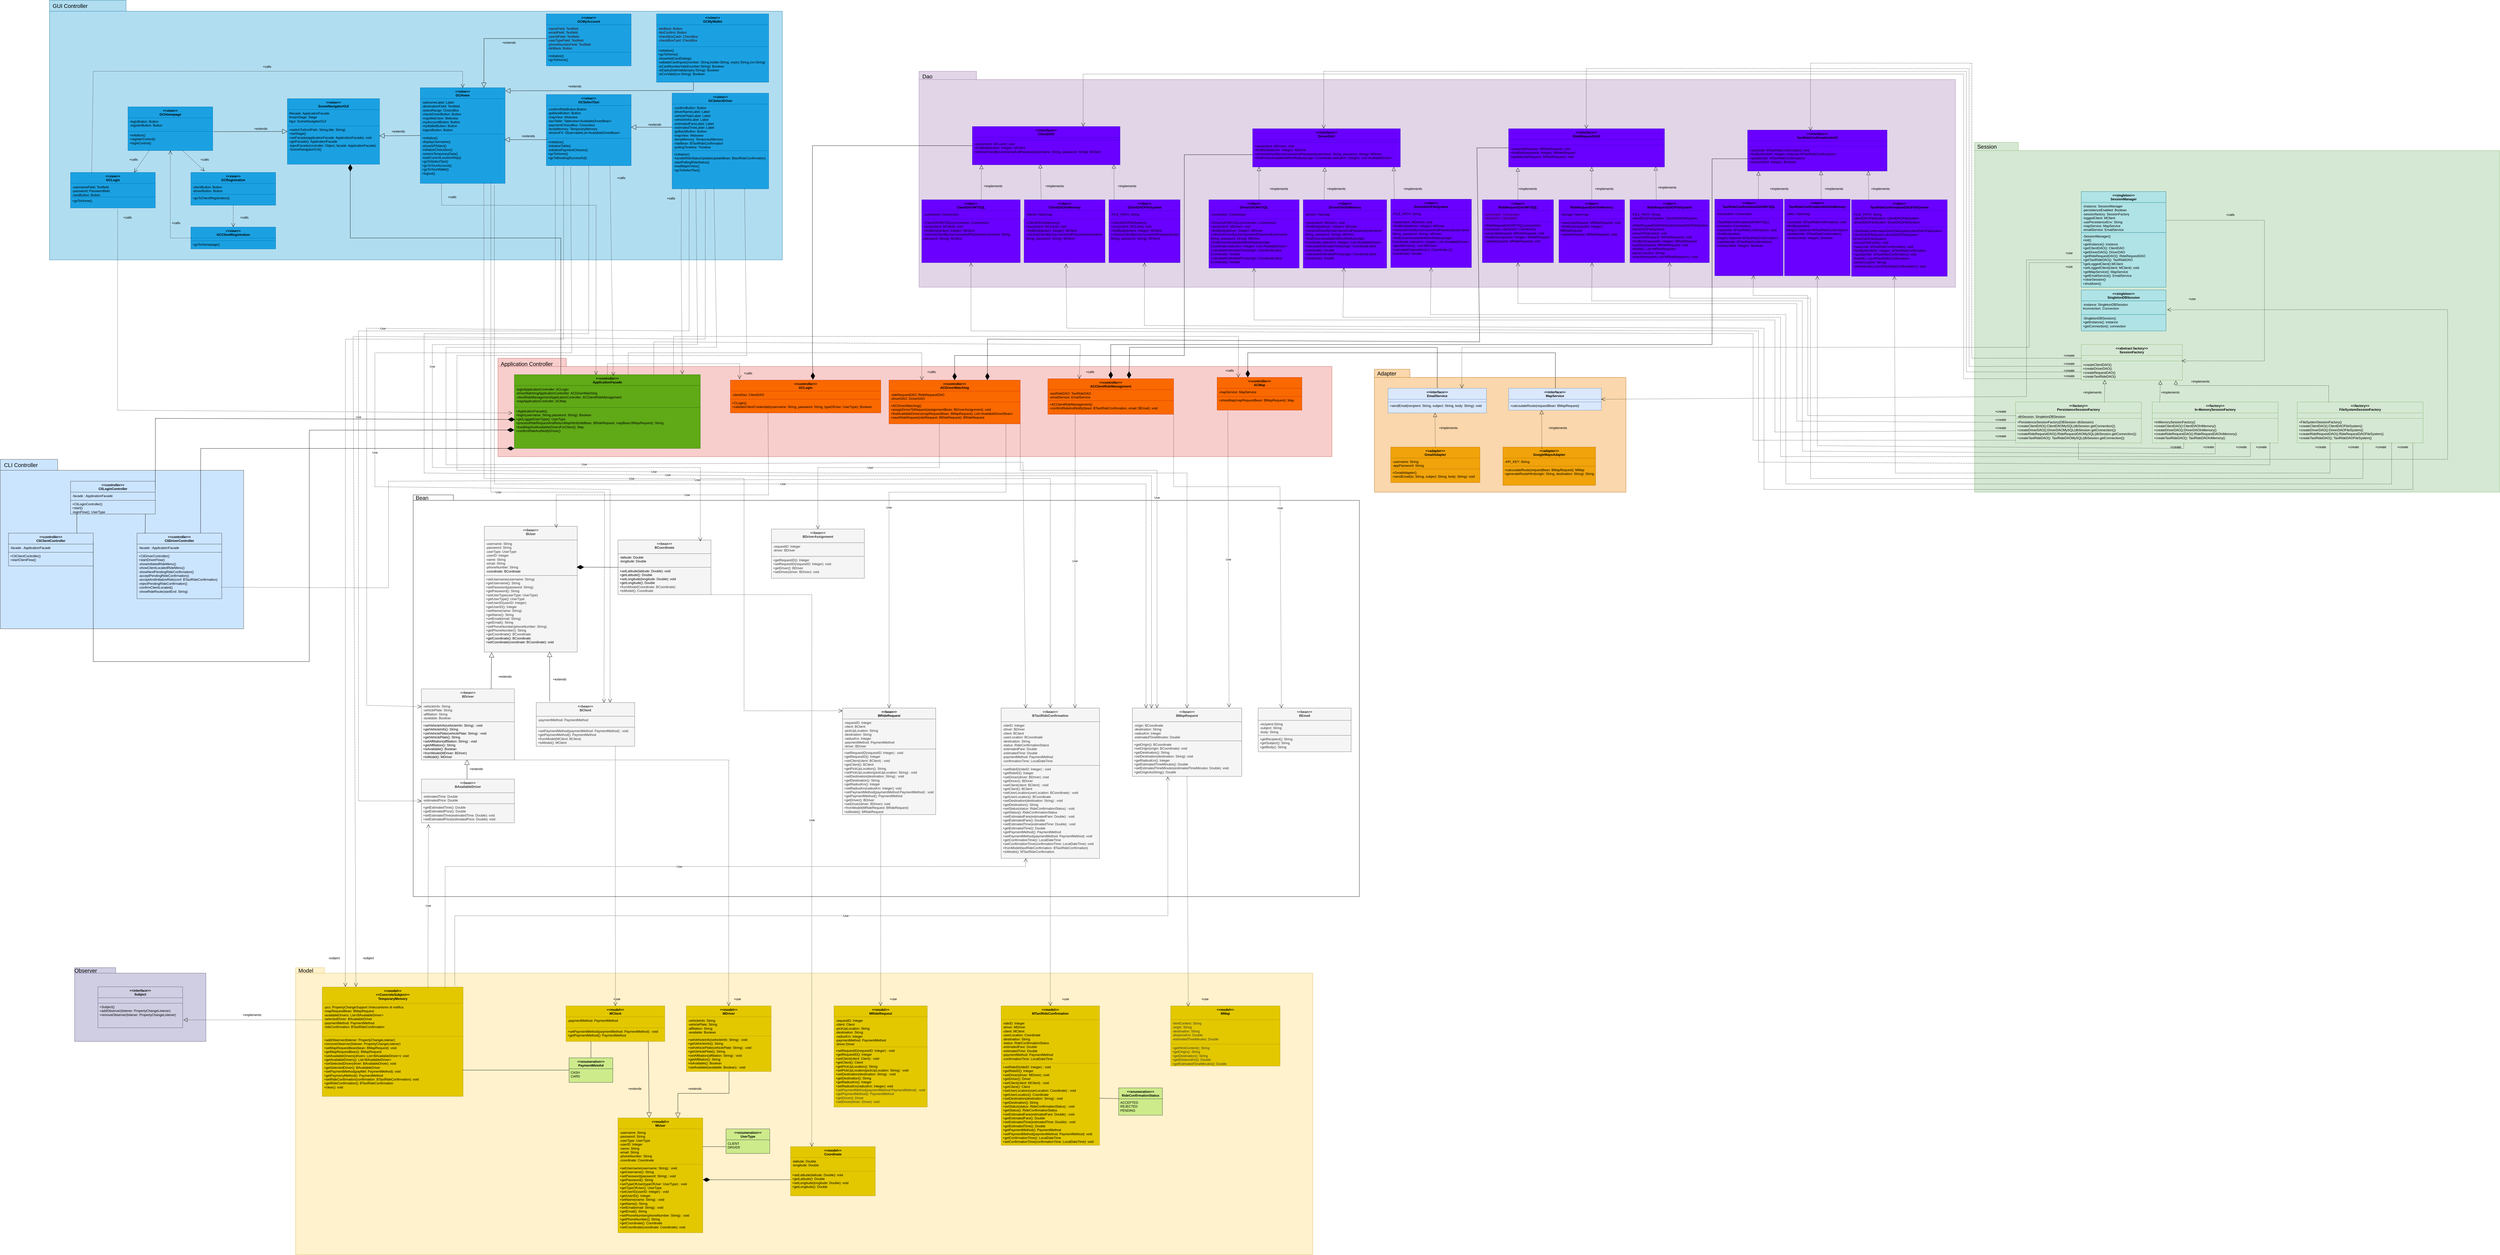 <mxfile version="24.0.4" type="device">
  <diagram id="C5RBs43oDa-KdzZeNtuy" name="Page-1">
    <mxGraphModel dx="2820" dy="-986" grid="1" gridSize="10" guides="1" tooltips="1" connect="1" arrows="1" fold="1" page="1" pageScale="1" pageWidth="827" pageHeight="1169" math="0" shadow="0">
      <root>
        <mxCell id="WIyWlLk6GJQsqaUBKTNV-0" />
        <mxCell id="WIyWlLk6GJQsqaUBKTNV-1" parent="WIyWlLk6GJQsqaUBKTNV-0" />
        <mxCell id="D5G0kWuwXfhv_k1FpMSk-9" value="" style="shape=folder;fontStyle=1;spacingTop=10;tabWidth=60;tabHeight=20;tabPosition=left;html=1;whiteSpace=wrap;fillColor=#fff2cc;strokeColor=#d6b656;labelPosition=left;verticalLabelPosition=middle;align=right;verticalAlign=middle;" parent="WIyWlLk6GJQsqaUBKTNV-1" vertex="1">
          <mxGeometry x="-1010" y="5190" width="3720" height="1050" as="geometry" />
        </mxCell>
        <mxCell id="D5G0kWuwXfhv_k1FpMSk-10" value="&lt;font color=&quot;#000000&quot;&gt;&amp;lt;&amp;lt;enumeration&amp;gt;&amp;gt;&lt;/font&gt;&lt;div&gt;&lt;font color=&quot;#000000&quot;&gt;UserType&lt;/font&gt;&lt;/div&gt;" style="swimlane;fontStyle=1;align=center;verticalAlign=top;childLayout=stackLayout;horizontal=1;startSize=40;horizontalStack=0;resizeParent=1;resizeParentMax=0;resizeLast=0;collapsible=1;marginBottom=0;whiteSpace=wrap;html=1;fillColor=#cdeb8b;strokeColor=#36393d;" parent="WIyWlLk6GJQsqaUBKTNV-1" vertex="1">
          <mxGeometry x="564" y="5780" width="160" height="90" as="geometry">
            <mxRectangle x="-400" y="-1460" width="120" height="40" as="alternateBounds" />
          </mxGeometry>
        </mxCell>
        <mxCell id="D5G0kWuwXfhv_k1FpMSk-11" value="CLIENT&lt;div&gt;DRIVER&lt;/div&gt;" style="text;strokeColor=#36393d;fillColor=#cdeb8b;align=left;verticalAlign=top;spacingLeft=4;spacingRight=4;overflow=hidden;rotatable=0;points=[[0,0.5],[1,0.5]];portConstraint=eastwest;whiteSpace=wrap;html=1;" parent="D5G0kWuwXfhv_k1FpMSk-10" vertex="1">
          <mxGeometry y="40" width="160" height="50" as="geometry" />
        </mxCell>
        <mxCell id="D5G0kWuwXfhv_k1FpMSk-12" value="&lt;font color=&quot;#000000&quot;&gt;&amp;lt;&amp;lt;model&amp;gt;&amp;gt;&lt;/font&gt;&lt;div&gt;&lt;font color=&quot;#000000&quot;&gt;MClient&lt;/font&gt;&lt;/div&gt;" style="swimlane;fontStyle=1;align=center;verticalAlign=top;childLayout=stackLayout;horizontal=1;startSize=40;horizontalStack=0;resizeParent=1;resizeParentMax=0;resizeLast=0;collapsible=1;marginBottom=0;whiteSpace=wrap;html=1;fillColor=#e3c800;strokeColor=#B09500;fontColor=#000000;" parent="WIyWlLk6GJQsqaUBKTNV-1" vertex="1">
          <mxGeometry x="-21" y="5330" width="361" height="130" as="geometry">
            <mxRectangle x="-400" y="-1460" width="120" height="40" as="alternateBounds" />
          </mxGeometry>
        </mxCell>
        <mxCell id="D5G0kWuwXfhv_k1FpMSk-13" value="&lt;div&gt;&lt;span style=&quot;background-color: initial;&quot;&gt;-paymentMethod: PaymentMethod&lt;/span&gt;&lt;br&gt;&lt;/div&gt;&lt;div&gt;&lt;div&gt;&lt;br&gt;&lt;/div&gt;&lt;/div&gt;&lt;div&gt;&lt;br&gt;&lt;/div&gt;" style="text;strokeColor=#B09500;fillColor=#e3c800;align=left;verticalAlign=top;spacingLeft=4;spacingRight=4;overflow=hidden;rotatable=0;points=[[0,0.5],[1,0.5]];portConstraint=eastwest;whiteSpace=wrap;html=1;fontColor=#000000;" parent="D5G0kWuwXfhv_k1FpMSk-12" vertex="1">
          <mxGeometry y="40" width="361" height="40" as="geometry" />
        </mxCell>
        <mxCell id="D5G0kWuwXfhv_k1FpMSk-14" value="&lt;div&gt;&lt;span style=&quot;background-color: initial;&quot;&gt;+setPaymentMethod(paymentMethod: PaymentMethod) : void&lt;/span&gt;&lt;br&gt;&lt;/div&gt;&lt;div&gt;+getPaymentMethod(): PaymentMethod&lt;span style=&quot;background-color: initial;&quot;&gt;&lt;br&gt;&lt;/span&gt;&lt;/div&gt;&lt;div&gt;&lt;br&gt;&lt;/div&gt;&lt;div&gt;&lt;span style=&quot;background-color: initial;&quot;&gt;&lt;br&gt;&lt;/span&gt;&lt;/div&gt;" style="text;strokeColor=#B09500;fillColor=#e3c800;align=left;verticalAlign=top;spacingLeft=4;spacingRight=4;overflow=hidden;rotatable=0;points=[[0,0.5],[1,0.5]];portConstraint=eastwest;whiteSpace=wrap;html=1;fontColor=#000000;" parent="D5G0kWuwXfhv_k1FpMSk-12" vertex="1">
          <mxGeometry y="80" width="361" height="50" as="geometry" />
        </mxCell>
        <mxCell id="D5G0kWuwXfhv_k1FpMSk-15" value="&lt;font color=&quot;#000000&quot;&gt;&amp;lt;&amp;lt;model&amp;gt;&amp;gt;&lt;/font&gt;&lt;div&gt;&lt;font color=&quot;#000000&quot;&gt;MRideRequest&lt;/font&gt;&lt;/div&gt;" style="swimlane;fontStyle=1;align=center;verticalAlign=top;childLayout=stackLayout;horizontal=1;startSize=40;horizontalStack=0;resizeParent=1;resizeParentMax=0;resizeLast=0;collapsible=1;marginBottom=0;whiteSpace=wrap;html=1;fillColor=#e3c800;strokeColor=#B09500;fontColor=#000000;" parent="WIyWlLk6GJQsqaUBKTNV-1" vertex="1">
          <mxGeometry x="959" y="5330" width="341" height="370" as="geometry">
            <mxRectangle x="-400" y="-1460" width="120" height="40" as="alternateBounds" />
          </mxGeometry>
        </mxCell>
        <mxCell id="D5G0kWuwXfhv_k1FpMSk-16" value="&lt;div&gt;-requestID: Integer&lt;/div&gt;&lt;div&gt;-client: Client&lt;/div&gt;&lt;div&gt;-pickUpLocation: String&lt;/div&gt;&lt;div&gt;-destination: String&lt;/div&gt;&lt;div&gt;-radiusKm: Integer&lt;/div&gt;&lt;div&gt;-paymentMethod: PaymentMethod&lt;/div&gt;&lt;div&gt;-driver:Driver&lt;/div&gt;" style="text;strokeColor=#B09500;fillColor=#e3c800;align=left;verticalAlign=top;spacingLeft=4;spacingRight=4;overflow=hidden;rotatable=0;points=[[0,0.5],[1,0.5]];portConstraint=eastwest;whiteSpace=wrap;html=1;fontColor=#000000;" parent="D5G0kWuwXfhv_k1FpMSk-15" vertex="1">
          <mxGeometry y="40" width="341" height="110" as="geometry" />
        </mxCell>
        <mxCell id="D5G0kWuwXfhv_k1FpMSk-17" value="+setRequestID(requestID: Integer) : void&lt;div&gt;+getRequestID(): Integer&lt;/div&gt;&lt;div&gt;+setClient(client: Client) : void&lt;/div&gt;&lt;div&gt;+getClient(): Client&lt;/div&gt;&lt;div&gt;+getPickUpLocation(): String&lt;/div&gt;&lt;div&gt;+setPickUpLocation(pickUpLocation: String) : void&lt;/div&gt;&lt;div&gt;+setDestination(destination: String) : void&lt;/div&gt;&lt;div&gt;+getDestination(): String&lt;/div&gt;&lt;div&gt;+getRadiusKm(): Integer&lt;/div&gt;&lt;div&gt;+setRadiusKm(radiusKm: Integer): void&lt;/div&gt;&lt;div&gt;&lt;div style=&quot;color: rgb(51, 51, 51);&quot;&gt;+setPaymentMethod(&lt;span style=&quot;background-color: initial;&quot;&gt;paymentMethod:PaymentMethod&lt;/span&gt;&lt;span style=&quot;background-color: initial;&quot;&gt;) : void&lt;/span&gt;&lt;/div&gt;&lt;div style=&quot;color: rgb(51, 51, 51);&quot;&gt;&lt;span style=&quot;background-color: initial;&quot;&gt;+getPaymentMethod(): PaymentMethod&lt;/span&gt;&lt;/div&gt;&lt;/div&gt;&lt;div style=&quot;color: rgb(51, 51, 51);&quot;&gt;&lt;span style=&quot;background-color: initial;&quot;&gt;+getDriver(): Driver&lt;/span&gt;&lt;/div&gt;&lt;div style=&quot;color: rgb(51, 51, 51);&quot;&gt;&lt;span style=&quot;background-color: initial;&quot;&gt;+setDriver(driver: Driver): void&lt;/span&gt;&lt;/div&gt;" style="text;strokeColor=#B09500;fillColor=#e3c800;align=left;verticalAlign=top;spacingLeft=4;spacingRight=4;overflow=hidden;rotatable=0;points=[[0,0.5],[1,0.5]];portConstraint=eastwest;whiteSpace=wrap;html=1;fontColor=#000000;" parent="D5G0kWuwXfhv_k1FpMSk-15" vertex="1">
          <mxGeometry y="150" width="341" height="220" as="geometry" />
        </mxCell>
        <mxCell id="D5G0kWuwXfhv_k1FpMSk-18" value="&amp;lt;&amp;lt;model&amp;gt;&amp;gt;&lt;div&gt;MTaxiRideConfirmation&lt;/div&gt;" style="swimlane;fontStyle=1;align=center;verticalAlign=top;childLayout=stackLayout;horizontal=1;startSize=50;horizontalStack=0;resizeParent=1;resizeParentMax=0;resizeLast=0;collapsible=1;marginBottom=0;whiteSpace=wrap;html=1;fillColor=#e3c800;strokeColor=#B09500;fontColor=#000000;" parent="WIyWlLk6GJQsqaUBKTNV-1" vertex="1">
          <mxGeometry x="1570" y="5330" width="360" height="510" as="geometry" />
        </mxCell>
        <mxCell id="D5G0kWuwXfhv_k1FpMSk-19" value="&lt;div&gt;-rideID: Integer&lt;/div&gt;&lt;div&gt;-driver: MDriver&lt;/div&gt;&lt;div&gt;-client: MClient&lt;/div&gt;&lt;div&gt;-userLocation: Coordinate&lt;/div&gt;&lt;div&gt;-destination: String&lt;/div&gt;&lt;div&gt;-status: RideConfirmationStatus&lt;/div&gt;&lt;div&gt;-estimatedFare: Double&lt;/div&gt;&lt;div&gt;-estimatedTime: Double&lt;/div&gt;&lt;div&gt;-paymentMethod: PaymentMethod&lt;/div&gt;&lt;div&gt;-confirmationTime: LocalDateTime&lt;/div&gt;" style="text;strokeColor=#B09500;fillColor=#e3c800;align=left;verticalAlign=top;spacingLeft=4;spacingRight=4;overflow=hidden;rotatable=0;points=[[0,0.5],[1,0.5]];portConstraint=eastwest;whiteSpace=wrap;html=1;fontColor=#000000;" parent="D5G0kWuwXfhv_k1FpMSk-18" vertex="1">
          <mxGeometry y="50" width="360" height="160" as="geometry" />
        </mxCell>
        <mxCell id="D5G0kWuwXfhv_k1FpMSk-20" value="+setRideID(rideID: Integer) : void&lt;div&gt;+getRideID(): Integer&lt;/div&gt;&lt;div&gt;+setDriver(driver: MDriver) :void&lt;/div&gt;&lt;div&gt;+getDriver(): Driver&lt;/div&gt;&lt;div&gt;+setClient(client: MClient) : void&lt;/div&gt;&lt;div&gt;+getClient(): Client&lt;/div&gt;&lt;div&gt;+setUserLocation(userLocation: Coordinate) : void&lt;/div&gt;&lt;div&gt;+getUserLocation(): Coordinate&lt;/div&gt;&lt;div&gt;+setDestination(destination: String) : void&lt;/div&gt;&lt;div&gt;+getDestination(): String&lt;/div&gt;&lt;div&gt;+setStatus(status: RideConfirmationStatus) : void&lt;/div&gt;&lt;div&gt;+getStatus(): RideConfirmationStatus&lt;/div&gt;&lt;div&gt;+setEstimatedFare(&lt;span style=&quot;background-color: initial;&quot;&gt;estimatedFare: Double&lt;/span&gt;&lt;span style=&quot;background-color: initial;&quot;&gt;) : void&lt;/span&gt;&lt;/div&gt;&lt;div&gt;&lt;span style=&quot;background-color: initial;&quot;&gt;+getE&lt;/span&gt;&lt;span style=&quot;background-color: initial;&quot;&gt;stimatedFare(): Double&lt;/span&gt;&lt;/div&gt;&lt;div&gt;&lt;div&gt;+setEstimatedTime(&lt;span style=&quot;background-color: initial;&quot;&gt;estimatedTime: Double&lt;/span&gt;&lt;span style=&quot;background-color: initial;&quot;&gt;) : void&lt;/span&gt;&lt;/div&gt;&lt;div&gt;&lt;span style=&quot;background-color: initial;&quot;&gt;+getE&lt;/span&gt;&lt;span style=&quot;background-color: initial;&quot;&gt;stimatedTime(): Double&lt;/span&gt;&lt;/div&gt;&lt;/div&gt;&lt;div&gt;&lt;span style=&quot;background-color: initial;&quot;&gt;+getPaymentMethod(): PaymentMethod&lt;/span&gt;&lt;/div&gt;&lt;div&gt;&lt;span style=&quot;background-color: initial;&quot;&gt;+setPaymentMethod(paymentMethod: PaymentMethod): void&lt;/span&gt;&lt;/div&gt;&lt;div&gt;&lt;span style=&quot;background-color: initial;&quot;&gt;+getConfirmationTime(): LocalDateTime&lt;/span&gt;&lt;/div&gt;&lt;div&gt;&lt;span style=&quot;background-color: initial;&quot;&gt;+setConfirmationTime(confirmationTime: LocalDateTime): void&lt;/span&gt;&lt;/div&gt;&lt;div&gt;&lt;br&gt;&lt;/div&gt;&lt;div&gt;&lt;br&gt;&lt;/div&gt;&lt;div&gt;&lt;br&gt;&lt;/div&gt;&lt;div&gt;&lt;br&gt;&lt;/div&gt;&lt;div&gt;&lt;br&gt;&lt;/div&gt;" style="text;strokeColor=#B09500;fillColor=#e3c800;align=left;verticalAlign=top;spacingLeft=4;spacingRight=4;overflow=hidden;rotatable=0;points=[[0,0.5],[1,0.5]];portConstraint=eastwest;whiteSpace=wrap;html=1;fontColor=#000000;" parent="D5G0kWuwXfhv_k1FpMSk-18" vertex="1">
          <mxGeometry y="210" width="360" height="300" as="geometry" />
        </mxCell>
        <mxCell id="D5G0kWuwXfhv_k1FpMSk-21" value="&amp;lt;&amp;lt;model&amp;gt;&amp;gt;&lt;div&gt;MMap&lt;/div&gt;" style="swimlane;fontStyle=1;align=center;verticalAlign=top;childLayout=stackLayout;horizontal=1;startSize=50;horizontalStack=0;resizeParent=1;resizeParentMax=0;resizeLast=0;collapsible=1;marginBottom=0;whiteSpace=wrap;html=1;fillColor=#e3c800;strokeColor=#B09500;fontColor=#000000;" parent="WIyWlLk6GJQsqaUBKTNV-1" vertex="1">
          <mxGeometry x="2190" y="5330" width="400" height="220" as="geometry" />
        </mxCell>
        <mxCell id="D5G0kWuwXfhv_k1FpMSk-22" value="&lt;font color=&quot;#333333&quot;&gt;-htmlContent: String&lt;/font&gt;&lt;div&gt;&lt;font color=&quot;#333333&quot;&gt;-origin: String&lt;/font&gt;&lt;/div&gt;&lt;div&gt;&lt;font color=&quot;#333333&quot;&gt;-destination: String&lt;/font&gt;&lt;/div&gt;&lt;div&gt;&lt;font color=&quot;#333333&quot;&gt;-distanceKm: Double&lt;/font&gt;&lt;/div&gt;&lt;div&gt;&lt;font color=&quot;#333333&quot;&gt;-estimatedTimeMinutes: Double&lt;/font&gt;&lt;/div&gt;" style="text;strokeColor=#B09500;fillColor=#e3c800;align=left;verticalAlign=top;spacingLeft=4;spacingRight=4;overflow=hidden;rotatable=0;points=[[0,0.5],[1,0.5]];portConstraint=eastwest;whiteSpace=wrap;html=1;fontColor=#000000;" parent="D5G0kWuwXfhv_k1FpMSk-21" vertex="1">
          <mxGeometry y="50" width="400" height="90" as="geometry" />
        </mxCell>
        <mxCell id="D5G0kWuwXfhv_k1FpMSk-23" value="&lt;div style=&quot;color: rgb(51, 51, 51);&quot;&gt;+getHtmlContent(): String&lt;/div&gt;&lt;div style=&quot;color: rgb(51, 51, 51);&quot;&gt;+getOrigin(): String&lt;/div&gt;&lt;div style=&quot;color: rgb(51, 51, 51);&quot;&gt;+getDestination(): String&lt;/div&gt;&lt;div style=&quot;color: rgb(51, 51, 51);&quot;&gt;+getDistanceKm(): Double&lt;/div&gt;&lt;div style=&quot;color: rgb(51, 51, 51);&quot;&gt;+getEstimatedTimeMInutes(): Double&lt;/div&gt;" style="text;strokeColor=#B09500;fillColor=#e3c800;align=left;verticalAlign=top;spacingLeft=4;spacingRight=4;overflow=hidden;rotatable=0;points=[[0,0.5],[1,0.5]];portConstraint=eastwest;whiteSpace=wrap;html=1;fontColor=#000000;" parent="D5G0kWuwXfhv_k1FpMSk-21" vertex="1">
          <mxGeometry y="140" width="400" height="80" as="geometry" />
        </mxCell>
        <mxCell id="D5G0kWuwXfhv_k1FpMSk-24" value="&lt;font color=&quot;#000000&quot;&gt;&amp;lt;&amp;lt;model&amp;gt;&amp;gt;&lt;/font&gt;&lt;div&gt;&lt;font color=&quot;#000000&quot;&gt;MDriver&lt;/font&gt;&lt;/div&gt;" style="swimlane;fontStyle=1;align=center;verticalAlign=top;childLayout=stackLayout;horizontal=1;startSize=40;horizontalStack=0;resizeParent=1;resizeParentMax=0;resizeLast=0;collapsible=1;marginBottom=0;whiteSpace=wrap;html=1;fillColor=#e3c800;strokeColor=#B09500;fontColor=#000000;" parent="WIyWlLk6GJQsqaUBKTNV-1" vertex="1">
          <mxGeometry x="419" y="5330" width="310" height="240" as="geometry">
            <mxRectangle x="-400" y="-1460" width="120" height="40" as="alternateBounds" />
          </mxGeometry>
        </mxCell>
        <mxCell id="D5G0kWuwXfhv_k1FpMSk-25" value="&lt;div&gt;&lt;span style=&quot;background-color: initial;&quot;&gt;-vehicleInfo: String&lt;/span&gt;&lt;/div&gt;&lt;div&gt;&lt;span style=&quot;background-color: initial;&quot;&gt;-vehiclePlate: String&lt;/span&gt;&lt;br&gt;&lt;/div&gt;&lt;div&gt;&lt;div&gt;&lt;span style=&quot;background-color: initial;&quot;&gt;-affiliation: String&lt;/span&gt;&lt;/div&gt;&lt;/div&gt;&lt;div&gt;&lt;span style=&quot;background-color: initial;&quot;&gt;-available: Boolean&lt;/span&gt;&lt;/div&gt;&lt;div&gt;&lt;br&gt;&lt;/div&gt;" style="text;strokeColor=#B09500;fillColor=#e3c800;align=left;verticalAlign=top;spacingLeft=4;spacingRight=4;overflow=hidden;rotatable=0;points=[[0,0.5],[1,0.5]];portConstraint=eastwest;whiteSpace=wrap;html=1;fontColor=#000000;" parent="D5G0kWuwXfhv_k1FpMSk-24" vertex="1">
          <mxGeometry y="40" width="310" height="70" as="geometry" />
        </mxCell>
        <mxCell id="D5G0kWuwXfhv_k1FpMSk-26" value="&lt;div&gt;&lt;div&gt;&lt;span style=&quot;background-color: initial;&quot;&gt;+setVehicleInfo(vehicleInfo: String) : void&lt;/span&gt;&lt;br&gt;&lt;/div&gt;&lt;div&gt;&lt;span style=&quot;background-color: initial;&quot;&gt;+getVehicleInfo(): String&lt;/span&gt;&lt;/div&gt;&lt;/div&gt;&lt;div&gt;&lt;span style=&quot;background-color: initial;&quot;&gt;+setVehiclePlate(vehiclePlate: String) : void&lt;/span&gt;&lt;br&gt;&lt;/div&gt;&lt;div&gt;&lt;span style=&quot;background-color: initial;&quot;&gt;+getVehiclePlate(): String&lt;/span&gt;&lt;/div&gt;&lt;div&gt;&lt;span style=&quot;background-color: initial;&quot;&gt;+setAffiliation(affiliation: String) : void&lt;/span&gt;&lt;/div&gt;&lt;div&gt;&lt;span style=&quot;background-color: initial;&quot;&gt;+getAffiliation(): String&lt;/span&gt;&lt;/div&gt;&lt;div&gt;&lt;span style=&quot;background-color: initial;&quot;&gt;+isAvailable(): Boolean&lt;/span&gt;&lt;/div&gt;&lt;div&gt;&lt;span style=&quot;background-color: initial;&quot;&gt;+setAvailable(available: Boolean) : void&lt;/span&gt;&lt;/div&gt;" style="text;strokeColor=#B09500;fillColor=#e3c800;align=left;verticalAlign=top;spacingLeft=4;spacingRight=4;overflow=hidden;rotatable=0;points=[[0,0.5],[1,0.5]];portConstraint=eastwest;whiteSpace=wrap;html=1;fontColor=#000000;" parent="D5G0kWuwXfhv_k1FpMSk-24" vertex="1">
          <mxGeometry y="110" width="310" height="130" as="geometry" />
        </mxCell>
        <mxCell id="D5G0kWuwXfhv_k1FpMSk-28" value="" style="endArrow=block;endSize=16;endFill=0;html=1;rounded=0;entryX=0.707;entryY=0;entryDx=0;entryDy=0;entryPerimeter=0;" parent="WIyWlLk6GJQsqaUBKTNV-1" target="D5G0kWuwXfhv_k1FpMSk-29" edge="1">
          <mxGeometry width="160" relative="1" as="geometry">
            <mxPoint x="575" y="5570" as="sourcePoint" />
            <mxPoint x="575" y="5950" as="targetPoint" />
            <Array as="points">
              <mxPoint x="575" y="5650" />
              <mxPoint x="388" y="5650" />
            </Array>
          </mxGeometry>
        </mxCell>
        <mxCell id="D5G0kWuwXfhv_k1FpMSk-29" value="&lt;font color=&quot;#000000&quot;&gt;&amp;lt;&amp;lt;model&amp;gt;&amp;gt;&lt;/font&gt;&lt;div&gt;&lt;font color=&quot;#000000&quot;&gt;MUser&lt;/font&gt;&lt;/div&gt;" style="swimlane;fontStyle=1;align=center;verticalAlign=top;childLayout=stackLayout;horizontal=1;startSize=40;horizontalStack=0;resizeParent=1;resizeParentMax=0;resizeLast=0;collapsible=1;marginBottom=0;whiteSpace=wrap;html=1;fillColor=#e3c800;strokeColor=#B09500;fontColor=#000000;" parent="WIyWlLk6GJQsqaUBKTNV-1" vertex="1">
          <mxGeometry x="169" y="5740" width="310" height="420" as="geometry">
            <mxRectangle x="-400" y="-1460" width="120" height="40" as="alternateBounds" />
          </mxGeometry>
        </mxCell>
        <mxCell id="D5G0kWuwXfhv_k1FpMSk-30" value="&lt;div&gt;&lt;div&gt;-username: String&lt;/div&gt;&lt;div&gt;-password: String&lt;/div&gt;&lt;div&gt;-userType: UserType&lt;/div&gt;&lt;/div&gt;&lt;div&gt;-userID: Integer&lt;/div&gt;&lt;div&gt;-name: String&lt;/div&gt;&lt;div&gt;-email: String&lt;/div&gt;&lt;div&gt;-phoneNumber: String&lt;/div&gt;&lt;div&gt;&lt;div&gt;-coordinate: Coordinate&lt;/div&gt;&lt;/div&gt;" style="text;strokeColor=#B09500;fillColor=#e3c800;align=left;verticalAlign=top;spacingLeft=4;spacingRight=4;overflow=hidden;rotatable=0;points=[[0,0.5],[1,0.5]];portConstraint=eastwest;whiteSpace=wrap;html=1;fontColor=#000000;" parent="D5G0kWuwXfhv_k1FpMSk-29" vertex="1">
          <mxGeometry y="40" width="310" height="130" as="geometry" />
        </mxCell>
        <mxCell id="D5G0kWuwXfhv_k1FpMSk-31" value="&lt;div&gt;+setUsername(username: String) : void&lt;/div&gt;&lt;div&gt;+getUsername(): String&lt;/div&gt;&lt;div&gt;+setPassword(password: String) : void&lt;/div&gt;&lt;div&gt;+getPassword(): String&lt;/div&gt;&lt;div&gt;+setTypeOfUser(typeOfUser: UserType) : void&lt;/div&gt;&lt;div&gt;+getTypeOfUser(): UserType&lt;/div&gt;+setUserID(userID: Integer) : void&lt;div&gt;+getUserID(): Integer&lt;/div&gt;&lt;div&gt;+setName(name: String) : void&lt;/div&gt;&lt;div&gt;+getName(): String&lt;/div&gt;&lt;div&gt;+setEmail(email: String) : void&lt;/div&gt;&lt;div&gt;+getEmail(): String&lt;/div&gt;&lt;div&gt;+setPhoneNumber(&lt;span style=&quot;background-color: initial;&quot;&gt;phoneNumber: String&lt;/span&gt;&lt;span style=&quot;background-color: initial;&quot;&gt;) : void&lt;/span&gt;&lt;/div&gt;&lt;div&gt;&lt;span style=&quot;background-color: initial;&quot;&gt;+getPhoneNumber(): String&lt;/span&gt;&lt;/div&gt;&lt;div&gt;+getCoordinate(): Coordinate&lt;/div&gt;&lt;div&gt;+setCoordinate(coordinate: Coordinate): void&lt;/div&gt;" style="text;strokeColor=#B09500;fillColor=#e3c800;align=left;verticalAlign=top;spacingLeft=4;spacingRight=4;overflow=hidden;rotatable=0;points=[[0,0.5],[1,0.5]];portConstraint=eastwest;whiteSpace=wrap;html=1;fontColor=#000000;" parent="D5G0kWuwXfhv_k1FpMSk-29" vertex="1">
          <mxGeometry y="170" width="310" height="250" as="geometry" />
        </mxCell>
        <mxCell id="D5G0kWuwXfhv_k1FpMSk-32" value="+extends" style="text;html=1;align=center;verticalAlign=middle;resizable=0;points=[];autosize=1;strokeColor=none;fillColor=none;" parent="WIyWlLk6GJQsqaUBKTNV-1" vertex="1">
          <mxGeometry x="195" y="5618" width="70" height="30" as="geometry" />
        </mxCell>
        <mxCell id="D5G0kWuwXfhv_k1FpMSk-33" value="+extends" style="text;html=1;align=center;verticalAlign=middle;resizable=0;points=[];autosize=1;strokeColor=none;fillColor=none;" parent="WIyWlLk6GJQsqaUBKTNV-1" vertex="1">
          <mxGeometry x="414" y="5618" width="70" height="30" as="geometry" />
        </mxCell>
        <mxCell id="D5G0kWuwXfhv_k1FpMSk-34" value="" style="endArrow=none;html=1;rounded=0;entryX=0;entryY=0.5;entryDx=0;entryDy=0;" parent="WIyWlLk6GJQsqaUBKTNV-1" source="D5G0kWuwXfhv_k1FpMSk-30" target="D5G0kWuwXfhv_k1FpMSk-11" edge="1">
          <mxGeometry width="50" height="50" relative="1" as="geometry">
            <mxPoint x="624" y="5600" as="sourcePoint" />
            <mxPoint x="674" y="5550" as="targetPoint" />
          </mxGeometry>
        </mxCell>
        <mxCell id="D5G0kWuwXfhv_k1FpMSk-35" value="&lt;font color=&quot;#000000&quot;&gt;&amp;lt;&amp;lt;enumeration&amp;gt;&amp;gt;&lt;/font&gt;&lt;div&gt;RideConfirmationStatus&lt;/div&gt;" style="swimlane;fontStyle=1;align=center;verticalAlign=top;childLayout=stackLayout;horizontal=1;startSize=40;horizontalStack=0;resizeParent=1;resizeParentMax=0;resizeLast=0;collapsible=1;marginBottom=0;whiteSpace=wrap;html=1;fillColor=#cdeb8b;strokeColor=#36393d;" parent="WIyWlLk6GJQsqaUBKTNV-1" vertex="1">
          <mxGeometry x="2000" y="5630" width="160" height="100" as="geometry">
            <mxRectangle x="-400" y="-1460" width="120" height="40" as="alternateBounds" />
          </mxGeometry>
        </mxCell>
        <mxCell id="D5G0kWuwXfhv_k1FpMSk-36" value="ACCEPTED&lt;div&gt;REJECTED&lt;/div&gt;&lt;div&gt;PENDING&lt;/div&gt;" style="text;strokeColor=#36393d;fillColor=#cdeb8b;align=left;verticalAlign=top;spacingLeft=4;spacingRight=4;overflow=hidden;rotatable=0;points=[[0,0.5],[1,0.5]];portConstraint=eastwest;whiteSpace=wrap;html=1;" parent="D5G0kWuwXfhv_k1FpMSk-35" vertex="1">
          <mxGeometry y="40" width="160" height="60" as="geometry" />
        </mxCell>
        <mxCell id="D5G0kWuwXfhv_k1FpMSk-37" value="" style="endArrow=none;html=1;rounded=0;exitX=0.999;exitY=0.426;exitDx=0;exitDy=0;exitPerimeter=0;entryX=-0.001;entryY=0.392;entryDx=0;entryDy=0;entryPerimeter=0;" parent="WIyWlLk6GJQsqaUBKTNV-1" source="D5G0kWuwXfhv_k1FpMSk-20" target="D5G0kWuwXfhv_k1FpMSk-35" edge="1">
          <mxGeometry width="50" height="50" relative="1" as="geometry">
            <mxPoint x="1724" y="5590" as="sourcePoint" />
            <mxPoint x="1894" y="5570" as="targetPoint" />
          </mxGeometry>
        </mxCell>
        <mxCell id="D5G0kWuwXfhv_k1FpMSk-38" value="&lt;font color=&quot;#000000&quot;&gt;&amp;lt;&amp;lt;model&amp;gt;&amp;gt;&lt;/font&gt;&lt;div&gt;Coordinate&lt;/div&gt;" style="swimlane;fontStyle=1;align=center;verticalAlign=top;childLayout=stackLayout;horizontal=1;startSize=40;horizontalStack=0;resizeParent=1;resizeParentMax=0;resizeLast=0;collapsible=1;marginBottom=0;whiteSpace=wrap;html=1;fillColor=#e3c800;strokeColor=#B09500;fontColor=#000000;" parent="WIyWlLk6GJQsqaUBKTNV-1" vertex="1">
          <mxGeometry x="800" y="5845" width="310" height="180" as="geometry">
            <mxRectangle x="-400" y="-1460" width="120" height="40" as="alternateBounds" />
          </mxGeometry>
        </mxCell>
        <mxCell id="D5G0kWuwXfhv_k1FpMSk-39" value="&lt;div&gt;&lt;div&gt;&lt;span style=&quot;background-color: initial;&quot;&gt;-latitude: Double&lt;/span&gt;&lt;br&gt;&lt;/div&gt;&lt;/div&gt;&lt;div&gt;-longitude: Double&lt;/div&gt;" style="text;strokeColor=#B09500;fillColor=#e3c800;align=left;verticalAlign=top;spacingLeft=4;spacingRight=4;overflow=hidden;rotatable=0;points=[[0,0.5],[1,0.5]];portConstraint=eastwest;whiteSpace=wrap;html=1;fontColor=#000000;" parent="D5G0kWuwXfhv_k1FpMSk-38" vertex="1">
          <mxGeometry y="40" width="310" height="50" as="geometry" />
        </mxCell>
        <mxCell id="D5G0kWuwXfhv_k1FpMSk-40" value="&lt;div&gt;&lt;span style=&quot;background-color: initial;&quot;&gt;+setLatitude(latitude: Double): void&lt;/span&gt;&lt;br&gt;&lt;/div&gt;&lt;div&gt;+getLatitude(): Double&lt;/div&gt;&lt;div&gt;+setLongitude(longitude: Double): void&lt;/div&gt;&lt;div&gt;+getLongitude(): Double&lt;/div&gt;" style="text;strokeColor=#B09500;fillColor=#e3c800;align=left;verticalAlign=top;spacingLeft=4;spacingRight=4;overflow=hidden;rotatable=0;points=[[0,0.5],[1,0.5]];portConstraint=eastwest;whiteSpace=wrap;html=1;fontColor=#000000;" parent="D5G0kWuwXfhv_k1FpMSk-38" vertex="1">
          <mxGeometry y="90" width="310" height="90" as="geometry" />
        </mxCell>
        <mxCell id="D5G0kWuwXfhv_k1FpMSk-41" value="" style="endArrow=diamondThin;endFill=1;endSize=24;html=1;rounded=0;entryX=1.001;entryY=0.224;entryDx=0;entryDy=0;entryPerimeter=0;" parent="WIyWlLk6GJQsqaUBKTNV-1" target="D5G0kWuwXfhv_k1FpMSk-31" edge="1">
          <mxGeometry width="160" relative="1" as="geometry">
            <mxPoint x="800" y="5966" as="sourcePoint" />
            <mxPoint x="734" y="5980" as="targetPoint" />
          </mxGeometry>
        </mxCell>
        <mxCell id="D5G0kWuwXfhv_k1FpMSk-42" value="Model" style="text;html=1;align=center;verticalAlign=middle;resizable=0;points=[];autosize=1;strokeColor=none;fillColor=none;fontSize=20;" parent="WIyWlLk6GJQsqaUBKTNV-1" vertex="1">
          <mxGeometry x="-1013" y="5180" width="80" height="40" as="geometry" />
        </mxCell>
        <mxCell id="D5G0kWuwXfhv_k1FpMSk-43" value="" style="endArrow=block;endSize=16;endFill=0;html=1;rounded=0;entryX=0.368;entryY=-0.003;entryDx=0;entryDy=0;entryPerimeter=0;" parent="WIyWlLk6GJQsqaUBKTNV-1" target="D5G0kWuwXfhv_k1FpMSk-29" edge="1">
          <mxGeometry width="160" relative="1" as="geometry">
            <mxPoint x="280" y="5460" as="sourcePoint" />
            <mxPoint x="280" y="5590" as="targetPoint" />
          </mxGeometry>
        </mxCell>
        <mxCell id="D5G0kWuwXfhv_k1FpMSk-44" value="&lt;font color=&quot;#000000&quot;&gt;&amp;lt;&amp;lt;enumeration&amp;gt;&amp;gt;&lt;/font&gt;&lt;div&gt;PaymentMetohd&lt;/div&gt;" style="swimlane;fontStyle=1;align=center;verticalAlign=top;childLayout=stackLayout;horizontal=1;startSize=40;horizontalStack=0;resizeParent=1;resizeParentMax=0;resizeLast=0;collapsible=1;marginBottom=0;whiteSpace=wrap;html=1;fillColor=#cdeb8b;strokeColor=#36393d;" parent="WIyWlLk6GJQsqaUBKTNV-1" vertex="1">
          <mxGeometry x="-10" y="5520" width="160" height="90" as="geometry">
            <mxRectangle x="-400" y="-1460" width="120" height="40" as="alternateBounds" />
          </mxGeometry>
        </mxCell>
        <mxCell id="D5G0kWuwXfhv_k1FpMSk-45" value="CASH&lt;div&gt;CARD&lt;/div&gt;" style="text;strokeColor=#36393d;fillColor=#cdeb8b;align=left;verticalAlign=top;spacingLeft=4;spacingRight=4;overflow=hidden;rotatable=0;points=[[0,0.5],[1,0.5]];portConstraint=eastwest;whiteSpace=wrap;html=1;" parent="D5G0kWuwXfhv_k1FpMSk-44" vertex="1">
          <mxGeometry y="40" width="160" height="50" as="geometry" />
        </mxCell>
        <mxCell id="D5G0kWuwXfhv_k1FpMSk-46" value="" style="endArrow=none;html=1;rounded=0;exitX=0.252;exitY=1.001;exitDx=0;exitDy=0;exitPerimeter=0;" parent="WIyWlLk6GJQsqaUBKTNV-1" source="D5G0kWuwXfhv_k1FpMSk-14" target="D5G0kWuwXfhv_k1FpMSk-44" edge="1">
          <mxGeometry width="50" height="50" relative="1" as="geometry">
            <mxPoint x="25" y="5500" as="sourcePoint" />
            <mxPoint x="110" y="5500" as="targetPoint" />
          </mxGeometry>
        </mxCell>
        <mxCell id="D5G0kWuwXfhv_k1FpMSk-47" value="&lt;span style=&quot;color: rgba(0, 0, 0, 0); font-family: monospace; font-size: 0px; font-weight: 400; text-align: start; text-wrap: nowrap;&quot;&gt;%3CmxGraphModel%3E%3Croot%3E%3CmxCell%20id%3D%220%22%2F%3E%3CmxCell%20id%3D%221%22%20parent%3D%220%22%2F%3E%3CmxCell%20id%3D%222%22%20value%3D%22%26amp%3Blt%3B%26amp%3Blt%3Bbean%26amp%3Bgt%3B%26amp%3Bgt%3B%26lt%3Bdiv%26gt%3BBTaxiRideConfirmation%26lt%3B%2Fdiv%26gt%3B%22%20style%3D%22swimlane%3BfontStyle%3D1%3Balign%3Dcenter%3BverticalAlign%3Dtop%3BchildLayout%3DstackLayout%3Bhorizontal%3D1%3BstartSize%3D50%3BhorizontalStack%3D0%3BresizeParent%3D1%3BresizeParentMax%3D0%3BresizeLast%3D0%3Bcollapsible%3D1%3BmarginBottom%3D0%3BwhiteSpace%3Dwrap%3Bhtml%3D1%3BfillColor%3D%23f5f5f5%3BstrokeColor%3D%23666666%3BfontColor%3D%23333333%3B%22%20vertex%3D%221%22%20parent%3D%221%22%3E%3CmxGeometry%20x%3D%221570%22%20y%3D%224240%22%20width%3D%22360%22%20height%3D%22510%22%20as%3D%22geometry%22%2F%3E%3C%2FmxCell%3E%3CmxCell%20id%3D%223%22%20value%3D%22%26lt%3Bdiv%26gt%3B-rideID%3A%20Integer%26lt%3B%2Fdiv%26gt%3B%26lt%3Bdiv%26gt%3B-driver%3A%20BDriver%26lt%3B%2Fdiv%26gt%3B%26lt%3Bdiv%26gt%3B-client%3A%20BClient%26lt%3B%2Fdiv%26gt%3B%26lt%3Bdiv%26gt%3B-userLocation%3A%20BCoordinate%26lt%3B%2Fdiv%26gt%3B%26lt%3Bdiv%26gt%3B-destination%3A%20String%26lt%3B%2Fdiv%26gt%3B%26lt%3Bdiv%26gt%3B-status%3A%20RideConfirmationStatus%26lt%3B%2Fdiv%26gt%3B%26lt%3Bdiv%26gt%3B-estimatedFare%3A%20Double%26lt%3B%2Fdiv%26gt%3B%26lt%3Bdiv%26gt%3B-estimatedTime%3A%20Double%26lt%3B%2Fdiv%26gt%3B%26lt%3Bdiv%26gt%3B-paymentMethod%3A%20PaymentMethod%26lt%3B%2Fdiv%26gt%3B%26lt%3Bdiv%26gt%3B-confirmationTime%3A%20LocalDateTime%26lt%3B%2Fdiv%26gt%3B%22%20style%3D%22text%3BstrokeColor%3D%23666666%3BfillColor%3D%23f5f5f5%3Balign%3Dleft%3BverticalAlign%3Dtop%3BspacingLeft%3D4%3BspacingRight%3D4%3Boverflow%3Dhidden%3Brotatable%3D0%3Bpoints%3D%5B%5B0%2C0.5%5D%2C%5B1%2C0.5%5D%5D%3BportConstraint%3Deastwest%3BwhiteSpace%3Dwrap%3Bhtml%3D1%3BfontColor%3D%23333333%3B%22%20vertex%3D%221%22%20parent%3D%222%22%3E%3CmxGeometry%20y%3D%2250%22%20width%3D%22360%22%20height%3D%22160%22%20as%3D%22geometry%22%2F%3E%3C%2FmxCell%3E%3CmxCell%20id%3D%224%22%20value%3D%22%2BsetRideID(rideID%3A%20Integer)%20%3A%20void%26lt%3Bdiv%26gt%3B%2BgetRideID()%3A%20Integer%26lt%3B%2Fdiv%26gt%3B%26lt%3Bdiv%26gt%3B%2BsetDriver(driver%3A%20BDriver)%20%3Avoid%26lt%3B%2Fdiv%26gt%3B%26lt%3Bdiv%26gt%3B%2BgetDriver()%3A%20BDriver%26lt%3B%2Fdiv%26gt%3B%26lt%3Bdiv%26gt%3B%2BsetClient(client%3A%20BClient)%20%3A%20void%26lt%3B%2Fdiv%26gt%3B%26lt%3Bdiv%26gt%3B%2BgetClient()%3A%20BClient%26lt%3B%2Fdiv%26gt%3B%26lt%3Bdiv%26gt%3B%2BsetUserLocation(userLocation%3A%20BCoordinate)%20%3A%20void%26lt%3B%2Fdiv%26gt%3B%26lt%3Bdiv%26gt%3B%2BgetUserLocation()%3A%20BCoordinate%26lt%3B%2Fdiv%26gt%3B%26lt%3Bdiv%26gt%3B%2BsetDestination(destination%3A%20String)%20%3A%20void%26lt%3B%2Fdiv%26gt%3B%26lt%3Bdiv%26gt%3B%2BgetDestination()%3A%20String%26lt%3B%2Fdiv%26gt%3B%26lt%3Bdiv%26gt%3B%2BsetStatus(status%3A%20RideConfirmationStatus)%20%3A%20void%26lt%3B%2Fdiv%26gt%3B%26lt%3Bdiv%26gt%3B%2BgetStatus()%3A%20RideConfirmationStatus%26lt%3B%2Fdiv%26gt%3B%26lt%3Bdiv%26gt%3B%2BsetEstimatedFare(%26lt%3Bspan%20style%3D%26quot%3Bbackground-color%3A%20initial%3B%26quot%3B%26gt%3BestimatedFare%3A%20Double%26lt%3B%2Fspan%26gt%3B%26lt%3Bspan%20style%3D%26quot%3Bbackground-color%3A%20initial%3B%26quot%3B%26gt%3B)%20%3A%20void%26lt%3B%2Fspan%26gt%3B%26lt%3B%2Fdiv%26gt%3B%26lt%3Bdiv%26gt%3B%26lt%3Bspan%20style%3D%26quot%3Bbackground-color%3A%20initial%3B%26quot%3B%26gt%3B%2BgetE%26lt%3B%2Fspan%26gt%3B%26lt%3Bspan%20style%3D%26quot%3Bbackground-color%3A%20initial%3B%26quot%3B%26gt%3BstimatedFare()%3A%20Double%26lt%3B%2Fspan%26gt%3B%26lt%3B%2Fdiv%26gt%3B%26lt%3Bdiv%26gt%3B%26lt%3Bdiv%26gt%3B%2BsetEstimatedTime(%26lt%3Bspan%20style%3D%26quot%3Bbackground-color%3A%20initial%3B%26quot%3B%26gt%3BestimatedTime%3A%20Double%26lt%3B%2Fspan%26gt%3B%26lt%3Bspan%20style%3D%26quot%3Bbackground-color%3A%20initial%3B%26quot%3B%26gt%3B)%20%3A%20void%26lt%3B%2Fspan%26gt%3B%26lt%3B%2Fdiv%26gt%3B%26lt%3Bdiv%26gt%3B%26lt%3Bspan%20style%3D%26quot%3Bbackground-color%3A%20initial%3B%26quot%3B%26gt%3B%2BgetE%26lt%3B%2Fspan%26gt%3B%26lt%3Bspan%20style%3D%26quot%3Bbackground-color%3A%20initial%3B%26quot%3B%26gt%3BstimatedTime()%3A%20Double%26lt%3B%2Fspan%26gt%3B%26lt%3B%2Fdiv%26gt%3B%26lt%3B%2Fdiv%26gt%3B%26lt%3Bdiv%26gt%3B%26lt%3Bspan%20style%3D%26quot%3Bbackground-color%3A%20initial%3B%26quot%3B%26gt%3B%2BgetPaymentMethod()%3A%20PaymentMethod%26lt%3B%2Fspan%26gt%3B%26lt%3B%2Fdiv%26gt%3B%26lt%3Bdiv%26gt%3B%26lt%3Bspan%20style%3D%26quot%3Bbackground-color%3A%20initial%3B%26quot%3B%26gt%3B%2BsetPaymentMethod(paymentMethod%3A%20PaymentMethod)%3A%20void%26lt%3B%2Fspan%26gt%3B%26lt%3B%2Fdiv%26gt%3B%26lt%3Bdiv%26gt%3B%26lt%3Bspan%20style%3D%26quot%3Bbackground-color%3A%20initial%3B%26quot%3B%26gt%3B%2BgetConfirmationTime()%3A%20LocalDateTime%26lt%3B%2Fspan%26gt%3B%26lt%3B%2Fdiv%26gt%3B%26lt%3Bdiv%26gt%3B%26lt%3Bspan%20style%3D%26quot%3Bbackground-color%3A%20initial%3B%26quot%3B%26gt%3B%2BsetConfirmationTime(confirmationTime%3A%20LocalDateTime)%3A%20void%26lt%3B%2Fspan%26gt%3B%26lt%3B%2Fdiv%26gt%3B%26lt%3Bdiv%26gt%3B%26lt%3Bbr%26gt%3B%26lt%3B%2Fdiv%26gt%3B%26lt%3Bdiv%26gt%3B%26lt%3Bbr%26gt%3B%26lt%3B%2Fdiv%26gt%3B%26lt%3Bdiv%26gt%3B%26lt%3Bbr%26gt%3B%26lt%3B%2Fdiv%26gt%3B%26lt%3Bdiv%26gt%3B%26lt%3Bbr%26gt%3B%26lt%3B%2Fdiv%26gt%3B%26lt%3Bdiv%26gt%3B%26lt%3Bbr%26gt%3B%26lt%3B%2Fdiv%26gt%3B%22%20style%3D%22text%3BstrokeColor%3D%23666666%3BfillColor%3D%23f5f5f5%3Balign%3Dleft%3BverticalAlign%3Dtop%3BspacingLeft%3D4%3BspacingRight%3D4%3Boverflow%3Dhidden%3Brotatable%3D0%3Bpoints%3D%5B%5B0%2C0.5%5D%2C%5B1%2C0.5%5D%5D%3BportConstraint%3Deastwest%3BwhiteSpace%3Dwrap%3Bhtml%3D1%3BfontColor%3D%23333333%3B%22%20vertex%3D%221%22%20parent%3D%222%22%3E%3CmxGeometry%20y%3D%22210%22%20width%3D%22360%22%20height%3D%22300%22%20as%3D%22geometry%22%2F%3E%3C%2FmxCell%3E%3C%2Froot%3E%3C%2FmxGraphModel%3E&lt;/span&gt;" style="shape=folder;fontStyle=1;spacingTop=10;tabWidth=70;tabHeight=20;tabPosition=left;html=1;whiteSpace=wrap;" parent="WIyWlLk6GJQsqaUBKTNV-1" vertex="1">
          <mxGeometry x="-580" y="3460" width="3460" height="1470" as="geometry" />
        </mxCell>
        <mxCell id="D5G0kWuwXfhv_k1FpMSk-48" value="&amp;lt;&amp;lt;bean&amp;gt;&amp;gt;&lt;div&gt;BUser&lt;/div&gt;" style="swimlane;fontStyle=1;align=center;verticalAlign=top;childLayout=stackLayout;horizontal=1;startSize=50;horizontalStack=0;resizeParent=1;resizeParentMax=0;resizeLast=0;collapsible=1;marginBottom=0;whiteSpace=wrap;html=1;fillColor=#f5f5f5;strokeColor=#666666;fontColor=#333333;" parent="WIyWlLk6GJQsqaUBKTNV-1" vertex="1">
          <mxGeometry x="-320" y="3575" width="340" height="460" as="geometry" />
        </mxCell>
        <mxCell id="D5G0kWuwXfhv_k1FpMSk-49" value="&lt;div&gt;&lt;div&gt;-username: String&lt;/div&gt;&lt;div&gt;-password: String&lt;/div&gt;&lt;div&gt;-userType: UserType&lt;/div&gt;&lt;/div&gt;&lt;div&gt;-userID: Integer&lt;/div&gt;&lt;div&gt;-name: String&lt;/div&gt;&lt;div&gt;-email: String&lt;/div&gt;&lt;div&gt;-phoneNumber: String&lt;/div&gt;&lt;div&gt;&lt;div style=&quot;color: rgb(0, 0, 0);&quot;&gt;-coordinate: BCordinate&lt;/div&gt;&lt;/div&gt;&lt;div&gt;&lt;br&gt;&lt;/div&gt;&lt;div&gt;&lt;br&gt;&lt;/div&gt;" style="text;strokeColor=#666666;fillColor=#f5f5f5;align=left;verticalAlign=top;spacingLeft=4;spacingRight=4;overflow=hidden;rotatable=0;points=[[0,0.5],[1,0.5]];portConstraint=eastwest;whiteSpace=wrap;html=1;fontColor=#333333;" parent="D5G0kWuwXfhv_k1FpMSk-48" vertex="1">
          <mxGeometry y="50" width="340" height="130" as="geometry" />
        </mxCell>
        <mxCell id="D5G0kWuwXfhv_k1FpMSk-50" value="&lt;div&gt;+setUsername(username: String)&lt;/div&gt;&lt;div&gt;+getUsername(): String&lt;/div&gt;&lt;div&gt;+setPassword(password: String)&lt;/div&gt;&lt;div&gt;+getPassword(): String&lt;/div&gt;&lt;div&gt;+setUserType(userType: UserType)&lt;/div&gt;&lt;div&gt;+getUserType(): UserType&lt;/div&gt;+setUserID(userID: Integer)&lt;div&gt;+getUserID(): Integer&lt;/div&gt;&lt;div&gt;+setName(name: String)&lt;/div&gt;&lt;div&gt;+getName(): String&lt;/div&gt;&lt;div&gt;+setEmail(email: String)&lt;/div&gt;&lt;div&gt;+getEmail(): String&lt;/div&gt;&lt;div&gt;+setPhoneNumber(&lt;span style=&quot;background-color: initial;&quot;&gt;phoneNumber: String&lt;/span&gt;&lt;span style=&quot;background-color: initial;&quot;&gt;)&lt;/span&gt;&lt;/div&gt;&lt;div&gt;&lt;span style=&quot;background-color: initial;&quot;&gt;+getPhoneNumber(): String&lt;/span&gt;&lt;/div&gt;&lt;div&gt;&lt;span style=&quot;background-color: initial;&quot;&gt;+getCoordinate(): BCoordinate&lt;/span&gt;&lt;/div&gt;&lt;div&gt;&lt;div style=&quot;color: rgb(0, 0, 0);&quot;&gt;+getCoordinate(): BCoordinate&lt;/div&gt;&lt;/div&gt;&lt;div style=&quot;color: rgb(0, 0, 0);&quot;&gt;+setCoordinate(coordinate: BCoordinate): void&lt;/div&gt;" style="text;align=left;verticalAlign=top;spacingLeft=4;spacingRight=4;overflow=hidden;rotatable=0;points=[[0,0.5],[1,0.5]];portConstraint=eastwest;whiteSpace=wrap;html=1;fillColor=#f5f5f5;fontColor=#333333;strokeColor=#666666;" parent="D5G0kWuwXfhv_k1FpMSk-48" vertex="1">
          <mxGeometry y="180" width="340" height="280" as="geometry" />
        </mxCell>
        <mxCell id="D5G0kWuwXfhv_k1FpMSk-57" value="&amp;lt;&amp;lt;bean&amp;gt;&amp;gt;&lt;div&gt;BEmail&lt;/div&gt;" style="swimlane;fontStyle=1;align=center;verticalAlign=top;childLayout=stackLayout;horizontal=1;startSize=45;horizontalStack=0;resizeParent=1;resizeParentMax=0;resizeLast=0;collapsible=1;marginBottom=0;whiteSpace=wrap;html=1;fillColor=#f5f5f5;strokeColor=#666666;fontColor=#333333;" parent="WIyWlLk6GJQsqaUBKTNV-1" vertex="1">
          <mxGeometry x="2510" y="4240" width="340" height="160" as="geometry" />
        </mxCell>
        <mxCell id="D5G0kWuwXfhv_k1FpMSk-58" value="-recipient:String&lt;div&gt;-subject: String&lt;/div&gt;&lt;div&gt;-body: String&lt;/div&gt;" style="text;strokeColor=#666666;fillColor=#f5f5f5;align=left;verticalAlign=top;spacingLeft=4;spacingRight=4;overflow=hidden;rotatable=0;points=[[0,0.5],[1,0.5]];portConstraint=eastwest;whiteSpace=wrap;html=1;fontColor=#333333;" parent="D5G0kWuwXfhv_k1FpMSk-57" vertex="1">
          <mxGeometry y="45" width="340" height="55" as="geometry" />
        </mxCell>
        <mxCell id="D5G0kWuwXfhv_k1FpMSk-59" value="+getRecipient(): String&lt;div&gt;+getSubject(): String&lt;/div&gt;&lt;div&gt;+getBody(): String&lt;/div&gt;" style="text;strokeColor=#666666;fillColor=#f5f5f5;align=left;verticalAlign=top;spacingLeft=4;spacingRight=4;overflow=hidden;rotatable=0;points=[[0,0.5],[1,0.5]];portConstraint=eastwest;whiteSpace=wrap;html=1;fontColor=#333333;" parent="D5G0kWuwXfhv_k1FpMSk-57" vertex="1">
          <mxGeometry y="100" width="340" height="60" as="geometry" />
        </mxCell>
        <mxCell id="D5G0kWuwXfhv_k1FpMSk-63" value="&amp;lt;&amp;lt;bean&amp;gt;&amp;gt;&lt;div&gt;BDriverAssignment&lt;/div&gt;" style="swimlane;fontStyle=1;align=center;verticalAlign=top;childLayout=stackLayout;horizontal=1;startSize=50;horizontalStack=0;resizeParent=1;resizeParentMax=0;resizeLast=0;collapsible=1;marginBottom=0;whiteSpace=wrap;html=1;fillColor=#f5f5f5;strokeColor=#666666;fontColor=#333333;" parent="WIyWlLk6GJQsqaUBKTNV-1" vertex="1">
          <mxGeometry x="730" y="3585" width="340" height="180" as="geometry" />
        </mxCell>
        <mxCell id="D5G0kWuwXfhv_k1FpMSk-64" value="&lt;div&gt;-requestID: Integer&lt;/div&gt;&lt;div&gt;-driver: BDriver&lt;/div&gt;" style="text;strokeColor=#666666;fillColor=#f5f5f5;align=left;verticalAlign=top;spacingLeft=4;spacingRight=4;overflow=hidden;rotatable=0;points=[[0,0.5],[1,0.5]];portConstraint=eastwest;whiteSpace=wrap;html=1;fontColor=#333333;" parent="D5G0kWuwXfhv_k1FpMSk-63" vertex="1">
          <mxGeometry y="50" width="340" height="50" as="geometry" />
        </mxCell>
        <mxCell id="D5G0kWuwXfhv_k1FpMSk-65" value="&lt;div&gt;+getRequestID(): Integer&amp;nbsp;&amp;nbsp;&lt;/div&gt;&lt;div&gt;+setRequestID(requestID: Integer): void&amp;nbsp;&amp;nbsp;&lt;/div&gt;&lt;div&gt;+getDriver(): BDriver&amp;nbsp;&amp;nbsp;&lt;/div&gt;&lt;div&gt;+setDriver(driver: BDriver): void&amp;nbsp;&amp;nbsp;&lt;/div&gt;&lt;div&gt;&lt;br&gt;&lt;/div&gt;" style="text;strokeColor=#666666;fillColor=#f5f5f5;align=left;verticalAlign=top;spacingLeft=4;spacingRight=4;overflow=hidden;rotatable=0;points=[[0,0.5],[1,0.5]];portConstraint=eastwest;whiteSpace=wrap;html=1;fontColor=#333333;" parent="D5G0kWuwXfhv_k1FpMSk-63" vertex="1">
          <mxGeometry y="100" width="340" height="80" as="geometry" />
        </mxCell>
        <mxCell id="D5G0kWuwXfhv_k1FpMSk-75" value="&amp;lt;&amp;lt;bean&amp;gt;&amp;gt;&lt;div&gt;BDriver&lt;/div&gt;" style="swimlane;fontStyle=1;align=center;verticalAlign=top;childLayout=stackLayout;horizontal=1;startSize=50;horizontalStack=0;resizeParent=1;resizeParentMax=0;resizeLast=0;collapsible=1;marginBottom=0;whiteSpace=wrap;html=1;fillColor=#f5f5f5;strokeColor=#666666;fontColor=#333333;" parent="WIyWlLk6GJQsqaUBKTNV-1" vertex="1">
          <mxGeometry x="-550" y="4170" width="340" height="260" as="geometry" />
        </mxCell>
        <mxCell id="D5G0kWuwXfhv_k1FpMSk-76" value="&lt;div&gt;&lt;div&gt;&lt;div&gt;&lt;span style=&quot;background-color: initial;&quot;&gt;-vehicleInfo: String&lt;/span&gt;&lt;br&gt;&lt;/div&gt;&lt;div&gt;&lt;div&gt;-vehiclePlate: String&lt;/div&gt;&lt;div&gt;&lt;span style=&quot;background-color: initial;&quot;&gt;-affiliation: String&lt;/span&gt;&lt;/div&gt;&lt;/div&gt;&lt;div&gt;&lt;span style=&quot;background-color: initial;&quot;&gt;-available: Boolean&lt;/span&gt;&lt;/div&gt;&lt;div&gt;&lt;br style=&quot;color: rgb(0, 0, 0);&quot;&gt;&lt;/div&gt;&lt;/div&gt;&lt;/div&gt;" style="text;strokeColor=#666666;fillColor=#f5f5f5;align=left;verticalAlign=top;spacingLeft=4;spacingRight=4;overflow=hidden;rotatable=0;points=[[0,0.5],[1,0.5]];portConstraint=eastwest;whiteSpace=wrap;html=1;fontColor=#333333;" parent="D5G0kWuwXfhv_k1FpMSk-75" vertex="1">
          <mxGeometry y="50" width="340" height="70" as="geometry" />
        </mxCell>
        <mxCell id="D5G0kWuwXfhv_k1FpMSk-77" value="&lt;div style=&quot;color: rgb(0, 0, 0);&quot;&gt;&lt;span style=&quot;background-color: initial;&quot;&gt;+setVehicleInfo(vehicleInfo: String) : void&lt;/span&gt;&lt;br&gt;&lt;/div&gt;&lt;div style=&quot;color: rgb(0, 0, 0);&quot;&gt;+getVehicleInfo(): String&lt;span style=&quot;background-color: initial;&quot;&gt;&lt;br&gt;&lt;/span&gt;&lt;/div&gt;&lt;div style=&quot;color: rgb(0, 0, 0);&quot;&gt;+setVehiclePlate(vehiclePlate: String) : void&lt;/div&gt;&lt;div style=&quot;color: rgb(0, 0, 0);&quot;&gt;&lt;span style=&quot;background-color: initial;&quot;&gt;+getVehiclePlate(): String&lt;/span&gt;&lt;/div&gt;&lt;div style=&quot;color: rgb(0, 0, 0);&quot;&gt;&lt;span style=&quot;background-color: initial;&quot;&gt;+setAffiliation(affiliation: String) : void&lt;/span&gt;&lt;/div&gt;&lt;div style=&quot;color: rgb(0, 0, 0);&quot;&gt;&lt;span style=&quot;background-color: initial;&quot;&gt;+getAffiliation(): String&lt;/span&gt;&lt;/div&gt;&lt;div style=&quot;color: rgb(0, 0, 0);&quot;&gt;&lt;span style=&quot;background-color: initial;&quot;&gt;+isAvailable(): Boolean&lt;/span&gt;&lt;/div&gt;&lt;div style=&quot;color: rgb(0, 0, 0);&quot;&gt;&lt;span style=&quot;background-color: initial;&quot;&gt;+fromModel(MDriver: BDriver)&lt;/span&gt;&lt;/div&gt;&lt;div style=&quot;color: rgb(0, 0, 0);&quot;&gt;&lt;span style=&quot;background-color: initial;&quot;&gt;+toModel(): MDriver&lt;/span&gt;&lt;/div&gt;" style="text;align=left;verticalAlign=top;spacingLeft=4;spacingRight=4;overflow=hidden;rotatable=0;points=[[0,0.5],[1,0.5]];portConstraint=eastwest;whiteSpace=wrap;html=1;fillColor=#f5f5f5;fontColor=#333333;strokeColor=#666666;" parent="D5G0kWuwXfhv_k1FpMSk-75" vertex="1">
          <mxGeometry y="120" width="340" height="140" as="geometry" />
        </mxCell>
        <mxCell id="D5G0kWuwXfhv_k1FpMSk-78" value="&amp;lt;&amp;lt;bean&amp;gt;&amp;gt;&lt;div&gt;BClient&lt;/div&gt;" style="swimlane;fontStyle=1;align=center;verticalAlign=top;childLayout=stackLayout;horizontal=1;startSize=50;horizontalStack=0;resizeParent=1;resizeParentMax=0;resizeLast=0;collapsible=1;marginBottom=0;whiteSpace=wrap;html=1;fillColor=#f5f5f5;strokeColor=#666666;fontColor=#333333;" parent="WIyWlLk6GJQsqaUBKTNV-1" vertex="1">
          <mxGeometry x="-130" y="4220" width="360" height="160" as="geometry" />
        </mxCell>
        <mxCell id="D5G0kWuwXfhv_k1FpMSk-79" value="&lt;div&gt;&lt;div&gt;-paymentMethod: PaymentMethod&lt;/div&gt;&lt;/div&gt;" style="text;strokeColor=#666666;fillColor=#f5f5f5;align=left;verticalAlign=top;spacingLeft=4;spacingRight=4;overflow=hidden;rotatable=0;points=[[0,0.5],[1,0.5]];portConstraint=eastwest;whiteSpace=wrap;html=1;fontColor=#333333;" parent="D5G0kWuwXfhv_k1FpMSk-78" vertex="1">
          <mxGeometry y="50" width="360" height="40" as="geometry" />
        </mxCell>
        <mxCell id="D5G0kWuwXfhv_k1FpMSk-80" value="&lt;div&gt;&lt;span style=&quot;background-color: initial;&quot;&gt;+setPaymentMethod(paymentMethod: PaymentMethod) : void&lt;/span&gt;&lt;br&gt;&lt;/div&gt;&lt;div&gt;+getPaymentMethod(): PaymentMethod&lt;span style=&quot;background-color: initial;&quot;&gt;&lt;br&gt;&lt;/span&gt;&lt;/div&gt;&lt;div&gt;+fromModel(MClient: BClient)&lt;/div&gt;&lt;div&gt;+toModel(): MClient&lt;/div&gt;&lt;div&gt;&lt;br style=&quot;color: rgb(0, 0, 0);&quot;&gt;&lt;/div&gt;" style="text;align=left;verticalAlign=top;spacingLeft=4;spacingRight=4;overflow=hidden;rotatable=0;points=[[0,0.5],[1,0.5]];portConstraint=eastwest;whiteSpace=wrap;html=1;fillColor=#f5f5f5;fontColor=#333333;strokeColor=#666666;" parent="D5G0kWuwXfhv_k1FpMSk-78" vertex="1">
          <mxGeometry y="90" width="360" height="70" as="geometry" />
        </mxCell>
        <mxCell id="D5G0kWuwXfhv_k1FpMSk-81" value="" style="endArrow=block;endSize=16;endFill=0;html=1;rounded=0;exitX=0.75;exitY=0;exitDx=0;exitDy=0;entryX=0.079;entryY=1.003;entryDx=0;entryDy=0;entryPerimeter=0;" parent="WIyWlLk6GJQsqaUBKTNV-1" source="D5G0kWuwXfhv_k1FpMSk-75" target="D5G0kWuwXfhv_k1FpMSk-50" edge="1">
          <mxGeometry width="160" relative="1" as="geometry">
            <mxPoint x="180" y="4240" as="sourcePoint" />
            <mxPoint x="340" y="4240" as="targetPoint" />
          </mxGeometry>
        </mxCell>
        <mxCell id="D5G0kWuwXfhv_k1FpMSk-82" value="+extends" style="text;html=1;align=center;verticalAlign=middle;resizable=0;points=[];autosize=1;strokeColor=none;fillColor=none;" parent="WIyWlLk6GJQsqaUBKTNV-1" vertex="1">
          <mxGeometry x="-280" y="4110" width="70" height="30" as="geometry" />
        </mxCell>
        <mxCell id="D5G0kWuwXfhv_k1FpMSk-83" value="" style="endArrow=block;endSize=16;endFill=0;html=1;rounded=0;exitX=0.137;exitY=-0.024;exitDx=0;exitDy=0;entryX=0.703;entryY=0.997;entryDx=0;entryDy=0;entryPerimeter=0;exitPerimeter=0;" parent="WIyWlLk6GJQsqaUBKTNV-1" source="D5G0kWuwXfhv_k1FpMSk-78" target="D5G0kWuwXfhv_k1FpMSk-50" edge="1">
          <mxGeometry width="160" relative="1" as="geometry">
            <mxPoint x="190" y="4189" as="sourcePoint" />
            <mxPoint x="192" y="4070" as="targetPoint" />
          </mxGeometry>
        </mxCell>
        <mxCell id="D5G0kWuwXfhv_k1FpMSk-84" value="+extends" style="text;html=1;align=center;verticalAlign=middle;resizable=0;points=[];autosize=1;strokeColor=none;fillColor=none;" parent="WIyWlLk6GJQsqaUBKTNV-1" vertex="1">
          <mxGeometry x="-80" y="4120" width="70" height="30" as="geometry" />
        </mxCell>
        <mxCell id="D5G0kWuwXfhv_k1FpMSk-86" value="&amp;lt;&amp;lt;bean&amp;gt;&amp;gt;&lt;div&gt;BCoordinate&lt;/div&gt;" style="swimlane;fontStyle=1;align=center;verticalAlign=top;childLayout=stackLayout;horizontal=1;startSize=50;horizontalStack=0;resizeParent=1;resizeParentMax=0;resizeLast=0;collapsible=1;marginBottom=0;whiteSpace=wrap;html=1;fillColor=#f5f5f5;strokeColor=#666666;fontColor=#333333;" parent="WIyWlLk6GJQsqaUBKTNV-1" vertex="1">
          <mxGeometry x="169" y="3625" width="340" height="200" as="geometry" />
        </mxCell>
        <mxCell id="D5G0kWuwXfhv_k1FpMSk-87" value="&lt;div&gt;&lt;span style=&quot;color: rgb(0, 0, 0); background-color: initial;&quot;&gt;-latitude: Double&lt;/span&gt;&lt;br&gt;&lt;/div&gt;&lt;div&gt;&lt;div style=&quot;color: rgb(0, 0, 0);&quot;&gt;-longitude: Double&lt;/div&gt;&lt;/div&gt;&lt;div&gt;&lt;br&gt;&lt;/div&gt;&lt;div&gt;&lt;br&gt;&lt;/div&gt;" style="text;strokeColor=#666666;fillColor=#f5f5f5;align=left;verticalAlign=top;spacingLeft=4;spacingRight=4;overflow=hidden;rotatable=0;points=[[0,0.5],[1,0.5]];portConstraint=eastwest;whiteSpace=wrap;html=1;fontColor=#333333;" parent="D5G0kWuwXfhv_k1FpMSk-86" vertex="1">
          <mxGeometry y="50" width="340" height="50" as="geometry" />
        </mxCell>
        <mxCell id="D5G0kWuwXfhv_k1FpMSk-88" value="&lt;div&gt;&lt;span style=&quot;color: rgb(0, 0, 0); background-color: initial;&quot;&gt;+setLatitude(latitude: Double): void&lt;/span&gt;&lt;br&gt;&lt;/div&gt;&lt;div&gt;&lt;div style=&quot;color: rgb(0, 0, 0);&quot;&gt;+getLatitude(): Double&lt;/div&gt;&lt;div style=&quot;color: rgb(0, 0, 0);&quot;&gt;+setLongitude(longitude: Double): void&lt;/div&gt;&lt;div style=&quot;color: rgb(0, 0, 0);&quot;&gt;+getLongitude(): Double&lt;/div&gt;&lt;/div&gt;&lt;div style=&quot;color: rgb(0, 0, 0);&quot;&gt;&lt;div style=&quot;color: rgb(51, 51, 51);&quot;&gt;+fromModel(Coordinate: BCoordinate)&lt;/div&gt;&lt;div style=&quot;color: rgb(51, 51, 51);&quot;&gt;+toModel(): Coordinate&lt;/div&gt;&lt;/div&gt;" style="text;align=left;verticalAlign=top;spacingLeft=4;spacingRight=4;overflow=hidden;rotatable=0;points=[[0,0.5],[1,0.5]];portConstraint=eastwest;whiteSpace=wrap;html=1;fillColor=#f5f5f5;fontColor=#333333;strokeColor=#666666;" parent="D5G0kWuwXfhv_k1FpMSk-86" vertex="1">
          <mxGeometry y="100" width="340" height="100" as="geometry" />
        </mxCell>
        <mxCell id="D5G0kWuwXfhv_k1FpMSk-89" value="" style="endArrow=diamondThin;endFill=1;endSize=24;html=1;rounded=0;exitX=0;exitY=0.5;exitDx=0;exitDy=0;entryX=0.994;entryY=0.764;entryDx=0;entryDy=0;entryPerimeter=0;" parent="WIyWlLk6GJQsqaUBKTNV-1" source="D5G0kWuwXfhv_k1FpMSk-86" target="D5G0kWuwXfhv_k1FpMSk-49" edge="1">
          <mxGeometry width="160" relative="1" as="geometry">
            <mxPoint x="100" y="3710" as="sourcePoint" />
            <mxPoint x="260" y="3710" as="targetPoint" />
          </mxGeometry>
        </mxCell>
        <mxCell id="D5G0kWuwXfhv_k1FpMSk-90" value="&amp;lt;&amp;lt;bean&amp;gt;&amp;gt;&lt;div&gt;BAvailableDriver&lt;/div&gt;" style="swimlane;fontStyle=1;align=center;verticalAlign=top;childLayout=stackLayout;horizontal=1;startSize=50;horizontalStack=0;resizeParent=1;resizeParentMax=0;resizeLast=0;collapsible=1;marginBottom=0;whiteSpace=wrap;html=1;fillColor=#f5f5f5;strokeColor=#666666;fontColor=#333333;" parent="WIyWlLk6GJQsqaUBKTNV-1" vertex="1">
          <mxGeometry x="-550" y="4500" width="340" height="160" as="geometry" />
        </mxCell>
        <mxCell id="D5G0kWuwXfhv_k1FpMSk-91" value="&lt;div&gt;&lt;div&gt;&lt;div&gt;-estimatedTime: Double&lt;/div&gt;&lt;/div&gt;&lt;/div&gt;&lt;div&gt;-estimatedPrice: Double&lt;/div&gt;" style="text;strokeColor=#666666;fillColor=#f5f5f5;align=left;verticalAlign=top;spacingLeft=4;spacingRight=4;overflow=hidden;rotatable=0;points=[[0,0.5],[1,0.5]];portConstraint=eastwest;whiteSpace=wrap;html=1;fontColor=#333333;" parent="D5G0kWuwXfhv_k1FpMSk-90" vertex="1">
          <mxGeometry y="50" width="340" height="40" as="geometry" />
        </mxCell>
        <mxCell id="D5G0kWuwXfhv_k1FpMSk-92" value="+getEstimatedTime(): Double&lt;div&gt;+getEstimatedPrice(): Double&lt;/div&gt;&lt;div&gt;+setEstimatedTime(estimatedTime: Double): void&lt;/div&gt;&lt;div&gt;+setEstimatedPrice(estimatedPrice: Double): void&lt;/div&gt;" style="text;align=left;verticalAlign=top;spacingLeft=4;spacingRight=4;overflow=hidden;rotatable=0;points=[[0,0.5],[1,0.5]];portConstraint=eastwest;whiteSpace=wrap;html=1;fillColor=#f5f5f5;fontColor=#333333;strokeColor=#666666;" parent="D5G0kWuwXfhv_k1FpMSk-90" vertex="1">
          <mxGeometry y="90" width="340" height="70" as="geometry" />
        </mxCell>
        <mxCell id="D5G0kWuwXfhv_k1FpMSk-93" value="" style="endArrow=block;endSize=16;endFill=0;html=1;rounded=0;entryX=0.491;entryY=0.991;entryDx=0;entryDy=0;entryPerimeter=0;" parent="WIyWlLk6GJQsqaUBKTNV-1" target="D5G0kWuwXfhv_k1FpMSk-77" edge="1">
          <mxGeometry width="160" relative="1" as="geometry">
            <mxPoint x="-383" y="4500" as="sourcePoint" />
            <mxPoint x="-270" y="4410" as="targetPoint" />
          </mxGeometry>
        </mxCell>
        <mxCell id="D5G0kWuwXfhv_k1FpMSk-94" value="+extends" style="text;html=1;align=center;verticalAlign=middle;resizable=0;points=[];autosize=1;strokeColor=none;fillColor=none;" parent="WIyWlLk6GJQsqaUBKTNV-1" vertex="1">
          <mxGeometry x="-385" y="4448" width="70" height="30" as="geometry" />
        </mxCell>
        <mxCell id="D5G0kWuwXfhv_k1FpMSk-96" value="Bean" style="text;html=1;align=center;verticalAlign=middle;resizable=0;points=[];autosize=1;strokeColor=none;fillColor=none;fontSize=20;" parent="WIyWlLk6GJQsqaUBKTNV-1" vertex="1">
          <mxGeometry x="-583" y="3450" width="70" height="40" as="geometry" />
        </mxCell>
        <mxCell id="D5G0kWuwXfhv_k1FpMSk-98" value="" style="shape=folder;fontStyle=1;spacingTop=10;tabWidth=250;tabHeight=30;tabPosition=left;html=1;whiteSpace=wrap;labelBackgroundColor=default;fillColor=#f8cecc;strokeColor=#b85450;" parent="WIyWlLk6GJQsqaUBKTNV-1" vertex="1">
          <mxGeometry x="-270" y="2960" width="3050" height="360" as="geometry" />
        </mxCell>
        <mxCell id="D5G0kWuwXfhv_k1FpMSk-99" value="&lt;font color=&quot;#000000&quot;&gt;&amp;lt;&amp;lt;controller&amp;gt;&amp;gt;&lt;/font&gt;&lt;div&gt;&lt;font color=&quot;#000000&quot;&gt;ACLogin&lt;/font&gt;&lt;/div&gt;" style="swimlane;fontStyle=1;align=center;verticalAlign=top;childLayout=stackLayout;horizontal=1;startSize=40;horizontalStack=0;resizeParent=1;resizeParentMax=0;resizeLast=0;collapsible=1;marginBottom=0;whiteSpace=wrap;html=1;fillColor=#fa6800;strokeColor=#C73500;fontColor=#000000;" parent="WIyWlLk6GJQsqaUBKTNV-1" vertex="1">
          <mxGeometry x="580" y="3040" width="550" height="120" as="geometry">
            <mxRectangle x="-400" y="-1460" width="120" height="40" as="alternateBounds" />
          </mxGeometry>
        </mxCell>
        <mxCell id="D5G0kWuwXfhv_k1FpMSk-100" value="-clientDao: ClientDAO&lt;div&gt;&lt;br&gt;&lt;/div&gt;" style="text;strokeColor=#C73500;fillColor=#fa6800;align=left;verticalAlign=top;spacingLeft=4;spacingRight=4;overflow=hidden;rotatable=0;points=[[0,0.5],[1,0.5]];portConstraint=eastwest;whiteSpace=wrap;html=1;fontColor=#000000;" parent="D5G0kWuwXfhv_k1FpMSk-99" vertex="1">
          <mxGeometry y="40" width="550" height="30" as="geometry" />
        </mxCell>
        <mxCell id="D5G0kWuwXfhv_k1FpMSk-101" value="+CLogin()&lt;div&gt;&lt;span style=&quot;background-color: initial;&quot;&gt;+validateClientCredentials(username: String, password: String, typeOfUser: UserType): Boolean&lt;/span&gt;&lt;br&gt;&lt;/div&gt;&lt;div&gt;&lt;br&gt;&lt;/div&gt;" style="text;strokeColor=#C73500;fillColor=#fa6800;align=left;verticalAlign=top;spacingLeft=4;spacingRight=4;overflow=hidden;rotatable=0;points=[[0,0.5],[1,0.5]];portConstraint=eastwest;whiteSpace=wrap;html=1;fontColor=#000000;" parent="D5G0kWuwXfhv_k1FpMSk-99" vertex="1">
          <mxGeometry y="70" width="550" height="50" as="geometry" />
        </mxCell>
        <mxCell id="D5G0kWuwXfhv_k1FpMSk-102" value="&lt;font color=&quot;#000000&quot;&gt;&amp;lt;&amp;lt;controller&amp;gt;&amp;gt;&lt;/font&gt;&lt;div&gt;ACDriverMatching&lt;/div&gt;" style="swimlane;fontStyle=1;align=center;verticalAlign=top;childLayout=stackLayout;horizontal=1;startSize=40;horizontalStack=0;resizeParent=1;resizeParentMax=0;resizeLast=0;collapsible=1;marginBottom=0;whiteSpace=wrap;html=1;fillColor=#fa6800;strokeColor=#C73500;fontColor=#000000;" parent="WIyWlLk6GJQsqaUBKTNV-1" vertex="1">
          <mxGeometry x="1160" y="3040" width="480" height="160" as="geometry">
            <mxRectangle x="-400" y="-1460" width="120" height="40" as="alternateBounds" />
          </mxGeometry>
        </mxCell>
        <mxCell id="D5G0kWuwXfhv_k1FpMSk-103" value="-rideRequestDAO: RideRequestDAO&lt;div&gt;-driverDAO: DriverDAO&lt;/div&gt;" style="text;strokeColor=#C73500;fillColor=#fa6800;align=left;verticalAlign=top;spacingLeft=4;spacingRight=4;overflow=hidden;rotatable=0;points=[[0,0.5],[1,0.5]];portConstraint=eastwest;whiteSpace=wrap;html=1;fontColor=#000000;" parent="D5G0kWuwXfhv_k1FpMSk-102" vertex="1">
          <mxGeometry y="40" width="480" height="40" as="geometry" />
        </mxCell>
        <mxCell id="D5G0kWuwXfhv_k1FpMSk-104" value="+ACDriverMatching()&lt;div&gt;+assignDriverToRequest(assignmentBean: BDriverAssignment): void&lt;/div&gt;&lt;div&gt;+findAvailableDrivers(mapRequestBean: BMapRequest): List&amp;lt;AvailableDriverBean&amp;gt;&lt;/div&gt;&lt;div&gt;+saveRideRequest(rideRequest: BRideRequest): BRideRequest&lt;/div&gt;" style="text;strokeColor=#C73500;fillColor=#fa6800;align=left;verticalAlign=top;spacingLeft=4;spacingRight=4;overflow=hidden;rotatable=0;points=[[0,0.5],[1,0.5]];portConstraint=eastwest;whiteSpace=wrap;html=1;fontColor=#000000;" parent="D5G0kWuwXfhv_k1FpMSk-102" vertex="1">
          <mxGeometry y="80" width="480" height="80" as="geometry" />
        </mxCell>
        <mxCell id="D5G0kWuwXfhv_k1FpMSk-105" value="&lt;font color=&quot;#000000&quot;&gt;&amp;lt;&amp;lt;controller&amp;gt;&amp;gt;&lt;/font&gt;&lt;div&gt;ACClientRideManagement&lt;/div&gt;" style="swimlane;fontStyle=1;align=center;verticalAlign=top;childLayout=stackLayout;horizontal=1;startSize=40;horizontalStack=0;resizeParent=1;resizeParentMax=0;resizeLast=0;collapsible=1;marginBottom=0;whiteSpace=wrap;html=1;fillColor=#fa6800;strokeColor=#C73500;fontColor=#000000;" parent="WIyWlLk6GJQsqaUBKTNV-1" vertex="1">
          <mxGeometry x="1741" y="3035" width="460" height="130" as="geometry">
            <mxRectangle x="-400" y="-1460" width="120" height="40" as="alternateBounds" />
          </mxGeometry>
        </mxCell>
        <mxCell id="D5G0kWuwXfhv_k1FpMSk-106" value="-taxiRideDAO: TaxiRideDAO&lt;div&gt;-emailService: EmailService&lt;/div&gt;" style="text;strokeColor=#C73500;fillColor=#fa6800;align=left;verticalAlign=top;spacingLeft=4;spacingRight=4;overflow=hidden;rotatable=0;points=[[0,0.5],[1,0.5]];portConstraint=eastwest;whiteSpace=wrap;html=1;fontColor=#000000;" parent="D5G0kWuwXfhv_k1FpMSk-105" vertex="1">
          <mxGeometry y="40" width="460" height="40" as="geometry" />
        </mxCell>
        <mxCell id="D5G0kWuwXfhv_k1FpMSk-107" value="+ACClientRideManagement()&lt;div&gt;+confirmRideAndNotify(bean: BTaxiRideConfirmation, email: BEmail): void&lt;/div&gt;" style="text;strokeColor=#C73500;fillColor=#fa6800;align=left;verticalAlign=top;spacingLeft=4;spacingRight=4;overflow=hidden;rotatable=0;points=[[0,0.5],[1,0.5]];portConstraint=eastwest;whiteSpace=wrap;html=1;fontColor=#000000;" parent="D5G0kWuwXfhv_k1FpMSk-105" vertex="1">
          <mxGeometry y="80" width="460" height="50" as="geometry" />
        </mxCell>
        <mxCell id="D5G0kWuwXfhv_k1FpMSk-108" value="&lt;font color=&quot;#000000&quot;&gt;&amp;lt;&amp;lt;controller&amp;gt;&amp;gt;&lt;/font&gt;&lt;div&gt;ACMap&lt;/div&gt;" style="swimlane;fontStyle=1;align=center;verticalAlign=top;childLayout=stackLayout;horizontal=1;startSize=40;horizontalStack=0;resizeParent=1;resizeParentMax=0;resizeLast=0;collapsible=1;marginBottom=0;whiteSpace=wrap;html=1;fillColor=#fa6800;strokeColor=#C73500;fontColor=#000000;" parent="WIyWlLk6GJQsqaUBKTNV-1" vertex="1">
          <mxGeometry x="2360" y="3030" width="310" height="120" as="geometry">
            <mxRectangle x="-400" y="-1460" width="120" height="40" as="alternateBounds" />
          </mxGeometry>
        </mxCell>
        <mxCell id="D5G0kWuwXfhv_k1FpMSk-109" value="-mapService: MapService" style="text;strokeColor=#C73500;fillColor=#fa6800;align=left;verticalAlign=top;spacingLeft=4;spacingRight=4;overflow=hidden;rotatable=0;points=[[0,0.5],[1,0.5]];portConstraint=eastwest;whiteSpace=wrap;html=1;fontColor=#000000;" parent="D5G0kWuwXfhv_k1FpMSk-108" vertex="1">
          <mxGeometry y="40" width="310" height="30" as="geometry" />
        </mxCell>
        <mxCell id="D5G0kWuwXfhv_k1FpMSk-110" value="+showMap(mapRequestBean: BMapRequest): Map" style="text;strokeColor=#C73500;fillColor=#fa6800;align=left;verticalAlign=top;spacingLeft=4;spacingRight=4;overflow=hidden;rotatable=0;points=[[0,0.5],[1,0.5]];portConstraint=eastwest;whiteSpace=wrap;html=1;fontColor=#000000;" parent="D5G0kWuwXfhv_k1FpMSk-108" vertex="1">
          <mxGeometry y="70" width="310" height="50" as="geometry" />
        </mxCell>
        <mxCell id="D5G0kWuwXfhv_k1FpMSk-112" value="Application Controller" style="text;html=1;align=center;verticalAlign=middle;resizable=0;points=[];autosize=1;strokeColor=none;fillColor=none;fontSize=20;" parent="WIyWlLk6GJQsqaUBKTNV-1" vertex="1">
          <mxGeometry x="-270" y="2960" width="210" height="40" as="geometry" />
        </mxCell>
        <mxCell id="D5G0kWuwXfhv_k1FpMSk-113" value="" style="shape=folder;fontStyle=1;spacingTop=10;tabWidth=210;tabHeight=30;tabPosition=left;html=1;whiteSpace=wrap;fillColor=#e1d5e7;strokeColor=#9673a6;" parent="WIyWlLk6GJQsqaUBKTNV-1" vertex="1">
          <mxGeometry x="1270" y="1910" width="3790" height="790" as="geometry" />
        </mxCell>
        <mxCell id="D5G0kWuwXfhv_k1FpMSk-114" value="&lt;font color=&quot;#000000&quot;&gt;&amp;lt;&amp;lt;interface&amp;gt;&amp;gt;&lt;/font&gt;&lt;div&gt;&lt;span style=&quot;color: rgb(0, 0, 0); background-color: initial;&quot;&gt;ClientDAO&lt;/span&gt;&lt;/div&gt;" style="swimlane;fontStyle=1;align=center;verticalAlign=top;childLayout=stackLayout;horizontal=1;startSize=40;horizontalStack=0;resizeParent=1;resizeParentMax=0;resizeLast=0;collapsible=1;marginBottom=0;whiteSpace=wrap;html=1;fillColor=#6a00ff;strokeColor=#3700CC;fontColor=#ffffff;" parent="WIyWlLk6GJQsqaUBKTNV-1" vertex="1">
          <mxGeometry x="1465" y="2112" width="540" height="140" as="geometry">
            <mxRectangle x="-400" y="-1460" width="120" height="40" as="alternateBounds" />
          </mxGeometry>
        </mxCell>
        <mxCell id="D5G0kWuwXfhv_k1FpMSk-115" style="text;strokeColor=#3700CC;fillColor=#6a00ff;align=left;verticalAlign=top;spacingLeft=4;spacingRight=4;overflow=hidden;rotatable=0;points=[[0,0.5],[1,0.5]];portConstraint=eastwest;whiteSpace=wrap;html=1;fontColor=#ffffff;" parent="D5G0kWuwXfhv_k1FpMSk-114" vertex="1">
          <mxGeometry y="40" width="540" height="10" as="geometry" />
        </mxCell>
        <mxCell id="D5G0kWuwXfhv_k1FpMSk-116" value="&lt;div&gt;&lt;font color=&quot;#000000&quot;&gt;+save(client: MCLient): void&lt;/font&gt;&lt;/div&gt;&lt;div&gt;&lt;font color=&quot;#000000&quot;&gt;+findById(idclient: Integer): MClient&lt;/font&gt;&lt;/div&gt;&lt;div&gt;&lt;font color=&quot;#000000&quot;&gt;+retrieveClientByUsernameAndPassword(username: String, password: String): MClient&lt;/font&gt;&lt;/div&gt;" style="text;strokeColor=#3700CC;fillColor=#6a00ff;align=left;verticalAlign=top;spacingLeft=4;spacingRight=4;overflow=hidden;rotatable=0;points=[[0,0.5],[1,0.5]];portConstraint=eastwest;whiteSpace=wrap;html=1;fontColor=#ffffff;" parent="D5G0kWuwXfhv_k1FpMSk-114" vertex="1">
          <mxGeometry y="50" width="540" height="90" as="geometry" />
        </mxCell>
        <mxCell id="D5G0kWuwXfhv_k1FpMSk-121" value="&lt;font color=&quot;#000000&quot;&gt;&amp;lt;&amp;lt;interface&amp;gt;&amp;gt;&lt;/font&gt;&lt;div&gt;&lt;span style=&quot;color: rgb(0, 0, 0); background-color: initial;&quot;&gt;RideRequestDAO&lt;/span&gt;&lt;/div&gt;" style="swimlane;fontStyle=1;align=center;verticalAlign=top;childLayout=stackLayout;horizontal=1;startSize=40;horizontalStack=0;resizeParent=1;resizeParentMax=0;resizeLast=0;collapsible=1;marginBottom=0;whiteSpace=wrap;html=1;fillColor=#6a00ff;strokeColor=#3700CC;fontColor=#ffffff;" parent="WIyWlLk6GJQsqaUBKTNV-1" vertex="1">
          <mxGeometry x="3426" y="2120" width="570" height="140" as="geometry">
            <mxRectangle x="-400" y="-1460" width="120" height="40" as="alternateBounds" />
          </mxGeometry>
        </mxCell>
        <mxCell id="D5G0kWuwXfhv_k1FpMSk-122" style="text;strokeColor=#3700CC;fillColor=#6a00ff;align=left;verticalAlign=top;spacingLeft=4;spacingRight=4;overflow=hidden;rotatable=0;points=[[0,0.5],[1,0.5]];portConstraint=eastwest;whiteSpace=wrap;html=1;fontColor=#ffffff;" parent="D5G0kWuwXfhv_k1FpMSk-121" vertex="1">
          <mxGeometry y="40" width="570" height="20" as="geometry" />
        </mxCell>
        <mxCell id="D5G0kWuwXfhv_k1FpMSk-123" value="&lt;font color=&quot;#000000&quot;&gt;+save(rideRequest: MRideRequest): void&lt;/font&gt;&lt;div&gt;&lt;font color=&quot;#000000&quot;&gt;+findById(requestId: Integer): MRideRequest&lt;br&gt;&lt;/font&gt;&lt;/div&gt;&lt;div&gt;&lt;font color=&quot;#000000&quot;&gt;+update(rideRequest: MRideRequest): void&lt;/font&gt;&lt;/div&gt;" style="text;strokeColor=#3700CC;fillColor=#6a00ff;align=left;verticalAlign=top;spacingLeft=4;spacingRight=4;overflow=hidden;rotatable=0;points=[[0,0.5],[1,0.5]];portConstraint=eastwest;whiteSpace=wrap;html=1;fontColor=#ffffff;" parent="D5G0kWuwXfhv_k1FpMSk-121" vertex="1">
          <mxGeometry y="60" width="570" height="80" as="geometry" />
        </mxCell>
        <mxCell id="D5G0kWuwXfhv_k1FpMSk-124" value="&lt;font color=&quot;#000000&quot;&gt;&amp;lt;&amp;lt;interface&amp;gt;&amp;gt;&lt;/font&gt;&lt;div&gt;&lt;span style=&quot;color: rgb(0, 0, 0); background-color: initial;&quot;&gt;TaxiRideConfirmationDAO&lt;/span&gt;&lt;/div&gt;" style="swimlane;fontStyle=1;align=center;verticalAlign=top;childLayout=stackLayout;horizontal=1;startSize=40;horizontalStack=0;resizeParent=1;resizeParentMax=0;resizeLast=0;collapsible=1;marginBottom=0;whiteSpace=wrap;html=1;fillColor=#6a00ff;strokeColor=#3700CC;fontColor=#ffffff;" parent="WIyWlLk6GJQsqaUBKTNV-1" vertex="1">
          <mxGeometry x="4300" y="2125" width="510" height="150" as="geometry">
            <mxRectangle x="-400" y="-1460" width="120" height="40" as="alternateBounds" />
          </mxGeometry>
        </mxCell>
        <mxCell id="D5G0kWuwXfhv_k1FpMSk-125" style="text;strokeColor=#3700CC;fillColor=#6a00ff;align=left;verticalAlign=top;spacingLeft=4;spacingRight=4;overflow=hidden;rotatable=0;points=[[0,0.5],[1,0.5]];portConstraint=eastwest;whiteSpace=wrap;html=1;fontColor=#ffffff;" parent="D5G0kWuwXfhv_k1FpMSk-124" vertex="1">
          <mxGeometry y="40" width="510" height="20" as="geometry" />
        </mxCell>
        <mxCell id="D5G0kWuwXfhv_k1FpMSk-126" value="&lt;div&gt;&lt;font color=&quot;#000000&quot;&gt;+save(ride: MTaxiRideConfirmation): void&lt;/font&gt;&lt;/div&gt;&lt;div&gt;&lt;font color=&quot;#000000&quot;&gt;+findById(rideId: Integer):Optional&amp;lt;MTaxiRideConfirmation&amp;gt;&lt;/font&gt;&lt;/div&gt;&lt;div&gt;&lt;font color=&quot;#000000&quot;&gt;+update(ride: MTaxiRideConfirmation)&lt;/font&gt;&lt;/div&gt;&lt;div&gt;&lt;font color=&quot;#000000&quot;&gt;+exists(rideId: Integer): Boolean&lt;/font&gt;&lt;/div&gt;&lt;div&gt;&lt;br&gt;&lt;/div&gt;" style="text;strokeColor=#3700CC;fillColor=#6a00ff;align=left;verticalAlign=top;spacingLeft=4;spacingRight=4;overflow=hidden;rotatable=0;points=[[0,0.5],[1,0.5]];portConstraint=eastwest;whiteSpace=wrap;html=1;fontColor=#ffffff;" parent="D5G0kWuwXfhv_k1FpMSk-124" vertex="1">
          <mxGeometry y="60" width="510" height="90" as="geometry" />
        </mxCell>
        <mxCell id="D5G0kWuwXfhv_k1FpMSk-127" value="&lt;font color=&quot;#000000&quot;&gt;&amp;lt;&amp;lt;dao&amp;gt;&amp;gt;&lt;/font&gt;&lt;div&gt;&lt;font color=&quot;#000000&quot;&gt;ClientDAOMYSQL&lt;/font&gt;&lt;/div&gt;" style="swimlane;fontStyle=1;align=center;verticalAlign=top;childLayout=stackLayout;horizontal=1;startSize=40;horizontalStack=0;resizeParent=1;resizeParentMax=0;resizeLast=0;collapsible=1;marginBottom=0;whiteSpace=wrap;html=1;fillColor=#6a00ff;strokeColor=#3700CC;fontColor=#ffffff;" parent="WIyWlLk6GJQsqaUBKTNV-1" vertex="1">
          <mxGeometry x="1280" y="2380" width="360" height="230" as="geometry">
            <mxRectangle x="-400" y="-1460" width="120" height="40" as="alternateBounds" />
          </mxGeometry>
        </mxCell>
        <mxCell id="D5G0kWuwXfhv_k1FpMSk-128" value="&lt;font color=&quot;#000000&quot;&gt;-connection: Connection&lt;/font&gt;" style="text;strokeColor=#3700CC;fillColor=#6a00ff;align=left;verticalAlign=top;spacingLeft=4;spacingRight=4;overflow=hidden;rotatable=0;points=[[0,0.5],[1,0.5]];portConstraint=eastwest;whiteSpace=wrap;html=1;fontColor=#ffffff;" parent="D5G0kWuwXfhv_k1FpMSk-127" vertex="1">
          <mxGeometry y="40" width="360" height="30" as="geometry" />
        </mxCell>
        <mxCell id="D5G0kWuwXfhv_k1FpMSk-129" value="&lt;div&gt;&lt;font color=&quot;#000000&quot;&gt;+ClientDAOMYSQL(connection: Connection)&lt;/font&gt;&lt;/div&gt;&lt;div&gt;&lt;font color=&quot;#000000&quot;&gt;+save(client: MClient): void&lt;/font&gt;&lt;/div&gt;&lt;div&gt;&lt;div&gt;&lt;font color=&quot;#000000&quot;&gt;+findById(idclient: Integer): MClient&lt;/font&gt;&lt;/div&gt;&lt;div&gt;&lt;font color=&quot;#000000&quot;&gt;+retrieveClientByUsernameAndPassword(username: String, password: String): MClient&lt;/font&gt;&lt;/div&gt;&lt;/div&gt;" style="text;strokeColor=#3700CC;fillColor=#6a00ff;align=left;verticalAlign=top;spacingLeft=4;spacingRight=4;overflow=hidden;rotatable=0;points=[[0,0.5],[1,0.5]];portConstraint=eastwest;whiteSpace=wrap;html=1;fontColor=#ffffff;" parent="D5G0kWuwXfhv_k1FpMSk-127" vertex="1">
          <mxGeometry y="70" width="360" height="160" as="geometry" />
        </mxCell>
        <mxCell id="D5G0kWuwXfhv_k1FpMSk-130" value="&lt;font color=&quot;#000000&quot;&gt;&amp;lt;&amp;lt;dao&amp;gt;&amp;gt;&lt;/font&gt;&lt;div&gt;&lt;font color=&quot;#000000&quot;&gt;ClientDAOInMemory&lt;/font&gt;&lt;/div&gt;" style="swimlane;fontStyle=1;align=center;verticalAlign=top;childLayout=stackLayout;horizontal=1;startSize=40;horizontalStack=0;resizeParent=1;resizeParentMax=0;resizeLast=0;collapsible=1;marginBottom=0;whiteSpace=wrap;html=1;fillColor=#6a00ff;strokeColor=#3700CC;fontColor=#ffffff;" parent="WIyWlLk6GJQsqaUBKTNV-1" vertex="1">
          <mxGeometry x="1655" y="2380" width="295" height="70" as="geometry">
            <mxRectangle x="-400" y="-1460" width="120" height="40" as="alternateBounds" />
          </mxGeometry>
        </mxCell>
        <mxCell id="D5G0kWuwXfhv_k1FpMSk-131" value="&lt;font color=&quot;#000000&quot;&gt;-clients: Hashmap&lt;/font&gt;" style="text;strokeColor=#3700CC;fillColor=#6a00ff;align=left;verticalAlign=top;spacingLeft=4;spacingRight=4;overflow=hidden;rotatable=0;points=[[0,0.5],[1,0.5]];portConstraint=eastwest;whiteSpace=wrap;html=1;fontColor=#ffffff;" parent="D5G0kWuwXfhv_k1FpMSk-130" vertex="1">
          <mxGeometry y="40" width="295" height="30" as="geometry" />
        </mxCell>
        <mxCell id="D5G0kWuwXfhv_k1FpMSk-133" value="" style="endArrow=block;dashed=1;endFill=0;endSize=12;html=1;rounded=0;exitX=0.604;exitY=0.002;exitDx=0;exitDy=0;entryX=0.061;entryY=1.008;entryDx=0;entryDy=0;exitPerimeter=0;entryPerimeter=0;" parent="WIyWlLk6GJQsqaUBKTNV-1" source="D5G0kWuwXfhv_k1FpMSk-127" target="D5G0kWuwXfhv_k1FpMSk-116" edge="1">
          <mxGeometry width="160" relative="1" as="geometry">
            <mxPoint x="1615" y="2332" as="sourcePoint" />
            <mxPoint x="1775" y="2332" as="targetPoint" />
          </mxGeometry>
        </mxCell>
        <mxCell id="D5G0kWuwXfhv_k1FpMSk-134" value="" style="endArrow=block;dashed=1;endFill=0;endSize=12;html=1;rounded=0;exitX=0.209;exitY=0.027;exitDx=0;exitDy=0;exitPerimeter=0;entryX=0.46;entryY=0.978;entryDx=0;entryDy=0;entryPerimeter=0;" parent="WIyWlLk6GJQsqaUBKTNV-1" source="D5G0kWuwXfhv_k1FpMSk-130" target="D5G0kWuwXfhv_k1FpMSk-116" edge="1">
          <mxGeometry width="160" relative="1" as="geometry">
            <mxPoint x="1615" y="2332" as="sourcePoint" />
            <mxPoint x="1753" y="2260" as="targetPoint" />
          </mxGeometry>
        </mxCell>
        <mxCell id="D5G0kWuwXfhv_k1FpMSk-135" value="&lt;font color=&quot;#000000&quot;&gt;&amp;lt;&amp;lt;dao&amp;gt;&amp;gt;&lt;/font&gt;&lt;div&gt;&lt;font color=&quot;#000000&quot;&gt;RideRequestDAOInMemory&lt;/font&gt;&lt;/div&gt;" style="swimlane;fontStyle=1;align=center;verticalAlign=top;childLayout=stackLayout;horizontal=1;startSize=40;horizontalStack=0;resizeParent=1;resizeParentMax=0;resizeLast=0;collapsible=1;marginBottom=0;whiteSpace=wrap;html=1;fillColor=#6a00ff;strokeColor=#3700CC;fontColor=#ffffff;" parent="WIyWlLk6GJQsqaUBKTNV-1" vertex="1">
          <mxGeometry x="3610" y="2380" width="240" height="230" as="geometry">
            <mxRectangle x="-400" y="-1460" width="120" height="40" as="alternateBounds" />
          </mxGeometry>
        </mxCell>
        <mxCell id="D5G0kWuwXfhv_k1FpMSk-136" value="&lt;font color=&quot;#000000&quot;&gt;-storage: Hashmap&lt;/font&gt;" style="text;strokeColor=#3700CC;fillColor=#6a00ff;align=left;verticalAlign=top;spacingLeft=4;spacingRight=4;overflow=hidden;rotatable=0;points=[[0,0.5],[1,0.5]];portConstraint=eastwest;whiteSpace=wrap;html=1;fontColor=#ffffff;" parent="D5G0kWuwXfhv_k1FpMSk-135" vertex="1">
          <mxGeometry y="40" width="240" height="30" as="geometry" />
        </mxCell>
        <mxCell id="D5G0kWuwXfhv_k1FpMSk-137" value="&lt;div&gt;&lt;div&gt;&lt;span style=&quot;color: rgb(0, 0, 0); background-color: initial;&quot;&gt;+save(rideRequest: MRideRequest): void&lt;/span&gt;&lt;/div&gt;&lt;div&gt;&lt;span style=&quot;color: rgb(0, 0, 0); background-color: initial;&quot;&gt;+findById(requestId: Integer): MRideRequest&lt;/span&gt;&lt;/div&gt;&lt;div&gt;&lt;span style=&quot;color: rgb(0, 0, 0); background-color: initial;&quot;&gt;+update(request: MRideRequest): void&lt;/span&gt;&lt;/div&gt;&lt;div&gt;&lt;br&gt;&lt;/div&gt;&lt;/div&gt;" style="text;strokeColor=#3700CC;fillColor=#6a00ff;align=left;verticalAlign=top;spacingLeft=4;spacingRight=4;overflow=hidden;rotatable=0;points=[[0,0.5],[1,0.5]];portConstraint=eastwest;whiteSpace=wrap;html=1;fontColor=#ffffff;" parent="D5G0kWuwXfhv_k1FpMSk-135" vertex="1">
          <mxGeometry y="70" width="240" height="160" as="geometry" />
        </mxCell>
        <mxCell id="D5G0kWuwXfhv_k1FpMSk-138" value="&lt;font color=&quot;#000000&quot;&gt;&amp;lt;&amp;lt;dao&amp;gt;&amp;gt;&lt;/font&gt;&lt;div&gt;&lt;font color=&quot;#000000&quot;&gt;RideRequestDAOMYSQL&lt;/font&gt;&lt;/div&gt;" style="swimlane;fontStyle=1;align=center;verticalAlign=top;childLayout=stackLayout;horizontal=1;startSize=40;horizontalStack=0;resizeParent=1;resizeParentMax=0;resizeLast=0;collapsible=1;marginBottom=0;whiteSpace=wrap;html=1;fillColor=#6a00ff;strokeColor=#3700CC;fontColor=#ffffff;" parent="WIyWlLk6GJQsqaUBKTNV-1" vertex="1">
          <mxGeometry x="3330" y="2380" width="260" height="230" as="geometry">
            <mxRectangle x="-400" y="-1460" width="120" height="40" as="alternateBounds" />
          </mxGeometry>
        </mxCell>
        <mxCell id="D5G0kWuwXfhv_k1FpMSk-139" value="&lt;font color=&quot;#330000&quot;&gt;-connection: Connection&lt;/font&gt;&lt;div&gt;&lt;font color=&quot;#330000&quot;&gt;-clientDAO: ClientDAO&lt;/font&gt;&lt;/div&gt;" style="text;strokeColor=#3700CC;fillColor=#6a00ff;align=left;verticalAlign=top;spacingLeft=4;spacingRight=4;overflow=hidden;rotatable=0;points=[[0,0.5],[1,0.5]];portConstraint=eastwest;whiteSpace=wrap;html=1;fontColor=#ffffff;" parent="D5G0kWuwXfhv_k1FpMSk-138" vertex="1">
          <mxGeometry y="40" width="260" height="40" as="geometry" />
        </mxCell>
        <mxCell id="D5G0kWuwXfhv_k1FpMSk-140" value="&lt;div&gt;&lt;span style=&quot;color: rgb(0, 0, 0); background-color: initial;&quot;&gt;+RideRequestDAOMYSQL(connection: Connection, clientDAO: ClientDAO)&lt;/span&gt;&lt;/div&gt;&lt;div&gt;&lt;span style=&quot;color: rgb(0, 0, 0); background-color: initial;&quot;&gt;+save(rideRequest: MRideRequest): void&lt;/span&gt;&lt;/div&gt;&lt;div&gt;&lt;span style=&quot;color: rgb(0, 0, 0); background-color: initial;&quot;&gt;+findById(requestId: Integer): MRideRequest&lt;/span&gt;&lt;/div&gt;&lt;div&gt;&lt;span style=&quot;color: rgb(0, 0, 0); background-color: initial;&quot;&gt;+update(request: MRideRequest): void&lt;/span&gt;&lt;/div&gt;&lt;div&gt;&lt;br&gt;&lt;/div&gt;" style="text;strokeColor=#3700CC;fillColor=#6a00ff;align=left;verticalAlign=top;spacingLeft=4;spacingRight=4;overflow=hidden;rotatable=0;points=[[0,0.5],[1,0.5]];portConstraint=eastwest;whiteSpace=wrap;html=1;fontColor=#ffffff;" parent="D5G0kWuwXfhv_k1FpMSk-138" vertex="1">
          <mxGeometry y="80" width="260" height="150" as="geometry" />
        </mxCell>
        <mxCell id="D5G0kWuwXfhv_k1FpMSk-141" value="&lt;font color=&quot;#000000&quot;&gt;&amp;lt;&amp;lt;dao&amp;gt;&amp;gt;&lt;/font&gt;&lt;div&gt;&lt;font color=&quot;#000000&quot;&gt;TaxiRideConfirmationDAOMYSQL&lt;/font&gt;&lt;/div&gt;" style="swimlane;fontStyle=1;align=center;verticalAlign=top;childLayout=stackLayout;horizontal=1;startSize=40;horizontalStack=0;resizeParent=1;resizeParentMax=0;resizeLast=0;collapsible=1;marginBottom=0;whiteSpace=wrap;html=1;fillColor=#6a00ff;strokeColor=#3700CC;fontColor=#ffffff;" parent="WIyWlLk6GJQsqaUBKTNV-1" vertex="1">
          <mxGeometry x="4180" y="2378" width="250" height="280" as="geometry">
            <mxRectangle x="-400" y="-1460" width="120" height="40" as="alternateBounds" />
          </mxGeometry>
        </mxCell>
        <mxCell id="D5G0kWuwXfhv_k1FpMSk-142" value="&lt;font color=&quot;#000000&quot;&gt;-connection: Connection&lt;/font&gt;" style="text;strokeColor=#3700CC;fillColor=#6a00ff;align=left;verticalAlign=top;spacingLeft=4;spacingRight=4;overflow=hidden;rotatable=0;points=[[0,0.5],[1,0.5]];portConstraint=eastwest;whiteSpace=wrap;html=1;fontColor=#ffffff;" parent="D5G0kWuwXfhv_k1FpMSk-141" vertex="1">
          <mxGeometry y="40" width="250" height="30" as="geometry" />
        </mxCell>
        <mxCell id="D5G0kWuwXfhv_k1FpMSk-143" value="&lt;div&gt;&lt;font color=&quot;#000000&quot;&gt;+TaxiRideConfirmationDAOMYSQL(&lt;/font&gt;&lt;/div&gt;&lt;div&gt;&lt;font color=&quot;#000000&quot;&gt;connection:Connection)&lt;/font&gt;&lt;/div&gt;&lt;div&gt;&lt;div&gt;&lt;font color=&quot;#000000&quot;&gt;+save(ride: MTaxiRideConfirmation): void&lt;/font&gt;&lt;/div&gt;&lt;div&gt;&lt;font color=&quot;#000000&quot;&gt;+findById(rideId: Integer):Optional&amp;lt;MTaxiRideConfirmation&amp;gt;&lt;/font&gt;&lt;/div&gt;&lt;div&gt;&lt;font color=&quot;#000000&quot;&gt;+update(ride: MTaxiRideConfirmation)&lt;/font&gt;&lt;/div&gt;&lt;div&gt;&lt;font color=&quot;#000000&quot;&gt;+exists(rideId: Integer): Boolean&lt;/font&gt;&lt;/div&gt;&lt;div&gt;&lt;br&gt;&lt;/div&gt;&lt;/div&gt;" style="text;strokeColor=#3700CC;fillColor=#6a00ff;align=left;verticalAlign=top;spacingLeft=4;spacingRight=4;overflow=hidden;rotatable=0;points=[[0,0.5],[1,0.5]];portConstraint=eastwest;whiteSpace=wrap;html=1;fontColor=#ffffff;" parent="D5G0kWuwXfhv_k1FpMSk-141" vertex="1">
          <mxGeometry y="70" width="250" height="210" as="geometry" />
        </mxCell>
        <mxCell id="D5G0kWuwXfhv_k1FpMSk-144" value="&lt;font color=&quot;#000000&quot;&gt;&amp;lt;&amp;lt;dao&amp;gt;&amp;gt;&lt;/font&gt;&lt;div&gt;&lt;font color=&quot;#000000&quot;&gt;TaxiRideConfirmationDAOInMemory&lt;/font&gt;&lt;/div&gt;" style="swimlane;fontStyle=1;align=center;verticalAlign=top;childLayout=stackLayout;horizontal=1;startSize=40;horizontalStack=0;resizeParent=1;resizeParentMax=0;resizeLast=0;collapsible=1;marginBottom=0;whiteSpace=wrap;html=1;fillColor=#6a00ff;strokeColor=#3700CC;fontColor=#ffffff;" parent="WIyWlLk6GJQsqaUBKTNV-1" vertex="1">
          <mxGeometry x="4435" y="2378" width="240" height="280" as="geometry">
            <mxRectangle x="-400" y="-1460" width="120" height="40" as="alternateBounds" />
          </mxGeometry>
        </mxCell>
        <mxCell id="D5G0kWuwXfhv_k1FpMSk-145" value="&lt;font color=&quot;#000000&quot;&gt;-rides: Hashmap&lt;/font&gt;" style="text;strokeColor=#3700CC;fillColor=#6a00ff;align=left;verticalAlign=top;spacingLeft=4;spacingRight=4;overflow=hidden;rotatable=0;points=[[0,0.5],[1,0.5]];portConstraint=eastwest;whiteSpace=wrap;html=1;fontColor=#ffffff;" parent="D5G0kWuwXfhv_k1FpMSk-144" vertex="1">
          <mxGeometry y="40" width="240" height="30" as="geometry" />
        </mxCell>
        <mxCell id="D5G0kWuwXfhv_k1FpMSk-146" value="&lt;div&gt;&lt;div&gt;&lt;font color=&quot;#000000&quot;&gt;+save(ride: MTaxiRideConfirmation): void&lt;/font&gt;&lt;/div&gt;&lt;div&gt;&lt;font color=&quot;#000000&quot;&gt;+findById(rideId: Integer):Optional&amp;lt;MTaxiRideConfirmation&amp;gt;&lt;/font&gt;&lt;/div&gt;&lt;div&gt;&lt;font color=&quot;#000000&quot;&gt;+update(ride: MTaxiRideConfirmation)&lt;/font&gt;&lt;/div&gt;&lt;div&gt;&lt;font color=&quot;#000000&quot;&gt;+exists(rideId: Integer): Boolean&lt;/font&gt;&lt;/div&gt;&lt;div&gt;&lt;br&gt;&lt;/div&gt;&lt;/div&gt;" style="text;strokeColor=#3700CC;fillColor=#6a00ff;align=left;verticalAlign=top;spacingLeft=4;spacingRight=4;overflow=hidden;rotatable=0;points=[[0,0.5],[1,0.5]];portConstraint=eastwest;whiteSpace=wrap;html=1;fontColor=#ffffff;" parent="D5G0kWuwXfhv_k1FpMSk-144" vertex="1">
          <mxGeometry y="70" width="240" height="210" as="geometry" />
        </mxCell>
        <mxCell id="D5G0kWuwXfhv_k1FpMSk-147" value="" style="endArrow=block;dashed=1;endFill=0;endSize=12;html=1;rounded=0;exitX=0.5;exitY=0;exitDx=0;exitDy=0;entryX=0.059;entryY=1.029;entryDx=0;entryDy=0;entryPerimeter=0;" parent="WIyWlLk6GJQsqaUBKTNV-1" source="D5G0kWuwXfhv_k1FpMSk-138" target="D5G0kWuwXfhv_k1FpMSk-123" edge="1">
          <mxGeometry width="160" relative="1" as="geometry">
            <mxPoint x="3060" y="2342" as="sourcePoint" />
            <mxPoint x="3460" y="2270" as="targetPoint" />
          </mxGeometry>
        </mxCell>
        <mxCell id="D5G0kWuwXfhv_k1FpMSk-148" value="" style="endArrow=block;dashed=1;endFill=0;endSize=12;html=1;rounded=0;exitX=0.5;exitY=0;exitDx=0;exitDy=0;" parent="WIyWlLk6GJQsqaUBKTNV-1" source="D5G0kWuwXfhv_k1FpMSk-135" edge="1">
          <mxGeometry width="160" relative="1" as="geometry">
            <mxPoint x="3227.5" y="2298" as="sourcePoint" />
            <mxPoint x="3730" y="2260" as="targetPoint" />
          </mxGeometry>
        </mxCell>
        <mxCell id="D5G0kWuwXfhv_k1FpMSk-149" value="" style="endArrow=block;dashed=1;endFill=0;endSize=12;html=1;rounded=0;exitX=0.637;exitY=-0.008;exitDx=0;exitDy=0;exitPerimeter=0;entryX=0.078;entryY=1.016;entryDx=0;entryDy=0;entryPerimeter=0;" parent="WIyWlLk6GJQsqaUBKTNV-1" source="D5G0kWuwXfhv_k1FpMSk-141" target="D5G0kWuwXfhv_k1FpMSk-126" edge="1">
          <mxGeometry width="160" relative="1" as="geometry">
            <mxPoint x="4340" y="2378" as="sourcePoint" />
            <mxPoint x="4341" y="2280" as="targetPoint" />
          </mxGeometry>
        </mxCell>
        <mxCell id="D5G0kWuwXfhv_k1FpMSk-150" value="" style="endArrow=block;dashed=1;endFill=0;endSize=12;html=1;rounded=0;exitX=0.559;exitY=-0.003;exitDx=0;exitDy=0;entryX=0.527;entryY=0.996;entryDx=0;entryDy=0;entryPerimeter=0;exitPerimeter=0;" parent="WIyWlLk6GJQsqaUBKTNV-1" source="D5G0kWuwXfhv_k1FpMSk-144" target="D5G0kWuwXfhv_k1FpMSk-126" edge="1">
          <mxGeometry width="160" relative="1" as="geometry">
            <mxPoint x="3750" y="2382" as="sourcePoint" />
            <mxPoint x="3920" y="2282" as="targetPoint" />
          </mxGeometry>
        </mxCell>
        <mxCell id="D5G0kWuwXfhv_k1FpMSk-152" value="" style="shape=folder;fontStyle=1;spacingTop=10;tabWidth=160;tabHeight=30;tabPosition=left;html=1;whiteSpace=wrap;fillColor=#d5e8d4;strokeColor=#82b366;" parent="WIyWlLk6GJQsqaUBKTNV-1" vertex="1">
          <mxGeometry x="5130" y="2170" width="1920" height="1280" as="geometry" />
        </mxCell>
        <mxCell id="D5G0kWuwXfhv_k1FpMSk-153" value="&lt;font color=&quot;#000000&quot;&gt;&amp;lt;&amp;lt;singleton&amp;gt;&amp;gt;&lt;/font&gt;&lt;div&gt;&lt;font color=&quot;#000000&quot;&gt;SessionManager&lt;/font&gt;&lt;/div&gt;" style="swimlane;fontStyle=1;align=center;verticalAlign=top;childLayout=stackLayout;horizontal=1;startSize=40;horizontalStack=0;resizeParent=1;resizeParentMax=0;resizeLast=0;collapsible=1;marginBottom=0;whiteSpace=wrap;html=1;fillColor=#b0e3e6;strokeColor=#0e8088;" parent="WIyWlLk6GJQsqaUBKTNV-1" vertex="1">
          <mxGeometry x="5520" y="2350" width="310" height="210" as="geometry">
            <mxRectangle x="-400" y="-1460" width="120" height="40" as="alternateBounds" />
          </mxGeometry>
        </mxCell>
        <mxCell id="D5G0kWuwXfhv_k1FpMSk-154" value="&lt;font color=&quot;#000000&quot;&gt;&amp;lt;&amp;lt;abstract factory&amp;gt;&amp;gt;&lt;/font&gt;&lt;div&gt;&lt;font color=&quot;#000000&quot;&gt;SessionFactory&lt;/font&gt;&lt;/div&gt;" style="swimlane;fontStyle=1;align=center;verticalAlign=top;childLayout=stackLayout;horizontal=1;startSize=40;horizontalStack=0;resizeParent=1;resizeParentMax=0;resizeLast=0;collapsible=1;marginBottom=0;whiteSpace=wrap;html=1;fillColor=#d5e8d4;strokeColor=#82b366;" parent="WIyWlLk6GJQsqaUBKTNV-1" vertex="1">
          <mxGeometry x="5520" y="2910" width="370" height="130" as="geometry">
            <mxRectangle x="-400" y="-1460" width="120" height="40" as="alternateBounds" />
          </mxGeometry>
        </mxCell>
        <mxCell id="D5G0kWuwXfhv_k1FpMSk-155" value="" style="text;strokeColor=#82b366;fillColor=#d5e8d4;align=left;verticalAlign=top;spacingLeft=4;spacingRight=4;overflow=hidden;rotatable=0;points=[[0,0.5],[1,0.5]];portConstraint=eastwest;whiteSpace=wrap;html=1;" parent="D5G0kWuwXfhv_k1FpMSk-154" vertex="1">
          <mxGeometry y="40" width="370" height="20" as="geometry" />
        </mxCell>
        <mxCell id="D5G0kWuwXfhv_k1FpMSk-156" value="+createClientDAO()&lt;div&gt;+createDriverDAO()&lt;br&gt;&lt;div&gt;+createRequestDAO()&lt;/div&gt;&lt;div&gt;+createTaxiRideDAO()&lt;/div&gt;&lt;div&gt;&lt;br&gt;&lt;/div&gt;&lt;div&gt;&lt;br&gt;&lt;/div&gt;&lt;/div&gt;" style="text;strokeColor=#82b366;fillColor=#d5e8d4;align=left;verticalAlign=top;spacingLeft=4;spacingRight=4;overflow=hidden;rotatable=0;points=[[0,0.5],[1,0.5]];portConstraint=eastwest;whiteSpace=wrap;html=1;" parent="D5G0kWuwXfhv_k1FpMSk-154" vertex="1">
          <mxGeometry y="60" width="370" height="70" as="geometry" />
        </mxCell>
        <mxCell id="tQeddnollOg97rOPmNO2-6" value="" style="endArrow=open;endSize=12;dashed=1;html=1;rounded=0;exitX=0.004;exitY=0.272;exitDx=0;exitDy=0;exitPerimeter=0;" parent="D5G0kWuwXfhv_k1FpMSk-154" source="D5G0kWuwXfhv_k1FpMSk-156" edge="1">
          <mxGeometry width="160" relative="1" as="geometry">
            <mxPoint x="-10" y="90" as="sourcePoint" />
            <mxPoint x="-1810" y="-790" as="targetPoint" />
            <Array as="points">
              <mxPoint x="-410" y="80" />
              <mxPoint x="-410" y="-1010" />
              <mxPoint x="-1810" y="-1010" />
            </Array>
          </mxGeometry>
        </mxCell>
        <mxCell id="D5G0kWuwXfhv_k1FpMSk-157" value="&lt;font color=&quot;#000000&quot;&gt;&amp;lt;&amp;lt;factory&amp;gt;&amp;gt;&lt;/font&gt;&lt;div&gt;&lt;font color=&quot;#000000&quot;&gt;PersistanceSessionFactory&lt;/font&gt;&lt;/div&gt;" style="swimlane;fontStyle=1;align=center;verticalAlign=top;childLayout=stackLayout;horizontal=1;startSize=40;horizontalStack=0;resizeParent=1;resizeParentMax=0;resizeLast=0;collapsible=1;marginBottom=0;whiteSpace=wrap;html=1;fillColor=#d5e8d4;strokeColor=#82b366;" parent="WIyWlLk6GJQsqaUBKTNV-1" vertex="1">
          <mxGeometry x="5280" y="3120" width="460" height="150" as="geometry">
            <mxRectangle x="-400" y="-1460" width="120" height="40" as="alternateBounds" />
          </mxGeometry>
        </mxCell>
        <mxCell id="D5G0kWuwXfhv_k1FpMSk-158" value="&lt;div&gt;-dbSession: SingletonDBSession&lt;/div&gt;" style="text;strokeColor=#82b366;fillColor=#d5e8d4;align=left;verticalAlign=top;spacingLeft=4;spacingRight=4;overflow=hidden;rotatable=0;points=[[0,0.5],[1,0.5]];portConstraint=eastwest;whiteSpace=wrap;html=1;" parent="D5G0kWuwXfhv_k1FpMSk-157" vertex="1">
          <mxGeometry y="40" width="460" height="20" as="geometry" />
        </mxCell>
        <mxCell id="D5G0kWuwXfhv_k1FpMSk-159" value="&lt;div&gt;+PersistenceSessionFactory(DBSession dbSession)&lt;br&gt;&lt;/div&gt;&lt;div&gt;&lt;div&gt;+createClientDAO():ClientDAOMySQL(dbSession.getConnection())&lt;/div&gt;&lt;div&gt;+createDriverDAO():DriverDAOMySQL(dbSession.getConnection())&lt;/div&gt;&lt;div&gt;&lt;span style=&quot;background-color: initial;&quot;&gt;+createRideRequestDAO():RideRequestDAOMySQL(dbSession.getConnection())&lt;/span&gt;&lt;/div&gt;&lt;div&gt;+createTaxiRideDAO(): TaxiRideDAOMySQL(dbSession.getConnection())&lt;/div&gt;&lt;div&gt;&lt;br&gt;&lt;/div&gt;&lt;/div&gt;" style="text;strokeColor=#82b366;fillColor=#d5e8d4;align=left;verticalAlign=top;spacingLeft=4;spacingRight=4;overflow=hidden;rotatable=0;points=[[0,0.5],[1,0.5]];portConstraint=eastwest;whiteSpace=wrap;html=1;" parent="D5G0kWuwXfhv_k1FpMSk-157" vertex="1">
          <mxGeometry y="60" width="460" height="90" as="geometry" />
        </mxCell>
        <mxCell id="D5G0kWuwXfhv_k1FpMSk-160" value="&lt;font color=&quot;#000000&quot;&gt;&amp;lt;&amp;lt;factory&amp;gt;&amp;gt;&lt;/font&gt;&lt;div&gt;&lt;font color=&quot;#000000&quot;&gt;In-MemorySessionFactory&lt;/font&gt;&lt;/div&gt;" style="swimlane;fontStyle=1;align=center;verticalAlign=top;childLayout=stackLayout;horizontal=1;startSize=40;horizontalStack=0;resizeParent=1;resizeParentMax=0;resizeLast=0;collapsible=1;marginBottom=0;whiteSpace=wrap;html=1;fillColor=#d5e8d4;strokeColor=#82b366;" parent="WIyWlLk6GJQsqaUBKTNV-1" vertex="1">
          <mxGeometry x="5780" y="3120" width="460" height="150" as="geometry">
            <mxRectangle x="-400" y="-1460" width="120" height="40" as="alternateBounds" />
          </mxGeometry>
        </mxCell>
        <mxCell id="D5G0kWuwXfhv_k1FpMSk-161" value="" style="text;strokeColor=#82b366;fillColor=#d5e8d4;align=left;verticalAlign=top;spacingLeft=4;spacingRight=4;overflow=hidden;rotatable=0;points=[[0,0.5],[1,0.5]];portConstraint=eastwest;whiteSpace=wrap;html=1;" parent="D5G0kWuwXfhv_k1FpMSk-160" vertex="1">
          <mxGeometry y="40" width="460" height="20" as="geometry" />
        </mxCell>
        <mxCell id="D5G0kWuwXfhv_k1FpMSk-162" value="&lt;div&gt;+InMemorySessionFactory()&lt;/div&gt;&lt;div&gt;+createClientDAO():ClientDAOInMemory()&lt;/div&gt;&lt;div&gt;+createDriverDAO():DriverDAOInMemory()&lt;br&gt;&lt;/div&gt;&lt;div&gt;&lt;span style=&quot;background-color: initial;&quot;&gt;+createRideRequestDAO():RideRequestDAOInMemory()&lt;/span&gt;&lt;/div&gt;&lt;div&gt;+createTaxiRideDAO(): TaxiRideDAOInMemory()&lt;/div&gt;&lt;div&gt;&lt;br&gt;&lt;/div&gt;" style="text;strokeColor=#82b366;fillColor=#d5e8d4;align=left;verticalAlign=top;spacingLeft=4;spacingRight=4;overflow=hidden;rotatable=0;points=[[0,0.5],[1,0.5]];portConstraint=eastwest;whiteSpace=wrap;html=1;" parent="D5G0kWuwXfhv_k1FpMSk-160" vertex="1">
          <mxGeometry y="60" width="460" height="90" as="geometry" />
        </mxCell>
        <mxCell id="D5G0kWuwXfhv_k1FpMSk-163" value="" style="endArrow=block;dashed=1;endFill=0;endSize=12;html=1;rounded=0;entryX=0.232;entryY=0.991;entryDx=0;entryDy=0;entryPerimeter=0;" parent="WIyWlLk6GJQsqaUBKTNV-1" target="D5G0kWuwXfhv_k1FpMSk-156" edge="1">
          <mxGeometry width="160" relative="1" as="geometry">
            <mxPoint x="5605" y="3120" as="sourcePoint" />
            <mxPoint x="5571" y="3051" as="targetPoint" />
          </mxGeometry>
        </mxCell>
        <mxCell id="D5G0kWuwXfhv_k1FpMSk-164" value="" style="endArrow=block;dashed=1;endFill=0;endSize=12;html=1;rounded=0;exitX=0.059;exitY=-0.005;exitDx=0;exitDy=0;entryX=0.783;entryY=1.024;entryDx=0;entryDy=0;entryPerimeter=0;exitPerimeter=0;" parent="WIyWlLk6GJQsqaUBKTNV-1" source="D5G0kWuwXfhv_k1FpMSk-160" target="D5G0kWuwXfhv_k1FpMSk-156" edge="1">
          <mxGeometry width="160" relative="1" as="geometry">
            <mxPoint x="5480" y="3210" as="sourcePoint" />
            <mxPoint x="5640" y="3210" as="targetPoint" />
          </mxGeometry>
        </mxCell>
        <mxCell id="D5G0kWuwXfhv_k1FpMSk-165" value="+implements" style="text;html=1;align=center;verticalAlign=middle;resizable=0;points=[];autosize=1;strokeColor=none;fillColor=none;" parent="WIyWlLk6GJQsqaUBKTNV-1" vertex="1">
          <mxGeometry x="5515" y="3070" width="90" height="30" as="geometry" />
        </mxCell>
        <mxCell id="D5G0kWuwXfhv_k1FpMSk-166" value="+implements" style="text;html=1;align=center;verticalAlign=middle;resizable=0;points=[];autosize=1;strokeColor=none;fillColor=none;" parent="WIyWlLk6GJQsqaUBKTNV-1" vertex="1">
          <mxGeometry x="5800" y="3070" width="90" height="30" as="geometry" />
        </mxCell>
        <mxCell id="D5G0kWuwXfhv_k1FpMSk-167" value="&lt;div&gt;-instance: SessionManager&lt;/div&gt;-persistenceEnabled: Boolean&lt;div&gt;-sessionfactory:&amp;nbsp;&lt;span style=&quot;background-color: initial;&quot;&gt;SessionFactory&lt;/span&gt;&lt;/div&gt;&lt;div&gt;-loggedClient: MClient&lt;/div&gt;&lt;div&gt;-usePersistenceEnv: String&lt;/div&gt;&lt;div&gt;-mapService: MapService&lt;/div&gt;&lt;div&gt;-emailService: EmailService&lt;/div&gt;" style="text;strokeColor=#0e8088;fillColor=#b0e3e6;align=left;verticalAlign=top;spacingLeft=4;spacingRight=4;overflow=hidden;rotatable=0;points=[[0,0.5],[1,0.5]];portConstraint=eastwest;whiteSpace=wrap;html=1;" parent="WIyWlLk6GJQsqaUBKTNV-1" vertex="1">
          <mxGeometry x="5520" y="2390" width="310" height="140" as="geometry" />
        </mxCell>
        <mxCell id="D5G0kWuwXfhv_k1FpMSk-168" value="&lt;font color=&quot;#000000&quot;&gt;&amp;lt;&amp;lt;singleton&amp;gt;&amp;gt;&lt;/font&gt;&lt;div&gt;&lt;font color=&quot;#000000&quot;&gt;SingletonDBSession&lt;/font&gt;&lt;/div&gt;" style="swimlane;fontStyle=1;align=center;verticalAlign=top;childLayout=stackLayout;horizontal=1;startSize=40;horizontalStack=0;resizeParent=1;resizeParentMax=0;resizeLast=0;collapsible=1;marginBottom=0;whiteSpace=wrap;html=1;fillColor=#b0e3e6;strokeColor=#0e8088;" parent="WIyWlLk6GJQsqaUBKTNV-1" vertex="1">
          <mxGeometry x="5520" y="2710" width="310" height="150" as="geometry">
            <mxRectangle x="-400" y="-1460" width="120" height="40" as="alternateBounds" />
          </mxGeometry>
        </mxCell>
        <mxCell id="D5G0kWuwXfhv_k1FpMSk-169" value="&lt;div&gt;-instance: SingletonDBSession&lt;/div&gt;#connection: Connection" style="text;strokeColor=#0e8088;fillColor=#b0e3e6;align=left;verticalAlign=top;spacingLeft=4;spacingRight=4;overflow=hidden;rotatable=0;points=[[0,0.5],[1,0.5]];portConstraint=eastwest;whiteSpace=wrap;html=1;" parent="D5G0kWuwXfhv_k1FpMSk-168" vertex="1">
          <mxGeometry y="40" width="310" height="50" as="geometry" />
        </mxCell>
        <mxCell id="D5G0kWuwXfhv_k1FpMSk-170" value="&lt;div&gt;-SingletonDBSession()&lt;/div&gt;&lt;div&gt;+getInstance(): instance&lt;/div&gt;&lt;div&gt;+getConnection(): connection&lt;/div&gt;" style="text;strokeColor=#0e8088;fillColor=#b0e3e6;align=left;verticalAlign=top;spacingLeft=4;spacingRight=4;overflow=hidden;rotatable=0;points=[[0,0.5],[1,0.5]];portConstraint=eastwest;whiteSpace=wrap;html=1;" parent="D5G0kWuwXfhv_k1FpMSk-168" vertex="1">
          <mxGeometry y="90" width="310" height="60" as="geometry" />
        </mxCell>
        <mxCell id="D5G0kWuwXfhv_k1FpMSk-171" value="+use" style="text;html=1;align=center;verticalAlign=middle;resizable=0;points=[];autosize=1;strokeColor=none;fillColor=none;" parent="WIyWlLk6GJQsqaUBKTNV-1" vertex="1">
          <mxGeometry x="5900" y="2728" width="50" height="30" as="geometry" />
        </mxCell>
        <mxCell id="D5G0kWuwXfhv_k1FpMSk-172" value="" style="endArrow=open;endSize=12;dashed=1;html=1;rounded=0;exitX=0.5;exitY=1;exitDx=0;exitDy=0;entryX=1.014;entryY=0.647;entryDx=0;entryDy=0;entryPerimeter=0;" parent="WIyWlLk6GJQsqaUBKTNV-1" source="D5G0kWuwXfhv_k1FpMSk-157" target="D5G0kWuwXfhv_k1FpMSk-169" edge="1">
          <mxGeometry width="160" relative="1" as="geometry">
            <mxPoint x="5470" y="3100" as="sourcePoint" />
            <mxPoint x="5630" y="3100" as="targetPoint" />
            <Array as="points">
              <mxPoint x="5510" y="3330" />
              <mxPoint x="6860" y="3330" />
              <mxPoint x="6860" y="2782" />
            </Array>
          </mxGeometry>
        </mxCell>
        <mxCell id="D5G0kWuwXfhv_k1FpMSk-173" value="&lt;div&gt;-SessionManager()&lt;/div&gt;&lt;div&gt;+init()&lt;/div&gt;&lt;div&gt;+getInstance(): instance&lt;/div&gt;&lt;div&gt;+getClientDAO(): ClientDAO&lt;/div&gt;&lt;div&gt;+getDriverDAO(): DriverDAO&lt;/div&gt;&lt;div&gt;+getRideRequestDAO(): RideRequestDAO&lt;/div&gt;&lt;div&gt;+getTaxiRideDAO(): TaxiRideDAO&lt;/div&gt;&lt;div&gt;+getLoggedClient():MClient&lt;/div&gt;&lt;div&gt;+setLoggedClient(client: MClient): void&lt;/div&gt;&lt;div&gt;+getMapService(): MapService&lt;/div&gt;&lt;div&gt;+getEmailService(): EmailService&lt;/div&gt;&lt;div&gt;+clearSession()&lt;/div&gt;&lt;div&gt;+shutdown()&lt;/div&gt;" style="text;strokeColor=#0e8088;fillColor=#b0e3e6;align=left;verticalAlign=top;spacingLeft=4;spacingRight=4;overflow=hidden;rotatable=0;points=[[0,0.5],[1,0.5]];portConstraint=eastwest;whiteSpace=wrap;html=1;" parent="WIyWlLk6GJQsqaUBKTNV-1" vertex="1">
          <mxGeometry x="5520" y="2500" width="310" height="200" as="geometry" />
        </mxCell>
        <mxCell id="D5G0kWuwXfhv_k1FpMSk-174" value="" style="endArrow=open;endSize=12;dashed=1;html=1;rounded=0;exitX=1;exitY=0.5;exitDx=0;exitDy=0;entryX=0.994;entryY=0.979;entryDx=0;entryDy=0;entryPerimeter=0;" parent="WIyWlLk6GJQsqaUBKTNV-1" source="D5G0kWuwXfhv_k1FpMSk-153" target="D5G0kWuwXfhv_k1FpMSk-155" edge="1">
          <mxGeometry width="160" relative="1" as="geometry">
            <mxPoint x="5890" y="2470" as="sourcePoint" />
            <mxPoint x="6050" y="2470" as="targetPoint" />
            <Array as="points">
              <mxPoint x="6190" y="2455" />
              <mxPoint x="6190" y="2970" />
            </Array>
          </mxGeometry>
        </mxCell>
        <mxCell id="D5G0kWuwXfhv_k1FpMSk-175" value="+calls" style="text;html=1;align=center;verticalAlign=middle;resizable=0;points=[];autosize=1;strokeColor=none;fillColor=none;" parent="WIyWlLk6GJQsqaUBKTNV-1" vertex="1">
          <mxGeometry x="6040" y="2420" width="50" height="30" as="geometry" />
        </mxCell>
        <mxCell id="D5G0kWuwXfhv_k1FpMSk-176" value="&lt;font color=&quot;#000000&quot;&gt;&amp;lt;&amp;lt;factory&amp;gt;&amp;gt;&lt;/font&gt;&lt;div&gt;&lt;font color=&quot;#000000&quot;&gt;FileSystemSessionFactory&lt;/font&gt;&lt;/div&gt;" style="swimlane;fontStyle=1;align=center;verticalAlign=top;childLayout=stackLayout;horizontal=1;startSize=40;horizontalStack=0;resizeParent=1;resizeParentMax=0;resizeLast=0;collapsible=1;marginBottom=0;whiteSpace=wrap;html=1;fillColor=#d5e8d4;strokeColor=#82b366;" parent="WIyWlLk6GJQsqaUBKTNV-1" vertex="1">
          <mxGeometry x="6310" y="3120" width="460" height="150" as="geometry">
            <mxRectangle x="-400" y="-1460" width="120" height="40" as="alternateBounds" />
          </mxGeometry>
        </mxCell>
        <mxCell id="D5G0kWuwXfhv_k1FpMSk-177" value="" style="text;strokeColor=#82b366;fillColor=#d5e8d4;align=left;verticalAlign=top;spacingLeft=4;spacingRight=4;overflow=hidden;rotatable=0;points=[[0,0.5],[1,0.5]];portConstraint=eastwest;whiteSpace=wrap;html=1;" parent="D5G0kWuwXfhv_k1FpMSk-176" vertex="1">
          <mxGeometry y="40" width="460" height="20" as="geometry" />
        </mxCell>
        <mxCell id="D5G0kWuwXfhv_k1FpMSk-178" value="&lt;div&gt;+FileSystemSessionFactory()&lt;/div&gt;&lt;div&gt;+createClientDAO():ClientDAOFileSystem()&lt;/div&gt;&lt;div&gt;&lt;span style=&quot;background-color: initial;&quot;&gt;+createDriverDAO():DriverDAOFileSystem()&lt;/span&gt;&lt;/div&gt;&lt;div&gt;&lt;span style=&quot;background-color: initial;&quot;&gt;+createRideRequestDAO():RideRequestDAOFileSystem()&lt;/span&gt;&lt;/div&gt;&lt;div&gt;+createTaxiRideDAO(): TaxiRideDAOFileSystem()&lt;/div&gt;&lt;div&gt;&lt;br&gt;&lt;/div&gt;" style="text;strokeColor=#82b366;fillColor=#d5e8d4;align=left;verticalAlign=top;spacingLeft=4;spacingRight=4;overflow=hidden;rotatable=0;points=[[0,0.5],[1,0.5]];portConstraint=eastwest;whiteSpace=wrap;html=1;" parent="D5G0kWuwXfhv_k1FpMSk-176" vertex="1">
          <mxGeometry y="60" width="460" height="90" as="geometry" />
        </mxCell>
        <mxCell id="D5G0kWuwXfhv_k1FpMSk-179" value="" style="endArrow=block;dashed=1;endFill=0;endSize=12;html=1;rounded=0;exitX=0.25;exitY=0;exitDx=0;exitDy=0;entryX=0.935;entryY=1.017;entryDx=0;entryDy=0;entryPerimeter=0;" parent="WIyWlLk6GJQsqaUBKTNV-1" source="D5G0kWuwXfhv_k1FpMSk-176" target="D5G0kWuwXfhv_k1FpMSk-156" edge="1">
          <mxGeometry width="160" relative="1" as="geometry">
            <mxPoint x="6020" y="3030" as="sourcePoint" />
            <mxPoint x="6180" y="3030" as="targetPoint" />
            <Array as="points">
              <mxPoint x="6425" y="3060" />
              <mxPoint x="5866" y="3060" />
            </Array>
          </mxGeometry>
        </mxCell>
        <mxCell id="D5G0kWuwXfhv_k1FpMSk-180" value="+implements" style="text;html=1;align=center;verticalAlign=middle;resizable=0;points=[];autosize=1;strokeColor=none;fillColor=none;" parent="WIyWlLk6GJQsqaUBKTNV-1" vertex="1">
          <mxGeometry x="5910" y="3030" width="90" height="30" as="geometry" />
        </mxCell>
        <mxCell id="D5G0kWuwXfhv_k1FpMSk-181" value="Session" style="text;html=1;align=center;verticalAlign=middle;resizable=0;points=[];autosize=1;strokeColor=none;fillColor=none;fontSize=20;" parent="WIyWlLk6GJQsqaUBKTNV-1" vertex="1">
          <mxGeometry x="5130" y="2165" width="90" height="40" as="geometry" />
        </mxCell>
        <mxCell id="D5G0kWuwXfhv_k1FpMSk-182" value="Dao" style="text;html=1;align=center;verticalAlign=middle;resizable=0;points=[];autosize=1;strokeColor=none;fillColor=none;fontSize=20;" parent="WIyWlLk6GJQsqaUBKTNV-1" vertex="1">
          <mxGeometry x="1270" y="1908" width="60" height="40" as="geometry" />
        </mxCell>
        <mxCell id="D5G0kWuwXfhv_k1FpMSk-183" value="" style="shape=folder;fontStyle=1;spacingTop=10;tabWidth=130;tabHeight=30;tabPosition=left;html=1;whiteSpace=wrap;fillColor=#fad7ac;strokeColor=#b46504;" parent="WIyWlLk6GJQsqaUBKTNV-1" vertex="1">
          <mxGeometry x="2935" y="3000" width="920" height="450" as="geometry" />
        </mxCell>
        <mxCell id="D5G0kWuwXfhv_k1FpMSk-184" value="&lt;font color=&quot;#000000&quot;&gt;&amp;lt;&amp;lt;adapter&amp;gt;&amp;gt;&lt;/font&gt;&lt;div&gt;GmailAdapter&lt;/div&gt;" style="swimlane;fontStyle=1;align=center;verticalAlign=top;childLayout=stackLayout;horizontal=1;startSize=40;horizontalStack=0;resizeParent=1;resizeParentMax=0;resizeLast=0;collapsible=1;marginBottom=0;whiteSpace=wrap;html=1;fillColor=#f0a30a;strokeColor=#BD7000;fontColor=#000000;" parent="WIyWlLk6GJQsqaUBKTNV-1" vertex="1">
          <mxGeometry x="2995" y="3285" width="326" height="130" as="geometry">
            <mxRectangle x="-400" y="-1460" width="120" height="40" as="alternateBounds" />
          </mxGeometry>
        </mxCell>
        <mxCell id="D5G0kWuwXfhv_k1FpMSk-185" value="-username: String&lt;div&gt;-appPassword: String&lt;/div&gt;" style="text;strokeColor=#BD7000;fillColor=#f0a30a;align=left;verticalAlign=top;spacingLeft=4;spacingRight=4;overflow=hidden;rotatable=0;points=[[0,0.5],[1,0.5]];portConstraint=eastwest;whiteSpace=wrap;html=1;fontColor=#000000;" parent="D5G0kWuwXfhv_k1FpMSk-184" vertex="1">
          <mxGeometry y="40" width="326" height="40" as="geometry" />
        </mxCell>
        <mxCell id="D5G0kWuwXfhv_k1FpMSk-186" value="+GmailAdapter()&lt;div&gt;+sendEmail(to: String, subject: String, body: String): void&lt;/div&gt;" style="text;strokeColor=#BD7000;fillColor=#f0a30a;align=left;verticalAlign=top;spacingLeft=4;spacingRight=4;overflow=hidden;rotatable=0;points=[[0,0.5],[1,0.5]];portConstraint=eastwest;whiteSpace=wrap;html=1;fontColor=#000000;" parent="D5G0kWuwXfhv_k1FpMSk-184" vertex="1">
          <mxGeometry y="80" width="326" height="50" as="geometry" />
        </mxCell>
        <mxCell id="D5G0kWuwXfhv_k1FpMSk-187" value="" style="endArrow=block;dashed=1;endFill=0;endSize=12;html=1;rounded=0;exitX=0.5;exitY=0;exitDx=0;exitDy=0;entryX=0.478;entryY=1.004;entryDx=0;entryDy=0;entryPerimeter=0;" parent="WIyWlLk6GJQsqaUBKTNV-1" source="D5G0kWuwXfhv_k1FpMSk-184" target="D5G0kWuwXfhv_k1FpMSk-190" edge="1">
          <mxGeometry width="160" relative="1" as="geometry">
            <mxPoint x="2926" y="3190" as="sourcePoint" />
            <mxPoint x="3181" y="3160" as="targetPoint" />
          </mxGeometry>
        </mxCell>
        <mxCell id="D5G0kWuwXfhv_k1FpMSk-188" value="&lt;font color=&quot;#000000&quot;&gt;&amp;lt;&amp;lt;interface&amp;gt;&amp;gt;&lt;/font&gt;&lt;div&gt;EmailService&lt;/div&gt;" style="swimlane;fontStyle=1;align=center;verticalAlign=top;childLayout=stackLayout;horizontal=1;startSize=40;horizontalStack=0;resizeParent=1;resizeParentMax=0;resizeLast=0;collapsible=1;marginBottom=0;whiteSpace=wrap;html=1;fillColor=#dae8fc;strokeColor=#6c8ebf;" parent="WIyWlLk6GJQsqaUBKTNV-1" vertex="1">
          <mxGeometry x="2985" y="3070" width="360" height="90" as="geometry">
            <mxRectangle x="-400" y="-1460" width="120" height="40" as="alternateBounds" />
          </mxGeometry>
        </mxCell>
        <mxCell id="D5G0kWuwXfhv_k1FpMSk-189" style="text;strokeColor=#6c8ebf;fillColor=#dae8fc;align=left;verticalAlign=top;spacingLeft=4;spacingRight=4;overflow=hidden;rotatable=0;points=[[0,0.5],[1,0.5]];portConstraint=eastwest;whiteSpace=wrap;html=1;" parent="D5G0kWuwXfhv_k1FpMSk-188" vertex="1">
          <mxGeometry y="40" width="360" height="10" as="geometry" />
        </mxCell>
        <mxCell id="D5G0kWuwXfhv_k1FpMSk-190" value="+sendEmail(recipient: String, subject: String, body: String): void" style="text;strokeColor=#6c8ebf;fillColor=#dae8fc;align=left;verticalAlign=top;spacingLeft=4;spacingRight=4;overflow=hidden;rotatable=0;points=[[0,0.5],[1,0.5]];portConstraint=eastwest;whiteSpace=wrap;html=1;" parent="D5G0kWuwXfhv_k1FpMSk-188" vertex="1">
          <mxGeometry y="50" width="360" height="40" as="geometry" />
        </mxCell>
        <mxCell id="D5G0kWuwXfhv_k1FpMSk-191" value="&lt;font color=&quot;#000000&quot;&gt;&amp;lt;&amp;lt;adapter&amp;gt;&amp;gt;&lt;/font&gt;&lt;div&gt;GoogleMapsAdapter&lt;/div&gt;" style="swimlane;fontStyle=1;align=center;verticalAlign=top;childLayout=stackLayout;horizontal=1;startSize=40;horizontalStack=0;resizeParent=1;resizeParentMax=0;resizeLast=0;collapsible=1;marginBottom=0;whiteSpace=wrap;html=1;fillColor=#f0a30a;strokeColor=#BD7000;fontColor=#000000;" parent="WIyWlLk6GJQsqaUBKTNV-1" vertex="1">
          <mxGeometry x="3405" y="3285" width="339" height="140" as="geometry">
            <mxRectangle x="-400" y="-1460" width="120" height="40" as="alternateBounds" />
          </mxGeometry>
        </mxCell>
        <mxCell id="D5G0kWuwXfhv_k1FpMSk-192" value="-API_KEY: String" style="text;strokeColor=#BD7000;fillColor=#f0a30a;align=left;verticalAlign=top;spacingLeft=4;spacingRight=4;overflow=hidden;rotatable=0;points=[[0,0.5],[1,0.5]];portConstraint=eastwest;whiteSpace=wrap;html=1;fontColor=#000000;" parent="D5G0kWuwXfhv_k1FpMSk-191" vertex="1">
          <mxGeometry y="40" width="339" height="30" as="geometry" />
        </mxCell>
        <mxCell id="D5G0kWuwXfhv_k1FpMSk-193" value="+calcoulateRoute(requestBean: BMapRequest): MMap&lt;div&gt;+generateRouteHtml(origin: String, destination: String): String&lt;/div&gt;" style="text;strokeColor=#BD7000;fillColor=#f0a30a;align=left;verticalAlign=top;spacingLeft=4;spacingRight=4;overflow=hidden;rotatable=0;points=[[0,0.5],[1,0.5]];portConstraint=eastwest;whiteSpace=wrap;html=1;fontColor=#000000;" parent="D5G0kWuwXfhv_k1FpMSk-191" vertex="1">
          <mxGeometry y="70" width="339" height="70" as="geometry" />
        </mxCell>
        <mxCell id="D5G0kWuwXfhv_k1FpMSk-194" value="" style="endArrow=block;dashed=1;endFill=0;endSize=12;html=1;rounded=0;exitX=0.421;exitY=0.045;exitDx=0;exitDy=0;exitPerimeter=0;entryX=0.356;entryY=0.998;entryDx=0;entryDy=0;entryPerimeter=0;" parent="WIyWlLk6GJQsqaUBKTNV-1" source="D5G0kWuwXfhv_k1FpMSk-191" target="D5G0kWuwXfhv_k1FpMSk-197" edge="1">
          <mxGeometry width="160" relative="1" as="geometry">
            <mxPoint x="3286" y="3310" as="sourcePoint" />
            <mxPoint x="3534" y="3150" as="targetPoint" />
          </mxGeometry>
        </mxCell>
        <mxCell id="D5G0kWuwXfhv_k1FpMSk-195" value="&lt;font color=&quot;#000000&quot;&gt;&amp;lt;&amp;lt;interface&amp;gt;&amp;gt;&lt;/font&gt;&lt;div&gt;MapService&lt;/div&gt;" style="swimlane;fontStyle=1;align=center;verticalAlign=top;childLayout=stackLayout;horizontal=1;startSize=40;horizontalStack=0;resizeParent=1;resizeParentMax=0;resizeLast=0;collapsible=1;marginBottom=0;whiteSpace=wrap;html=1;fillColor=#dae8fc;strokeColor=#6c8ebf;" parent="WIyWlLk6GJQsqaUBKTNV-1" vertex="1">
          <mxGeometry x="3426" y="3070" width="339" height="80" as="geometry">
            <mxRectangle x="-400" y="-1460" width="120" height="40" as="alternateBounds" />
          </mxGeometry>
        </mxCell>
        <mxCell id="D5G0kWuwXfhv_k1FpMSk-196" style="text;strokeColor=#6c8ebf;fillColor=#dae8fc;align=left;verticalAlign=top;spacingLeft=4;spacingRight=4;overflow=hidden;rotatable=0;points=[[0,0.5],[1,0.5]];portConstraint=eastwest;whiteSpace=wrap;html=1;" parent="D5G0kWuwXfhv_k1FpMSk-195" vertex="1">
          <mxGeometry y="40" width="339" height="10" as="geometry" />
        </mxCell>
        <mxCell id="D5G0kWuwXfhv_k1FpMSk-197" value="+calcoulateRoute(requestBean: BMapRequest)" style="text;strokeColor=#6c8ebf;fillColor=#dae8fc;align=left;verticalAlign=top;spacingLeft=4;spacingRight=4;overflow=hidden;rotatable=0;points=[[0,0.5],[1,0.5]];portConstraint=eastwest;whiteSpace=wrap;html=1;" parent="D5G0kWuwXfhv_k1FpMSk-195" vertex="1">
          <mxGeometry y="50" width="339" height="30" as="geometry" />
        </mxCell>
        <mxCell id="D5G0kWuwXfhv_k1FpMSk-198" value="&lt;font style=&quot;font-size: 20px;&quot;&gt;Adapter&lt;/font&gt;" style="text;html=1;align=center;verticalAlign=middle;resizable=0;points=[];autosize=1;strokeColor=none;fillColor=none;" parent="WIyWlLk6GJQsqaUBKTNV-1" vertex="1">
          <mxGeometry x="2935" y="2995" width="90" height="40" as="geometry" />
        </mxCell>
        <mxCell id="D5G0kWuwXfhv_k1FpMSk-199" value="" style="shape=folder;fontStyle=1;spacingTop=10;tabWidth=280;tabHeight=40;tabPosition=left;html=1;whiteSpace=wrap;fillColor=#b1ddf0;strokeColor=#10739e;" parent="WIyWlLk6GJQsqaUBKTNV-1" vertex="1">
          <mxGeometry x="-1910" y="1650" width="2680" height="950" as="geometry" />
        </mxCell>
        <mxCell id="D5G0kWuwXfhv_k1FpMSk-203" value="&lt;font color=&quot;#000000&quot;&gt;&amp;lt;&amp;lt;view&amp;gt;&amp;gt;&lt;/font&gt;&lt;div&gt;&lt;font color=&quot;#000000&quot;&gt;SceneNavigatorGUI&lt;/font&gt;&lt;/div&gt;" style="swimlane;fontStyle=1;align=center;verticalAlign=top;childLayout=stackLayout;horizontal=1;startSize=40;horizontalStack=0;resizeParent=1;resizeParentMax=0;resizeLast=0;collapsible=1;marginBottom=0;whiteSpace=wrap;html=1;fillColor=#1ba1e2;strokeColor=#006EAF;fontColor=#ffffff;" parent="WIyWlLk6GJQsqaUBKTNV-1" vertex="1">
          <mxGeometry x="-1040" y="2010" width="337" height="240" as="geometry">
            <mxRectangle x="-400" y="-1460" width="120" height="40" as="alternateBounds" />
          </mxGeometry>
        </mxCell>
        <mxCell id="D5G0kWuwXfhv_k1FpMSk-204" value="&lt;font color=&quot;#000000&quot;&gt;#facade: ApplicationFacade&lt;/font&gt;&lt;div&gt;&lt;span style=&quot;background-color: initial; color: rgb(0, 0, 0);&quot;&gt;#mainStage: Stage&lt;/span&gt;&lt;div&gt;&lt;span style=&quot;color: rgb(0, 0, 0); background-color: initial;&quot;&gt;#gui: SceneNavigatorGUI&lt;/span&gt;&lt;br&gt;&lt;/div&gt;&lt;/div&gt;" style="text;strokeColor=#006EAF;fillColor=#1ba1e2;align=left;verticalAlign=top;spacingLeft=4;spacingRight=4;overflow=hidden;rotatable=0;points=[[0,0.5],[1,0.5]];portConstraint=eastwest;whiteSpace=wrap;html=1;fontColor=#ffffff;" parent="D5G0kWuwXfhv_k1FpMSk-203" vertex="1">
          <mxGeometry y="40" width="337" height="60" as="geometry" />
        </mxCell>
        <mxCell id="D5G0kWuwXfhv_k1FpMSk-205" value="&lt;div&gt;&lt;font color=&quot;#000000&quot;&gt;+switchTo(fxmlPath: String,title: String)&lt;/font&gt;&lt;/div&gt;&lt;div&gt;&lt;font color=&quot;#000000&quot;&gt;+setStage()&lt;/font&gt;&lt;/div&gt;&lt;div&gt;&lt;font color=&quot;#000000&quot;&gt;+setFacade(applicationFacade: ApplicationFacade): void&lt;/font&gt;&lt;/div&gt;&lt;div&gt;&lt;font color=&quot;#000000&quot;&gt;+getFacade(): ApplicationFacade&lt;/font&gt;&lt;/div&gt;&lt;div&gt;&lt;font color=&quot;#000000&quot;&gt;-injectFacade(controller: Object, facade: ApplicationFacade)&lt;/font&gt;&lt;/div&gt;&lt;div&gt;&lt;font color=&quot;#000000&quot;&gt;-SceneNavigatorGUI()&lt;/font&gt;&lt;/div&gt;" style="text;strokeColor=#006EAF;fillColor=#1ba1e2;align=left;verticalAlign=top;spacingLeft=4;spacingRight=4;overflow=hidden;rotatable=0;points=[[0,0.5],[1,0.5]];portConstraint=eastwest;whiteSpace=wrap;html=1;fontColor=#ffffff;" parent="D5G0kWuwXfhv_k1FpMSk-203" vertex="1">
          <mxGeometry y="100" width="337" height="140" as="geometry" />
        </mxCell>
        <mxCell id="D5G0kWuwXfhv_k1FpMSk-206" value="&lt;font color=&quot;#000000&quot;&gt;&amp;lt;&amp;lt;view&amp;gt;&amp;gt;&lt;/font&gt;&lt;div&gt;&lt;font color=&quot;#000000&quot;&gt;GCHome&lt;/font&gt;&lt;/div&gt;" style="swimlane;fontStyle=1;align=center;verticalAlign=top;childLayout=stackLayout;horizontal=1;startSize=40;horizontalStack=0;resizeParent=1;resizeParentMax=0;resizeLast=0;collapsible=1;marginBottom=0;whiteSpace=wrap;html=1;fillColor=#1ba1e2;strokeColor=#006EAF;fontColor=#ffffff;" parent="WIyWlLk6GJQsqaUBKTNV-1" vertex="1">
          <mxGeometry x="-554" y="1970" width="310" height="350" as="geometry">
            <mxRectangle x="-400" y="-1460" width="120" height="40" as="alternateBounds" />
          </mxGeometry>
        </mxCell>
        <mxCell id="D5G0kWuwXfhv_k1FpMSk-207" value="" style="endArrow=block;endSize=16;endFill=0;html=1;rounded=0;exitX=0.329;exitY=1;exitDx=0;exitDy=0;exitPerimeter=0;" parent="D5G0kWuwXfhv_k1FpMSk-206" source="D5G0kWuwXfhv_k1FpMSk-262" edge="1">
          <mxGeometry width="160" relative="1" as="geometry">
            <mxPoint x="663.31" y="-100" as="sourcePoint" />
            <mxPoint x="311" y="11.27" as="targetPoint" />
            <Array as="points">
              <mxPoint x="999" y="10" />
            </Array>
          </mxGeometry>
        </mxCell>
        <mxCell id="D5G0kWuwXfhv_k1FpMSk-208" value="&lt;div&gt;&lt;span style=&quot;color: rgb(0, 0, 0); background-color: initial;&quot;&gt;-welcomeLabel: Label&lt;/span&gt;&lt;br&gt;&lt;/div&gt;&lt;div&gt;&lt;font color=&quot;#000000&quot;&gt;-destinationField: Textfield&lt;/font&gt;&lt;/div&gt;&lt;div&gt;&lt;font color=&quot;#000000&quot;&gt;-selectRange: ChoiceBox&lt;/font&gt;&lt;/div&gt;&lt;div&gt;&lt;font color=&quot;#000000&quot;&gt;-checkDriverButton: Button&lt;/font&gt;&lt;/div&gt;&lt;div&gt;&lt;font color=&quot;#000000&quot;&gt;-mapWebView: Webview&lt;/font&gt;&lt;/div&gt;&lt;div&gt;&lt;font color=&quot;#000000&quot;&gt;-myAccountButton: Button&lt;/font&gt;&lt;/div&gt;&lt;div&gt;&lt;font color=&quot;#000000&quot;&gt;-myWalletButton: Button&lt;/font&gt;&lt;/div&gt;&lt;div&gt;&lt;font color=&quot;#000000&quot;&gt;-logoutButton: Button&lt;/font&gt;&lt;/div&gt;&lt;div&gt;&lt;font color=&quot;#000000&quot;&gt;&lt;br&gt;&lt;/font&gt;&lt;/div&gt;" style="text;strokeColor=#006EAF;fillColor=#1ba1e2;align=left;verticalAlign=top;spacingLeft=4;spacingRight=4;overflow=hidden;rotatable=0;points=[[0,0.5],[1,0.5]];portConstraint=eastwest;whiteSpace=wrap;html=1;fontColor=#ffffff;" parent="D5G0kWuwXfhv_k1FpMSk-206" vertex="1">
          <mxGeometry y="40" width="310" height="130" as="geometry" />
        </mxCell>
        <mxCell id="D5G0kWuwXfhv_k1FpMSk-209" value="&lt;div&gt;&lt;font color=&quot;#000000&quot;&gt;+initialize()&lt;/font&gt;&lt;/div&gt;&lt;div&gt;&lt;font color=&quot;#000000&quot;&gt;-displayUsername()&lt;/font&gt;&lt;/div&gt;&lt;div&gt;&lt;font color=&quot;#000000&quot;&gt;-showGPSAlert()&lt;/font&gt;&lt;/div&gt;&lt;div&gt;&lt;font color=&quot;#000000&quot;&gt;-initializeChoicebox()&lt;/font&gt;&lt;/div&gt;&lt;div&gt;&lt;font color=&quot;#000000&quot;&gt;-restoreTemporaryData()&lt;/font&gt;&lt;/div&gt;&lt;div&gt;&lt;font color=&quot;#000000&quot;&gt;-loadCurrentLocationMap()&lt;/font&gt;&lt;/div&gt;&lt;div&gt;&lt;font color=&quot;#000000&quot;&gt;+goToSelectTaxi()&lt;/font&gt;&lt;/div&gt;&lt;div&gt;&lt;font color=&quot;#000000&quot;&gt;+goToYourAccount()&lt;/font&gt;&lt;/div&gt;&lt;div&gt;&lt;font color=&quot;#000000&quot;&gt;+goToYourWallet()&lt;/font&gt;&lt;/div&gt;&lt;div&gt;&lt;font color=&quot;#000000&quot;&gt;+logout()&lt;/font&gt;&lt;/div&gt;&lt;div&gt;&lt;br&gt;&lt;/div&gt;" style="text;strokeColor=#006EAF;fillColor=#1ba1e2;align=left;verticalAlign=top;spacingLeft=4;spacingRight=4;overflow=hidden;rotatable=0;points=[[0,0.5],[1,0.5]];portConstraint=eastwest;whiteSpace=wrap;html=1;fontColor=#ffffff;" parent="D5G0kWuwXfhv_k1FpMSk-206" vertex="1">
          <mxGeometry y="170" width="310" height="180" as="geometry" />
        </mxCell>
        <mxCell id="D5G0kWuwXfhv_k1FpMSk-210" value="&lt;font color=&quot;#000000&quot;&gt;&amp;lt;&amp;lt;view&amp;gt;&amp;gt;&lt;/font&gt;&lt;div&gt;&lt;font color=&quot;#000000&quot;&gt;GCHomepage&lt;/font&gt;&lt;/div&gt;" style="swimlane;fontStyle=1;align=center;verticalAlign=top;childLayout=stackLayout;horizontal=1;startSize=40;horizontalStack=0;resizeParent=1;resizeParentMax=0;resizeLast=0;collapsible=1;marginBottom=0;whiteSpace=wrap;html=1;fillColor=#1ba1e2;strokeColor=#006EAF;fontColor=#ffffff;" parent="WIyWlLk6GJQsqaUBKTNV-1" vertex="1">
          <mxGeometry x="-1623" y="2040" width="310" height="160" as="geometry">
            <mxRectangle x="-400" y="-1460" width="120" height="40" as="alternateBounds" />
          </mxGeometry>
        </mxCell>
        <mxCell id="D5G0kWuwXfhv_k1FpMSk-211" value="&lt;font color=&quot;#000000&quot;&gt;-loginButton: Button&lt;/font&gt;&lt;div&gt;&lt;font color=&quot;#000000&quot;&gt;-registerButton: Button&lt;/font&gt;&lt;/div&gt;" style="text;strokeColor=#006EAF;fillColor=#1ba1e2;align=left;verticalAlign=top;spacingLeft=4;spacingRight=4;overflow=hidden;rotatable=0;points=[[0,0.5],[1,0.5]];portConstraint=eastwest;whiteSpace=wrap;html=1;fontColor=#ffffff;" parent="D5G0kWuwXfhv_k1FpMSk-210" vertex="1">
          <mxGeometry y="40" width="310" height="50" as="geometry" />
        </mxCell>
        <mxCell id="D5G0kWuwXfhv_k1FpMSk-212" value="&lt;div&gt;&lt;font color=&quot;#000000&quot;&gt;+initialize()&lt;/font&gt;&lt;/div&gt;&lt;div&gt;&lt;font color=&quot;#000000&quot;&gt;+registerControl()&lt;/font&gt;&lt;/div&gt;&lt;div&gt;&lt;font color=&quot;#000000&quot;&gt;+loginControl()&lt;/font&gt;&lt;/div&gt;&lt;div&gt;&lt;font color=&quot;#000000&quot;&gt;&lt;br&gt;&lt;/font&gt;&lt;/div&gt;" style="text;strokeColor=#006EAF;fillColor=#1ba1e2;align=left;verticalAlign=top;spacingLeft=4;spacingRight=4;overflow=hidden;rotatable=0;points=[[0,0.5],[1,0.5]];portConstraint=eastwest;whiteSpace=wrap;html=1;fontColor=#ffffff;" parent="D5G0kWuwXfhv_k1FpMSk-210" vertex="1">
          <mxGeometry y="90" width="310" height="70" as="geometry" />
        </mxCell>
        <mxCell id="D5G0kWuwXfhv_k1FpMSk-213" value="&lt;font color=&quot;#000000&quot;&gt;&amp;lt;&amp;lt;view&amp;gt;&amp;gt;&lt;/font&gt;&lt;div&gt;&lt;font color=&quot;#000000&quot;&gt;GCLogin&lt;/font&gt;&lt;/div&gt;" style="swimlane;fontStyle=1;align=center;verticalAlign=top;childLayout=stackLayout;horizontal=1;startSize=40;horizontalStack=0;resizeParent=1;resizeParentMax=0;resizeLast=0;collapsible=1;marginBottom=0;whiteSpace=wrap;html=1;fillColor=#1ba1e2;strokeColor=#006EAF;fontColor=#ffffff;" parent="WIyWlLk6GJQsqaUBKTNV-1" vertex="1">
          <mxGeometry x="-1833" y="2280" width="310" height="130" as="geometry">
            <mxRectangle x="-400" y="-1460" width="120" height="40" as="alternateBounds" />
          </mxGeometry>
        </mxCell>
        <mxCell id="D5G0kWuwXfhv_k1FpMSk-214" value="&lt;font color=&quot;#000000&quot;&gt;-usernameField: Textfield&lt;/font&gt;&lt;div&gt;&lt;span style=&quot;color: rgb(0, 0, 0); background-color: initial;&quot;&gt;-password: Passwordfield&lt;/span&gt;&lt;div&gt;&lt;div&gt;&lt;font color=&quot;#000000&quot;&gt;-nextButton: Button&lt;/font&gt;&lt;/div&gt;&lt;/div&gt;&lt;/div&gt;" style="text;strokeColor=#006EAF;fillColor=#1ba1e2;align=left;verticalAlign=top;spacingLeft=4;spacingRight=4;overflow=hidden;rotatable=0;points=[[0,0.5],[1,0.5]];portConstraint=eastwest;whiteSpace=wrap;html=1;fontColor=#ffffff;" parent="D5G0kWuwXfhv_k1FpMSk-213" vertex="1">
          <mxGeometry y="40" width="310" height="50" as="geometry" />
        </mxCell>
        <mxCell id="D5G0kWuwXfhv_k1FpMSk-215" value="&lt;div&gt;&lt;font color=&quot;#000000&quot;&gt;+goToHome()&lt;/font&gt;&lt;/div&gt;" style="text;strokeColor=#006EAF;fillColor=#1ba1e2;align=left;verticalAlign=top;spacingLeft=4;spacingRight=4;overflow=hidden;rotatable=0;points=[[0,0.5],[1,0.5]];portConstraint=eastwest;whiteSpace=wrap;html=1;fontColor=#ffffff;" parent="D5G0kWuwXfhv_k1FpMSk-213" vertex="1">
          <mxGeometry y="90" width="310" height="40" as="geometry" />
        </mxCell>
        <mxCell id="D5G0kWuwXfhv_k1FpMSk-216" value="&lt;font color=&quot;#000000&quot;&gt;&amp;lt;&amp;lt;view&amp;gt;&amp;gt;&lt;/font&gt;&lt;div&gt;&lt;font color=&quot;#000000&quot;&gt;GCRegistration&lt;/font&gt;&lt;/div&gt;" style="swimlane;fontStyle=1;align=center;verticalAlign=top;childLayout=stackLayout;horizontal=1;startSize=40;horizontalStack=0;resizeParent=1;resizeParentMax=0;resizeLast=0;collapsible=1;marginBottom=0;whiteSpace=wrap;html=1;fillColor=#1ba1e2;strokeColor=#006EAF;fontColor=#ffffff;" parent="WIyWlLk6GJQsqaUBKTNV-1" vertex="1">
          <mxGeometry x="-1393" y="2280" width="310" height="120" as="geometry">
            <mxRectangle x="-400" y="-1460" width="120" height="40" as="alternateBounds" />
          </mxGeometry>
        </mxCell>
        <mxCell id="D5G0kWuwXfhv_k1FpMSk-217" value="&lt;font color=&quot;#000000&quot;&gt;-clientButton: Button&lt;/font&gt;&lt;div&gt;&lt;font color=&quot;#000000&quot;&gt;-driverButton: Button&lt;/font&gt;&lt;/div&gt;" style="text;strokeColor=#006EAF;fillColor=#1ba1e2;align=left;verticalAlign=top;spacingLeft=4;spacingRight=4;overflow=hidden;rotatable=0;points=[[0,0.5],[1,0.5]];portConstraint=eastwest;whiteSpace=wrap;html=1;fontColor=#ffffff;" parent="D5G0kWuwXfhv_k1FpMSk-216" vertex="1">
          <mxGeometry y="40" width="310" height="40" as="geometry" />
        </mxCell>
        <mxCell id="D5G0kWuwXfhv_k1FpMSk-218" value="&lt;div&gt;&lt;font color=&quot;#000000&quot;&gt;+goToClientRegistration()&lt;/font&gt;&lt;/div&gt;" style="text;strokeColor=#006EAF;fillColor=#1ba1e2;align=left;verticalAlign=top;spacingLeft=4;spacingRight=4;overflow=hidden;rotatable=0;points=[[0,0.5],[1,0.5]];portConstraint=eastwest;whiteSpace=wrap;html=1;fontColor=#ffffff;" parent="D5G0kWuwXfhv_k1FpMSk-216" vertex="1">
          <mxGeometry y="80" width="310" height="40" as="geometry" />
        </mxCell>
        <mxCell id="D5G0kWuwXfhv_k1FpMSk-219" value="&lt;font color=&quot;#000000&quot;&gt;&amp;lt;&amp;lt;view&amp;gt;&amp;gt;&lt;/font&gt;&lt;div&gt;&lt;font color=&quot;#000000&quot;&gt;GCClientRegistration&lt;/font&gt;&lt;/div&gt;" style="swimlane;fontStyle=1;align=center;verticalAlign=top;childLayout=stackLayout;horizontal=1;startSize=40;horizontalStack=0;resizeParent=1;resizeParentMax=0;resizeLast=0;collapsible=1;marginBottom=0;whiteSpace=wrap;html=1;fillColor=#1ba1e2;strokeColor=#006EAF;fontColor=#ffffff;" parent="WIyWlLk6GJQsqaUBKTNV-1" vertex="1">
          <mxGeometry x="-1393" y="2480" width="310" height="80" as="geometry">
            <mxRectangle x="-400" y="-1460" width="120" height="40" as="alternateBounds" />
          </mxGeometry>
        </mxCell>
        <mxCell id="D5G0kWuwXfhv_k1FpMSk-220" value="&lt;div&gt;&lt;font color=&quot;#000000&quot;&gt;&lt;br&gt;&lt;/font&gt;&lt;/div&gt;" style="text;strokeColor=#006EAF;fillColor=#1ba1e2;align=left;verticalAlign=top;spacingLeft=4;spacingRight=4;overflow=hidden;rotatable=0;points=[[0,0.5],[1,0.5]];portConstraint=eastwest;whiteSpace=wrap;html=1;fontColor=#ffffff;" parent="D5G0kWuwXfhv_k1FpMSk-219" vertex="1">
          <mxGeometry y="40" width="310" height="10" as="geometry" />
        </mxCell>
        <mxCell id="D5G0kWuwXfhv_k1FpMSk-221" value="&lt;div&gt;&lt;font color=&quot;#000000&quot;&gt;+goToHomepage()&lt;/font&gt;&lt;/div&gt;" style="text;strokeColor=#006EAF;fillColor=#1ba1e2;align=left;verticalAlign=top;spacingLeft=4;spacingRight=4;overflow=hidden;rotatable=0;points=[[0,0.5],[1,0.5]];portConstraint=eastwest;whiteSpace=wrap;html=1;fontColor=#ffffff;" parent="D5G0kWuwXfhv_k1FpMSk-219" vertex="1">
          <mxGeometry y="50" width="310" height="30" as="geometry" />
        </mxCell>
        <mxCell id="D5G0kWuwXfhv_k1FpMSk-225" value="&lt;font color=&quot;#000000&quot;&gt;&amp;lt;&amp;lt;view&amp;gt;&amp;gt;&lt;/font&gt;&lt;div&gt;&lt;font color=&quot;#000000&quot;&gt;GCSelectTaxi&lt;/font&gt;&lt;/div&gt;" style="swimlane;fontStyle=1;align=center;verticalAlign=top;childLayout=stackLayout;horizontal=1;startSize=40;horizontalStack=0;resizeParent=1;resizeParentMax=0;resizeLast=0;collapsible=1;marginBottom=0;whiteSpace=wrap;html=1;fillColor=#1ba1e2;strokeColor=#006EAF;fontColor=#ffffff;" parent="WIyWlLk6GJQsqaUBKTNV-1" vertex="1">
          <mxGeometry x="-93" y="1995" width="310" height="260" as="geometry">
            <mxRectangle x="-400" y="-1460" width="120" height="40" as="alternateBounds" />
          </mxGeometry>
        </mxCell>
        <mxCell id="D5G0kWuwXfhv_k1FpMSk-226" value="&lt;div&gt;&lt;span style=&quot;color: rgb(0, 0, 0); background-color: initial;&quot;&gt;-confirmRideButton:Button&lt;/span&gt;&lt;br&gt;&lt;/div&gt;&lt;div&gt;&lt;span style=&quot;color: rgb(0, 0, 0); background-color: initial;&quot;&gt;-goBackButton: Button&lt;/span&gt;&lt;/div&gt;&lt;div&gt;&lt;span style=&quot;color: rgb(0, 0, 0); background-color: initial;&quot;&gt;-mapView: Webview&lt;/span&gt;&lt;/div&gt;&lt;div&gt;&lt;span style=&quot;color: rgb(0, 0, 0); background-color: initial;&quot;&gt;-taxiTable: Tableview&amp;lt;AvailableDriverBean&amp;gt;&lt;/span&gt;&lt;/div&gt;&lt;div&gt;&lt;span style=&quot;color: rgb(0, 0, 0); background-color: initial;&quot;&gt;-paymentChoiceBox: Choicebox&lt;/span&gt;&lt;/div&gt;&lt;div&gt;&lt;span style=&quot;color: rgb(0, 0, 0); background-color: initial;&quot;&gt;-tempMemory: TemporaryMemory&lt;/span&gt;&lt;/div&gt;&lt;div&gt;&lt;font color=&quot;#000000&quot;&gt;-driversFX: ObservableList&amp;lt;AvailableDriverBean&amp;gt;&lt;/font&gt;&lt;/div&gt;" style="text;strokeColor=#006EAF;fillColor=#1ba1e2;align=left;verticalAlign=top;spacingLeft=4;spacingRight=4;overflow=hidden;rotatable=0;points=[[0,0.5],[1,0.5]];portConstraint=eastwest;whiteSpace=wrap;html=1;fontColor=#ffffff;" parent="D5G0kWuwXfhv_k1FpMSk-225" vertex="1">
          <mxGeometry y="40" width="310" height="120" as="geometry" />
        </mxCell>
        <mxCell id="D5G0kWuwXfhv_k1FpMSk-227" value="&lt;div&gt;&lt;font color=&quot;#000000&quot;&gt;+initialize()&lt;/font&gt;&lt;/div&gt;&lt;div&gt;&lt;font color=&quot;#000000&quot;&gt;-initializeTable()&lt;/font&gt;&lt;/div&gt;&lt;div&gt;&lt;font color=&quot;#000000&quot;&gt;-initializePaymentChoices()&lt;/font&gt;&lt;/div&gt;&lt;div&gt;&lt;font color=&quot;#000000&quot;&gt;+goToHome()&lt;/font&gt;&lt;/div&gt;&lt;div&gt;&lt;font color=&quot;#000000&quot;&gt;+goToBookingSuccessful()&lt;/font&gt;&lt;/div&gt;&lt;div&gt;&lt;br&gt;&lt;/div&gt;" style="text;strokeColor=#006EAF;fillColor=#1ba1e2;align=left;verticalAlign=top;spacingLeft=4;spacingRight=4;overflow=hidden;rotatable=0;points=[[0,0.5],[1,0.5]];portConstraint=eastwest;whiteSpace=wrap;html=1;fontColor=#ffffff;" parent="D5G0kWuwXfhv_k1FpMSk-225" vertex="1">
          <mxGeometry y="160" width="310" height="100" as="geometry" />
        </mxCell>
        <mxCell id="D5G0kWuwXfhv_k1FpMSk-228" value="" style="endArrow=block;endSize=16;endFill=0;html=1;rounded=0;entryX=0.994;entryY=0.111;entryDx=0;entryDy=0;entryPerimeter=0;" parent="WIyWlLk6GJQsqaUBKTNV-1" target="D5G0kWuwXfhv_k1FpMSk-209" edge="1">
          <mxGeometry width="160" relative="1" as="geometry">
            <mxPoint x="-90" y="2160" as="sourcePoint" />
            <mxPoint x="-240" y="2160" as="targetPoint" />
          </mxGeometry>
        </mxCell>
        <mxCell id="D5G0kWuwXfhv_k1FpMSk-229" value="+extends" style="text;html=1;align=center;verticalAlign=middle;resizable=0;points=[];autosize=1;strokeColor=none;fillColor=none;" parent="WIyWlLk6GJQsqaUBKTNV-1" vertex="1">
          <mxGeometry x="-195" y="2132" width="70" height="30" as="geometry" />
        </mxCell>
        <mxCell id="D5G0kWuwXfhv_k1FpMSk-230" value="" style="endArrow=diamondThin;endFill=1;endSize=24;html=1;rounded=0;exitX=0.25;exitY=0;exitDx=0;exitDy=0;" parent="WIyWlLk6GJQsqaUBKTNV-1" source="40zd4KgOksTpgm6UHCWH-0" edge="1">
          <mxGeometry width="160" relative="1" as="geometry">
            <mxPoint x="-808" y="2450" as="sourcePoint" />
            <mxPoint x="-810" y="2250" as="targetPoint" />
            <Array as="points">
              <mxPoint x="-40" y="2520" />
              <mxPoint x="-810" y="2520" />
            </Array>
          </mxGeometry>
        </mxCell>
        <mxCell id="D5G0kWuwXfhv_k1FpMSk-231" value="" style="endArrow=block;endSize=16;endFill=0;html=1;rounded=0;exitX=0;exitY=0.5;exitDx=0;exitDy=0;entryX=0.998;entryY=0.258;entryDx=0;entryDy=0;entryPerimeter=0;" parent="WIyWlLk6GJQsqaUBKTNV-1" source="D5G0kWuwXfhv_k1FpMSk-206" target="D5G0kWuwXfhv_k1FpMSk-205" edge="1">
          <mxGeometry width="160" relative="1" as="geometry">
            <mxPoint x="-560" y="2270" as="sourcePoint" />
            <mxPoint x="-700" y="2145" as="targetPoint" />
          </mxGeometry>
        </mxCell>
        <mxCell id="D5G0kWuwXfhv_k1FpMSk-232" value="+extends" style="text;html=1;align=center;verticalAlign=middle;resizable=0;points=[];autosize=1;strokeColor=none;fillColor=none;" parent="WIyWlLk6GJQsqaUBKTNV-1" vertex="1">
          <mxGeometry x="-670" y="2115" width="70" height="30" as="geometry" />
        </mxCell>
        <mxCell id="D5G0kWuwXfhv_k1FpMSk-233" value="" style="endArrow=block;endSize=16;endFill=0;html=1;rounded=0;exitX=1.009;exitY=0.009;exitDx=0;exitDy=0;exitPerimeter=0;" parent="WIyWlLk6GJQsqaUBKTNV-1" source="D5G0kWuwXfhv_k1FpMSk-212" edge="1">
          <mxGeometry width="160" relative="1" as="geometry">
            <mxPoint x="-1143" y="2110" as="sourcePoint" />
            <mxPoint x="-1040" y="2130" as="targetPoint" />
          </mxGeometry>
        </mxCell>
        <mxCell id="D5G0kWuwXfhv_k1FpMSk-234" value="+extends" style="text;html=1;align=center;verticalAlign=middle;resizable=0;points=[];autosize=1;strokeColor=none;fillColor=none;" parent="WIyWlLk6GJQsqaUBKTNV-1" vertex="1">
          <mxGeometry x="-1173" y="2105" width="70" height="30" as="geometry" />
        </mxCell>
        <mxCell id="D5G0kWuwXfhv_k1FpMSk-235" value="" style="endArrow=open;endSize=12;dashed=1;html=1;rounded=0;exitX=0.25;exitY=1;exitDx=0;exitDy=0;entryX=0.75;entryY=0;entryDx=0;entryDy=0;" parent="WIyWlLk6GJQsqaUBKTNV-1" source="D5G0kWuwXfhv_k1FpMSk-210" target="D5G0kWuwXfhv_k1FpMSk-213" edge="1">
          <mxGeometry width="160" relative="1" as="geometry">
            <mxPoint x="-1693" y="2290" as="sourcePoint" />
            <mxPoint x="-1533" y="2290" as="targetPoint" />
          </mxGeometry>
        </mxCell>
        <mxCell id="D5G0kWuwXfhv_k1FpMSk-236" value="+calls" style="text;html=1;align=center;verticalAlign=middle;resizable=0;points=[];autosize=1;strokeColor=none;fillColor=none;" parent="WIyWlLk6GJQsqaUBKTNV-1" vertex="1">
          <mxGeometry x="-1628" y="2218" width="50" height="30" as="geometry" />
        </mxCell>
        <mxCell id="D5G0kWuwXfhv_k1FpMSk-237" value="" style="endArrow=open;endSize=12;dashed=1;html=1;rounded=0;exitX=0.645;exitY=1;exitDx=0;exitDy=0;exitPerimeter=0;entryX=0.161;entryY=-0.039;entryDx=0;entryDy=0;entryPerimeter=0;" parent="WIyWlLk6GJQsqaUBKTNV-1" source="D5G0kWuwXfhv_k1FpMSk-212" target="D5G0kWuwXfhv_k1FpMSk-216" edge="1">
          <mxGeometry width="160" relative="1" as="geometry">
            <mxPoint x="-1593" y="2290" as="sourcePoint" />
            <mxPoint x="-1433" y="2290" as="targetPoint" />
          </mxGeometry>
        </mxCell>
        <mxCell id="D5G0kWuwXfhv_k1FpMSk-238" value="+calls" style="text;html=1;align=center;verticalAlign=middle;resizable=0;points=[];autosize=1;strokeColor=none;fillColor=none;" parent="WIyWlLk6GJQsqaUBKTNV-1" vertex="1">
          <mxGeometry x="-1368" y="2218" width="50" height="30" as="geometry" />
        </mxCell>
        <mxCell id="D5G0kWuwXfhv_k1FpMSk-239" value="" style="endArrow=open;endSize=12;dashed=1;html=1;rounded=0;exitX=0.5;exitY=1;exitDx=0;exitDy=0;entryX=0.5;entryY=0;entryDx=0;entryDy=0;" parent="WIyWlLk6GJQsqaUBKTNV-1" source="D5G0kWuwXfhv_k1FpMSk-216" target="D5G0kWuwXfhv_k1FpMSk-219" edge="1">
          <mxGeometry width="160" relative="1" as="geometry">
            <mxPoint x="-1266" y="2415" as="sourcePoint" />
            <mxPoint x="-1186" y="2490" as="targetPoint" />
          </mxGeometry>
        </mxCell>
        <mxCell id="D5G0kWuwXfhv_k1FpMSk-240" value="+calls" style="text;html=1;align=center;verticalAlign=middle;resizable=0;points=[];autosize=1;strokeColor=none;fillColor=none;" parent="WIyWlLk6GJQsqaUBKTNV-1" vertex="1">
          <mxGeometry x="-1223" y="2430" width="50" height="30" as="geometry" />
        </mxCell>
        <mxCell id="D5G0kWuwXfhv_k1FpMSk-241" value="" style="endArrow=open;endSize=12;dashed=1;html=1;rounded=0;entryX=0.5;entryY=0;entryDx=0;entryDy=0;exitX=0.25;exitY=0;exitDx=0;exitDy=0;" parent="WIyWlLk6GJQsqaUBKTNV-1" source="D5G0kWuwXfhv_k1FpMSk-213" target="D5G0kWuwXfhv_k1FpMSk-206" edge="1">
          <mxGeometry width="160" relative="1" as="geometry">
            <mxPoint x="-1493" y="1970" as="sourcePoint" />
            <mxPoint x="-1333" y="1970" as="targetPoint" />
            <Array as="points">
              <mxPoint x="-1750" y="1910" />
              <mxPoint x="-399" y="1910" />
            </Array>
          </mxGeometry>
        </mxCell>
        <mxCell id="D5G0kWuwXfhv_k1FpMSk-242" value="+calls" style="text;html=1;align=center;verticalAlign=middle;resizable=0;points=[];autosize=1;strokeColor=none;fillColor=none;" parent="WIyWlLk6GJQsqaUBKTNV-1" vertex="1">
          <mxGeometry x="-1140" y="1878" width="50" height="30" as="geometry" />
        </mxCell>
        <mxCell id="D5G0kWuwXfhv_k1FpMSk-245" value="" style="endArrow=open;endSize=12;dashed=1;html=1;rounded=0;exitX=0.25;exitY=1;exitDx=0;exitDy=0;entryX=0.439;entryY=0.002;entryDx=0;entryDy=0;entryPerimeter=0;" parent="WIyWlLk6GJQsqaUBKTNV-1" source="D5G0kWuwXfhv_k1FpMSk-206" target="40zd4KgOksTpgm6UHCWH-0" edge="1">
          <mxGeometry width="160" relative="1" as="geometry">
            <mxPoint x="-853" y="2340" as="sourcePoint" />
            <mxPoint x="-476" y="2450" as="targetPoint" />
            <Array as="points">
              <mxPoint x="-476" y="2400" />
              <mxPoint x="89" y="2400" />
            </Array>
          </mxGeometry>
        </mxCell>
        <mxCell id="D5G0kWuwXfhv_k1FpMSk-246" value="+calls" style="text;html=1;align=center;verticalAlign=middle;resizable=0;points=[];autosize=1;strokeColor=none;fillColor=none;" parent="WIyWlLk6GJQsqaUBKTNV-1" vertex="1">
          <mxGeometry x="-463" y="2355" width="50" height="30" as="geometry" />
        </mxCell>
        <mxCell id="D5G0kWuwXfhv_k1FpMSk-252" value="&lt;font color=&quot;#000000&quot;&gt;&amp;lt;&amp;lt;view&amp;gt;&amp;gt;&lt;/font&gt;&lt;div&gt;&lt;font color=&quot;#000000&quot;&gt;GCSelectDriver&lt;/font&gt;&lt;/div&gt;" style="swimlane;fontStyle=1;align=center;verticalAlign=top;childLayout=stackLayout;horizontal=1;startSize=40;horizontalStack=0;resizeParent=1;resizeParentMax=0;resizeLast=0;collapsible=1;marginBottom=0;whiteSpace=wrap;html=1;fillColor=#1ba1e2;strokeColor=#006EAF;fontColor=#ffffff;" parent="WIyWlLk6GJQsqaUBKTNV-1" vertex="1">
          <mxGeometry x="367" y="1990" width="353" height="350" as="geometry">
            <mxRectangle x="-400" y="-1460" width="120" height="40" as="alternateBounds" />
          </mxGeometry>
        </mxCell>
        <mxCell id="D5G0kWuwXfhv_k1FpMSk-253" value="&lt;div&gt;&lt;span style=&quot;color: rgb(0, 0, 0); background-color: initial;&quot;&gt;-confirmButton: Button&lt;/span&gt;&lt;br&gt;&lt;/div&gt;&lt;div&gt;&lt;span style=&quot;color: rgb(0, 0, 0); background-color: initial;&quot;&gt;-driverNameLabel: Label&lt;/span&gt;&lt;/div&gt;&lt;div&gt;&lt;span style=&quot;color: rgb(0, 0, 0); background-color: initial;&quot;&gt;-vehiclePlateLabel: Label&lt;/span&gt;&lt;/div&gt;&lt;div&gt;&lt;span style=&quot;color: rgb(0, 0, 0); background-color: initial;&quot;&gt;-vehicleInfoLabel: Label&lt;/span&gt;&lt;/div&gt;&lt;div&gt;&lt;span style=&quot;color: rgb(0, 0, 0); background-color: initial;&quot;&gt;-estimatedFareLabel: Label&lt;/span&gt;&lt;/div&gt;&lt;div&gt;&lt;span style=&quot;color: rgb(0, 0, 0); background-color: initial;&quot;&gt;-estimatedTimeLabel: Label&lt;/span&gt;&lt;/div&gt;&lt;div&gt;&lt;span style=&quot;color: rgb(0, 0, 0); background-color: initial;&quot;&gt;-goBackButton: Button&lt;/span&gt;&lt;/div&gt;&lt;div&gt;&lt;span style=&quot;color: rgb(0, 0, 0); background-color: initial;&quot;&gt;-mapView: Webview&lt;/span&gt;&lt;/div&gt;&lt;div&gt;&lt;span style=&quot;color: rgb(0, 0, 0); background-color: initial;&quot;&gt;-tempMemory: TemporaryMemory&lt;/span&gt;&lt;/div&gt;&lt;div&gt;&lt;span style=&quot;color: rgb(0, 0, 0); background-color: initial;&quot;&gt;-rideBean: BTaxiRideConfirmation&lt;/span&gt;&lt;/div&gt;&lt;div&gt;&lt;span style=&quot;color: rgb(0, 0, 0); background-color: initial;&quot;&gt;-pollingTimeline: Timeline&lt;/span&gt;&lt;/div&gt;&lt;div&gt;&lt;span style=&quot;color: rgb(0, 0, 0); background-color: initial;&quot;&gt;&lt;br&gt;&lt;/span&gt;&lt;/div&gt;&lt;div&gt;&lt;span style=&quot;color: rgb(0, 0, 0); background-color: initial;&quot;&gt;&lt;br&gt;&lt;/span&gt;&lt;/div&gt;&lt;div&gt;&lt;br&gt;&lt;/div&gt;&lt;div&gt;&lt;br&gt;&lt;/div&gt;" style="text;strokeColor=#006EAF;fillColor=#1ba1e2;align=left;verticalAlign=top;spacingLeft=4;spacingRight=4;overflow=hidden;rotatable=0;points=[[0,0.5],[1,0.5]];portConstraint=eastwest;whiteSpace=wrap;html=1;fontColor=#ffffff;" parent="D5G0kWuwXfhv_k1FpMSk-252" vertex="1">
          <mxGeometry y="40" width="353" height="170" as="geometry" />
        </mxCell>
        <mxCell id="D5G0kWuwXfhv_k1FpMSk-254" value="&lt;div&gt;&lt;font color=&quot;#000000&quot;&gt;+initialize()&lt;/font&gt;&lt;/div&gt;&lt;div&gt;&lt;font color=&quot;#000000&quot;&gt;-handleRideStatusUpdate(updateBean: BtaxiRideConfirmation)&lt;/font&gt;&lt;/div&gt;&lt;div&gt;&lt;font color=&quot;#000000&quot;&gt;-startPollingRideStatus()&lt;/font&gt;&lt;/div&gt;&lt;div&gt;&lt;font color=&quot;#000000&quot;&gt;-loadMapInView()&lt;/font&gt;&lt;/div&gt;&lt;div&gt;&lt;font color=&quot;#000000&quot;&gt;+goToSelectTaxi()&lt;/font&gt;&lt;/div&gt;&lt;div&gt;&lt;br&gt;&lt;/div&gt;" style="text;strokeColor=#006EAF;fillColor=#1ba1e2;align=left;verticalAlign=top;spacingLeft=4;spacingRight=4;overflow=hidden;rotatable=0;points=[[0,0.5],[1,0.5]];portConstraint=eastwest;whiteSpace=wrap;html=1;fontColor=#ffffff;" parent="D5G0kWuwXfhv_k1FpMSk-252" vertex="1">
          <mxGeometry y="210" width="353" height="140" as="geometry" />
        </mxCell>
        <mxCell id="D5G0kWuwXfhv_k1FpMSk-255" value="" style="endArrow=block;endSize=16;endFill=0;html=1;rounded=0;exitX=0;exitY=0.5;exitDx=0;exitDy=0;" parent="WIyWlLk6GJQsqaUBKTNV-1" edge="1">
          <mxGeometry width="160" relative="1" as="geometry">
            <mxPoint x="367" y="2114.55" as="sourcePoint" />
            <mxPoint x="217" y="2114.55" as="targetPoint" />
          </mxGeometry>
        </mxCell>
        <mxCell id="D5G0kWuwXfhv_k1FpMSk-256" value="+extends" style="text;html=1;align=center;verticalAlign=middle;resizable=0;points=[];autosize=1;strokeColor=none;fillColor=none;" parent="WIyWlLk6GJQsqaUBKTNV-1" vertex="1">
          <mxGeometry x="267" y="2090" width="70" height="30" as="geometry" />
        </mxCell>
        <mxCell id="D5G0kWuwXfhv_k1FpMSk-257" value="&lt;font color=&quot;#000000&quot;&gt;&amp;lt;&amp;lt;view&amp;gt;&amp;gt;&lt;/font&gt;&lt;div&gt;&lt;font color=&quot;#000000&quot;&gt;GCMyAccount&lt;/font&gt;&lt;/div&gt;" style="swimlane;fontStyle=1;align=center;verticalAlign=top;childLayout=stackLayout;horizontal=1;startSize=40;horizontalStack=0;resizeParent=1;resizeParentMax=0;resizeLast=0;collapsible=1;marginBottom=0;whiteSpace=wrap;html=1;fillColor=#1ba1e2;strokeColor=#006EAF;fontColor=#ffffff;" parent="WIyWlLk6GJQsqaUBKTNV-1" vertex="1">
          <mxGeometry x="-93" y="1700" width="310" height="190" as="geometry">
            <mxRectangle x="-400" y="-1460" width="120" height="40" as="alternateBounds" />
          </mxGeometry>
        </mxCell>
        <mxCell id="D5G0kWuwXfhv_k1FpMSk-258" value="&lt;div&gt;&lt;font color=&quot;#330000&quot;&gt;-nameField: Textfield&lt;/font&gt;&lt;/div&gt;&lt;div&gt;&lt;font color=&quot;#330000&quot;&gt;-emailField: Textfield&lt;/font&gt;&lt;/div&gt;&lt;div&gt;&lt;font color=&quot;#330000&quot;&gt;-userIdField: Textfield&lt;/font&gt;&lt;/div&gt;&lt;div&gt;&lt;font color=&quot;#330000&quot;&gt;-userTypeField: Textfield&lt;/font&gt;&lt;/div&gt;&lt;div&gt;&lt;font color=&quot;#330000&quot;&gt;-phoneNumberField: Textfield&lt;/font&gt;&lt;/div&gt;&lt;div&gt;&lt;font color=&quot;#330000&quot;&gt;-btnBack: Button&lt;/font&gt;&lt;/div&gt;&lt;div&gt;&lt;font color=&quot;#330000&quot;&gt;&lt;br&gt;&lt;/font&gt;&lt;/div&gt;" style="text;strokeColor=#006EAF;fillColor=#1ba1e2;align=left;verticalAlign=top;spacingLeft=4;spacingRight=4;overflow=hidden;rotatable=0;points=[[0,0.5],[1,0.5]];portConstraint=eastwest;whiteSpace=wrap;html=1;fontColor=#ffffff;" parent="D5G0kWuwXfhv_k1FpMSk-257" vertex="1">
          <mxGeometry y="40" width="310" height="100" as="geometry" />
        </mxCell>
        <mxCell id="D5G0kWuwXfhv_k1FpMSk-259" value="&lt;div&gt;&lt;font color=&quot;#000000&quot;&gt;+initialize()&lt;/font&gt;&lt;/div&gt;&lt;div&gt;&lt;font color=&quot;#000000&quot;&gt;+goToHome()&lt;/font&gt;&lt;/div&gt;&lt;div&gt;&lt;font color=&quot;#000000&quot;&gt;&lt;br&gt;&lt;/font&gt;&lt;/div&gt;&lt;div&gt;&lt;br&gt;&lt;/div&gt;" style="text;strokeColor=#006EAF;fillColor=#1ba1e2;align=left;verticalAlign=top;spacingLeft=4;spacingRight=4;overflow=hidden;rotatable=0;points=[[0,0.5],[1,0.5]];portConstraint=eastwest;whiteSpace=wrap;html=1;fontColor=#ffffff;" parent="D5G0kWuwXfhv_k1FpMSk-257" vertex="1">
          <mxGeometry y="140" width="310" height="50" as="geometry" />
        </mxCell>
        <mxCell id="D5G0kWuwXfhv_k1FpMSk-260" value="&lt;font color=&quot;#000000&quot;&gt;&amp;lt;&amp;lt;view&amp;gt;&amp;gt;&lt;/font&gt;&lt;div&gt;&lt;font color=&quot;#000000&quot;&gt;GCMyWallet&lt;/font&gt;&lt;/div&gt;" style="swimlane;fontStyle=1;align=center;verticalAlign=top;childLayout=stackLayout;horizontal=1;startSize=40;horizontalStack=0;resizeParent=1;resizeParentMax=0;resizeLast=0;collapsible=1;marginBottom=0;whiteSpace=wrap;html=1;fillColor=#1ba1e2;strokeColor=#006EAF;fontColor=#ffffff;" parent="WIyWlLk6GJQsqaUBKTNV-1" vertex="1">
          <mxGeometry x="310" y="1700" width="410" height="250" as="geometry">
            <mxRectangle x="-400" y="-1460" width="120" height="40" as="alternateBounds" />
          </mxGeometry>
        </mxCell>
        <mxCell id="D5G0kWuwXfhv_k1FpMSk-261" value="&lt;div&gt;&lt;font color=&quot;#330000&quot;&gt;-btnBack: Button&lt;/font&gt;&lt;/div&gt;&lt;div&gt;&lt;font color=&quot;#330000&quot;&gt;-btnConfirm: Button&lt;/font&gt;&lt;/div&gt;&lt;div&gt;&lt;font color=&quot;#330000&quot;&gt;-checkBoxCash: CheckBox&lt;/font&gt;&lt;/div&gt;&lt;div&gt;&lt;font color=&quot;#330000&quot;&gt;-checkBoxCard: CheckBox&lt;/font&gt;&lt;/div&gt;" style="text;strokeColor=#006EAF;fillColor=#1ba1e2;align=left;verticalAlign=top;spacingLeft=4;spacingRight=4;overflow=hidden;rotatable=0;points=[[0,0.5],[1,0.5]];portConstraint=eastwest;whiteSpace=wrap;html=1;fontColor=#ffffff;" parent="D5G0kWuwXfhv_k1FpMSk-260" vertex="1">
          <mxGeometry y="40" width="410" height="80" as="geometry" />
        </mxCell>
        <mxCell id="D5G0kWuwXfhv_k1FpMSk-262" value="&lt;div&gt;&lt;font color=&quot;#000000&quot;&gt;+initialize()&lt;/font&gt;&lt;/div&gt;&lt;div&gt;&lt;font color=&quot;#000000&quot;&gt;+goToHome()&lt;/font&gt;&lt;/div&gt;&lt;div&gt;&lt;font color=&quot;#000000&quot;&gt;-showAddCardDialog()&lt;/font&gt;&lt;/div&gt;&lt;div&gt;&lt;font color=&quot;#000000&quot;&gt;-validateCardInputs(number: String,holder:String, expiry:String,cvv:String)&lt;/font&gt;&lt;/div&gt;&lt;div&gt;&lt;font color=&quot;#000000&quot;&gt;-isCardNumberValid(number:String): Boolean&lt;/font&gt;&lt;/div&gt;&lt;div&gt;&lt;font color=&quot;#000000&quot;&gt;-isExpiryDateValid(expiry:String): Boolean&lt;/font&gt;&lt;/div&gt;&lt;div&gt;&lt;font color=&quot;#000000&quot;&gt;-isCvvValid(cvv:String): Boolean&lt;/font&gt;&lt;/div&gt;&lt;div&gt;&lt;br&gt;&lt;/div&gt;" style="text;strokeColor=#006EAF;fillColor=#1ba1e2;align=left;verticalAlign=top;spacingLeft=4;spacingRight=4;overflow=hidden;rotatable=0;points=[[0,0.5],[1,0.5]];portConstraint=eastwest;whiteSpace=wrap;html=1;fontColor=#ffffff;" parent="D5G0kWuwXfhv_k1FpMSk-260" vertex="1">
          <mxGeometry y="120" width="410" height="130" as="geometry" />
        </mxCell>
        <mxCell id="D5G0kWuwXfhv_k1FpMSk-264" value="+extends" style="text;html=1;align=center;verticalAlign=middle;resizable=0;points=[];autosize=1;strokeColor=none;fillColor=none;" parent="WIyWlLk6GJQsqaUBKTNV-1" vertex="1">
          <mxGeometry x="-265" y="1790" width="70" height="30" as="geometry" />
        </mxCell>
        <mxCell id="D5G0kWuwXfhv_k1FpMSk-265" value="+extends" style="text;html=1;align=center;verticalAlign=middle;resizable=0;points=[];autosize=1;strokeColor=none;fillColor=none;" parent="WIyWlLk6GJQsqaUBKTNV-1" vertex="1">
          <mxGeometry x="-25" y="1950" width="70" height="30" as="geometry" />
        </mxCell>
        <mxCell id="D5G0kWuwXfhv_k1FpMSk-267" value="+calls" style="text;html=1;align=center;verticalAlign=middle;resizable=0;points=[];autosize=1;strokeColor=none;fillColor=none;" parent="WIyWlLk6GJQsqaUBKTNV-1" vertex="1">
          <mxGeometry x="155" y="2285" width="50" height="30" as="geometry" />
        </mxCell>
        <mxCell id="D5G0kWuwXfhv_k1FpMSk-268" value="" style="endArrow=open;endSize=12;dashed=1;html=1;rounded=0;entryX=0.903;entryY=-0.007;entryDx=0;entryDy=0;exitX=0.096;exitY=1;exitDx=0;exitDy=0;exitPerimeter=0;entryPerimeter=0;" parent="WIyWlLk6GJQsqaUBKTNV-1" source="D5G0kWuwXfhv_k1FpMSk-254" target="40zd4KgOksTpgm6UHCWH-0" edge="1">
          <mxGeometry width="160" relative="1" as="geometry">
            <mxPoint x="397" y="2180" as="sourcePoint" />
            <mxPoint x="37" y="2410" as="targetPoint" />
            <Array as="points">
              <mxPoint x="400" y="2585" />
            </Array>
          </mxGeometry>
        </mxCell>
        <mxCell id="D5G0kWuwXfhv_k1FpMSk-269" value="+calls" style="text;html=1;align=center;verticalAlign=middle;resizable=0;points=[];autosize=1;strokeColor=none;fillColor=none;" parent="WIyWlLk6GJQsqaUBKTNV-1" vertex="1">
          <mxGeometry x="337" y="2360" width="50" height="30" as="geometry" />
        </mxCell>
        <mxCell id="D5G0kWuwXfhv_k1FpMSk-270" value="" style="endArrow=open;endSize=12;dashed=1;html=1;rounded=0;exitX=0;exitY=0.5;exitDx=0;exitDy=0;entryX=0.5;entryY=1;entryDx=0;entryDy=0;" parent="WIyWlLk6GJQsqaUBKTNV-1" source="D5G0kWuwXfhv_k1FpMSk-219" target="D5G0kWuwXfhv_k1FpMSk-210" edge="1">
          <mxGeometry width="160" relative="1" as="geometry">
            <mxPoint x="-1363" y="2370" as="sourcePoint" />
            <mxPoint x="-1203" y="2370" as="targetPoint" />
            <Array as="points">
              <mxPoint x="-1468" y="2520" />
            </Array>
          </mxGeometry>
        </mxCell>
        <mxCell id="D5G0kWuwXfhv_k1FpMSk-271" value="+calls" style="text;html=1;align=center;verticalAlign=middle;resizable=0;points=[];autosize=1;strokeColor=none;fillColor=none;" parent="WIyWlLk6GJQsqaUBKTNV-1" vertex="1">
          <mxGeometry x="-1473" y="2450" width="50" height="30" as="geometry" />
        </mxCell>
        <mxCell id="D5G0kWuwXfhv_k1FpMSk-272" value="GUI Controller" style="text;html=1;align=center;verticalAlign=middle;resizable=0;points=[];autosize=1;strokeColor=none;fillColor=none;fontSize=20;" parent="WIyWlLk6GJQsqaUBKTNV-1" vertex="1">
          <mxGeometry x="-1910" y="1650" width="150" height="40" as="geometry" />
        </mxCell>
        <mxCell id="D5G0kWuwXfhv_k1FpMSk-273" value="" style="endArrow=open;endSize=12;dashed=1;html=1;rounded=0;exitX=0.5;exitY=0;exitDx=0;exitDy=0;entryX=0.5;entryY=0;entryDx=0;entryDy=0;" parent="WIyWlLk6GJQsqaUBKTNV-1" target="D5G0kWuwXfhv_k1FpMSk-12" edge="1">
          <mxGeometry width="160" relative="1" as="geometry">
            <mxPoint x="159" y="4380" as="sourcePoint" />
            <mxPoint x="90" y="5110" as="targetPoint" />
          </mxGeometry>
        </mxCell>
        <mxCell id="D5G0kWuwXfhv_k1FpMSk-274" value="" style="endArrow=open;endSize=12;dashed=1;html=1;rounded=0;exitX=1;exitY=1;exitDx=0;exitDy=0;entryX=0.5;entryY=0;entryDx=0;entryDy=0;" parent="WIyWlLk6GJQsqaUBKTNV-1" source="D5G0kWuwXfhv_k1FpMSk-75" target="D5G0kWuwXfhv_k1FpMSk-24" edge="1">
          <mxGeometry width="160" relative="1" as="geometry">
            <mxPoint x="230" y="4900" as="sourcePoint" />
            <mxPoint x="70" y="4900" as="targetPoint" />
            <Array as="points">
              <mxPoint x="574" y="4430" />
            </Array>
          </mxGeometry>
        </mxCell>
        <mxCell id="D5G0kWuwXfhv_k1FpMSk-276" value="&lt;font color=&quot;#000000&quot;&gt;&amp;lt;&amp;lt;dao&amp;gt;&amp;gt;&lt;/font&gt;&lt;div&gt;&lt;font color=&quot;#000000&quot;&gt;ClientDAOFileSystem&lt;/font&gt;&lt;/div&gt;" style="swimlane;fontStyle=1;align=center;verticalAlign=top;childLayout=stackLayout;horizontal=1;startSize=40;horizontalStack=0;resizeParent=1;resizeParentMax=0;resizeLast=0;collapsible=1;marginBottom=0;whiteSpace=wrap;html=1;fillColor=#6a00ff;strokeColor=#3700CC;fontColor=#ffffff;" parent="WIyWlLk6GJQsqaUBKTNV-1" vertex="1">
          <mxGeometry x="1964.5" y="2380" width="260" height="230" as="geometry">
            <mxRectangle x="-400" y="-1460" width="120" height="40" as="alternateBounds" />
          </mxGeometry>
        </mxCell>
        <mxCell id="D5G0kWuwXfhv_k1FpMSk-277" value="&lt;font color=&quot;#000000&quot;&gt;-FILE_PATH: String&lt;/font&gt;" style="text;strokeColor=#3700CC;fillColor=#6a00ff;align=left;verticalAlign=top;spacingLeft=4;spacingRight=4;overflow=hidden;rotatable=0;points=[[0,0.5],[1,0.5]];portConstraint=eastwest;whiteSpace=wrap;html=1;fontColor=#ffffff;" parent="D5G0kWuwXfhv_k1FpMSk-276" vertex="1">
          <mxGeometry y="40" width="260" height="30" as="geometry" />
        </mxCell>
        <mxCell id="D5G0kWuwXfhv_k1FpMSk-278" value="&lt;div&gt;&lt;div&gt;&lt;font color=&quot;#000000&quot;&gt;+ClientDAOFileSystem()&lt;/font&gt;&lt;/div&gt;&lt;div&gt;&lt;font color=&quot;#000000&quot;&gt;+save(client: MCLient): void&lt;/font&gt;&lt;/div&gt;&lt;div&gt;&lt;font color=&quot;#000000&quot;&gt;+findById(idclient: Integer): MClient&lt;/font&gt;&lt;/div&gt;&lt;div&gt;&lt;font color=&quot;#000000&quot;&gt;+retrieveClientByUsernameAndPassword(username: String, password: String): MClient&lt;/font&gt;&lt;/div&gt;&lt;/div&gt;" style="text;strokeColor=#3700CC;fillColor=#6a00ff;align=left;verticalAlign=top;spacingLeft=4;spacingRight=4;overflow=hidden;rotatable=0;points=[[0,0.5],[1,0.5]];portConstraint=eastwest;whiteSpace=wrap;html=1;fontColor=#ffffff;" parent="D5G0kWuwXfhv_k1FpMSk-276" vertex="1">
          <mxGeometry y="70" width="260" height="160" as="geometry" />
        </mxCell>
        <mxCell id="D5G0kWuwXfhv_k1FpMSk-280" value="" style="endArrow=block;dashed=1;endFill=0;endSize=12;html=1;rounded=0;exitX=0.072;exitY=-0.006;exitDx=0;exitDy=0;exitPerimeter=0;entryX=0.958;entryY=0.987;entryDx=0;entryDy=0;entryPerimeter=0;" parent="WIyWlLk6GJQsqaUBKTNV-1" source="D5G0kWuwXfhv_k1FpMSk-276" target="D5G0kWuwXfhv_k1FpMSk-116" edge="1">
          <mxGeometry width="160" relative="1" as="geometry">
            <mxPoint x="1723" y="2388" as="sourcePoint" />
            <mxPoint x="1723" y="2260" as="targetPoint" />
          </mxGeometry>
        </mxCell>
        <mxCell id="D5G0kWuwXfhv_k1FpMSk-281" value="+implements" style="text;html=1;align=center;verticalAlign=middle;resizable=0;points=[];autosize=1;strokeColor=none;fillColor=none;" parent="WIyWlLk6GJQsqaUBKTNV-1" vertex="1">
          <mxGeometry x="1985" y="2315" width="90" height="30" as="geometry" />
        </mxCell>
        <mxCell id="D5G0kWuwXfhv_k1FpMSk-282" value="+implements" style="text;html=1;align=center;verticalAlign=middle;resizable=0;points=[];autosize=1;strokeColor=none;fillColor=none;" parent="WIyWlLk6GJQsqaUBKTNV-1" vertex="1">
          <mxGeometry x="1720" y="2315" width="90" height="30" as="geometry" />
        </mxCell>
        <mxCell id="D5G0kWuwXfhv_k1FpMSk-283" value="+implements" style="text;html=1;align=center;verticalAlign=middle;resizable=0;points=[];autosize=1;strokeColor=none;fillColor=none;" parent="WIyWlLk6GJQsqaUBKTNV-1" vertex="1">
          <mxGeometry x="1495" y="2315" width="90" height="30" as="geometry" />
        </mxCell>
        <mxCell id="D5G0kWuwXfhv_k1FpMSk-284" value="&lt;font color=&quot;#000000&quot;&gt;&amp;lt;&amp;lt;dao&amp;gt;&amp;gt;&lt;/font&gt;&lt;div&gt;&lt;font color=&quot;#000000&quot;&gt;TaxiRideConfirmationDAOFileSystem&lt;/font&gt;&lt;/div&gt;" style="swimlane;fontStyle=1;align=center;verticalAlign=top;childLayout=stackLayout;horizontal=1;startSize=40;horizontalStack=0;resizeParent=1;resizeParentMax=0;resizeLast=0;collapsible=1;marginBottom=0;whiteSpace=wrap;html=1;fillColor=#6a00ff;strokeColor=#3700CC;fontColor=#ffffff;" parent="WIyWlLk6GJQsqaUBKTNV-1" vertex="1">
          <mxGeometry x="4680" y="2380" width="350" height="280" as="geometry">
            <mxRectangle x="-400" y="-1460" width="120" height="40" as="alternateBounds" />
          </mxGeometry>
        </mxCell>
        <mxCell id="D5G0kWuwXfhv_k1FpMSk-285" value="&lt;span style=&quot;color: rgb(0, 0, 0);&quot;&gt;-FILE_PATH: String&lt;/span&gt;&lt;div&gt;&lt;span style=&quot;color: rgb(0, 0, 0);&quot;&gt;-clientDAOFileSystem:&amp;nbsp;&lt;/span&gt;&lt;span style=&quot;color: rgb(0, 0, 0); background-color: initial;&quot;&gt;ClientDAOFileSystem&lt;/span&gt;&lt;/div&gt;&lt;div&gt;&lt;span style=&quot;color: rgb(0, 0, 0);&quot;&gt;-driverDAOFileSystem: DriverDAOFileSystem&lt;/span&gt;&lt;/div&gt;" style="text;strokeColor=#3700CC;fillColor=#6a00ff;align=left;verticalAlign=top;spacingLeft=4;spacingRight=4;overflow=hidden;rotatable=0;points=[[0,0.5],[1,0.5]];portConstraint=eastwest;whiteSpace=wrap;html=1;fontColor=#ffffff;" parent="D5G0kWuwXfhv_k1FpMSk-284" vertex="1">
          <mxGeometry y="40" width="350" height="60" as="geometry" />
        </mxCell>
        <mxCell id="D5G0kWuwXfhv_k1FpMSk-286" value="&lt;div&gt;&lt;font color=&quot;#000000&quot;&gt;+TaxiRideConfirmationDAOFileSystem(&lt;/font&gt;&lt;span style=&quot;color: rgb(0, 0, 0); background-color: initial;&quot;&gt;clientDAOFileSystem: ClientDAOFileSystem,&lt;/span&gt;&lt;span style=&quot;color: rgb(0, 0, 0); background-color: initial;&quot;&gt;driverDAOFileSystem: DriverDAOFileSystem&lt;/span&gt;&lt;span style=&quot;background-color: initial; color: rgb(0, 0, 0);&quot;&gt;)&lt;/span&gt;&lt;/div&gt;&lt;div&gt;&lt;span style=&quot;color: rgb(0, 0, 0); background-color: initial;&quot;&gt;-ensureFileExists(): void&lt;/span&gt;&lt;/div&gt;&lt;div&gt;&lt;div&gt;&lt;span style=&quot;color: rgb(0, 0, 0); background-color: initial;&quot;&gt;+save(ride: MTaxiRideConfirmation): void&lt;/span&gt;&lt;/div&gt;&lt;div&gt;&lt;span style=&quot;color: rgb(0, 0, 0); background-color: initial;&quot;&gt;+findById(ridetId: Integer): MTaxiRideConfirmation&lt;/span&gt;&lt;/div&gt;&lt;div&gt;&lt;span style=&quot;color: rgb(0, 0, 0); background-color: initial;&quot;&gt;+update(ride: MTaxiRideConfirmation): void&lt;/span&gt;&lt;/div&gt;&lt;div&gt;&lt;font color=&quot;#000000&quot;&gt;-findAll(): List&amp;lt;MTaxiRideConfirmation&amp;gt;&lt;/font&gt;&lt;/div&gt;&lt;/div&gt;&lt;div&gt;&lt;font color=&quot;#000000&quot;&gt;-parseLine(line: String)&lt;/font&gt;&lt;/div&gt;&lt;div&gt;&lt;font color=&quot;#000000&quot;&gt;-writeAll(rides:List&amp;lt;MTaxiRideConfirmation&amp;gt;): void&lt;br&gt;&lt;/font&gt;&lt;/div&gt;" style="text;strokeColor=#3700CC;fillColor=#6a00ff;align=left;verticalAlign=top;spacingLeft=4;spacingRight=4;overflow=hidden;rotatable=0;points=[[0,0.5],[1,0.5]];portConstraint=eastwest;whiteSpace=wrap;html=1;fontColor=#ffffff;" parent="D5G0kWuwXfhv_k1FpMSk-284" vertex="1">
          <mxGeometry y="100" width="350" height="180" as="geometry" />
        </mxCell>
        <mxCell id="D5G0kWuwXfhv_k1FpMSk-287" value="" style="endArrow=block;dashed=1;endFill=0;endSize=12;html=1;rounded=0;exitX=0.18;exitY=0.004;exitDx=0;exitDy=0;exitPerimeter=0;entryX=0.866;entryY=1;entryDx=0;entryDy=0;entryPerimeter=0;" parent="WIyWlLk6GJQsqaUBKTNV-1" source="D5G0kWuwXfhv_k1FpMSk-284" target="D5G0kWuwXfhv_k1FpMSk-126" edge="1">
          <mxGeometry width="160" relative="1" as="geometry">
            <mxPoint x="4730" y="2378" as="sourcePoint" />
            <mxPoint x="4743" y="2280" as="targetPoint" />
          </mxGeometry>
        </mxCell>
        <mxCell id="D5G0kWuwXfhv_k1FpMSk-288" value="&lt;font color=&quot;#000000&quot;&gt;&amp;lt;&amp;lt;dao&amp;gt;&amp;gt;&lt;/font&gt;&lt;div&gt;&lt;font color=&quot;#000000&quot;&gt;RideRequestDAOFileSystem&lt;/font&gt;&lt;/div&gt;" style="swimlane;fontStyle=1;align=center;verticalAlign=top;childLayout=stackLayout;horizontal=1;startSize=40;horizontalStack=0;resizeParent=1;resizeParentMax=0;resizeLast=0;collapsible=1;marginBottom=0;whiteSpace=wrap;html=1;fillColor=#6a00ff;strokeColor=#3700CC;fontColor=#ffffff;" parent="WIyWlLk6GJQsqaUBKTNV-1" vertex="1">
          <mxGeometry x="3870" y="2380" width="290" height="230" as="geometry">
            <mxRectangle x="-400" y="-1460" width="120" height="40" as="alternateBounds" />
          </mxGeometry>
        </mxCell>
        <mxCell id="D5G0kWuwXfhv_k1FpMSk-289" value="&lt;span style=&quot;color: rgb(0, 0, 0);&quot;&gt;-FILE_PATH: String&lt;/span&gt;&lt;div&gt;&lt;span style=&quot;color: rgb(0, 0, 0);&quot;&gt;-clientDAOFileSystem: ClientDAOFileSystem&lt;/span&gt;&lt;/div&gt;" style="text;strokeColor=#3700CC;fillColor=#6a00ff;align=left;verticalAlign=top;spacingLeft=4;spacingRight=4;overflow=hidden;rotatable=0;points=[[0,0.5],[1,0.5]];portConstraint=eastwest;whiteSpace=wrap;html=1;fontColor=#ffffff;" parent="D5G0kWuwXfhv_k1FpMSk-288" vertex="1">
          <mxGeometry y="40" width="290" height="40" as="geometry" />
        </mxCell>
        <mxCell id="D5G0kWuwXfhv_k1FpMSk-290" value="&lt;div&gt;&lt;font color=&quot;#000000&quot;&gt;+RideRequestDAOFileSystem(&lt;/font&gt;&lt;span style=&quot;color: rgb(0, 0, 0); background-color: initial;&quot;&gt;clientDAOFileSystem: ClientDAOFileSystem&lt;/span&gt;&lt;span style=&quot;color: rgb(0, 0, 0); background-color: initial;&quot;&gt;)&lt;/span&gt;&lt;/div&gt;&lt;div&gt;&lt;span style=&quot;color: rgb(0, 0, 0); background-color: initial;&quot;&gt;-ensureFileExists(): void&lt;/span&gt;&lt;/div&gt;&lt;div&gt;&lt;div&gt;&lt;span style=&quot;color: rgb(0, 0, 0); background-color: initial;&quot;&gt;+save(rideRequest: MRideRequest): void&lt;/span&gt;&lt;/div&gt;&lt;div&gt;&lt;span style=&quot;color: rgb(0, 0, 0); background-color: initial;&quot;&gt;+findById(requestId: Integer): MRideRequest&lt;/span&gt;&lt;/div&gt;&lt;div&gt;&lt;span style=&quot;color: rgb(0, 0, 0); background-color: initial;&quot;&gt;+update(request: MRideRequest): void&lt;/span&gt;&lt;/div&gt;&lt;div&gt;&lt;font color=&quot;#000000&quot;&gt;-findAll(): List&amp;lt;MRideRequest&amp;gt;&lt;/font&gt;&lt;/div&gt;&lt;/div&gt;&lt;div&gt;&lt;font color=&quot;#000000&quot;&gt;-parseLine(line: String)&lt;/font&gt;&lt;/div&gt;&lt;div&gt;&lt;font color=&quot;#000000&quot;&gt;-writeAll(requests:List&amp;lt;MRideRequest&amp;gt;): void&lt;/font&gt;&lt;/div&gt;" style="text;strokeColor=#3700CC;fillColor=#6a00ff;align=left;verticalAlign=top;spacingLeft=4;spacingRight=4;overflow=hidden;rotatable=0;points=[[0,0.5],[1,0.5]];portConstraint=eastwest;whiteSpace=wrap;html=1;fontColor=#ffffff;" parent="D5G0kWuwXfhv_k1FpMSk-288" vertex="1">
          <mxGeometry y="80" width="290" height="150" as="geometry" />
        </mxCell>
        <mxCell id="D5G0kWuwXfhv_k1FpMSk-291" value="" style="endArrow=block;dashed=1;endFill=0;endSize=12;html=1;rounded=0;exitX=0.332;exitY=0.006;exitDx=0;exitDy=0;exitPerimeter=0;entryX=0.944;entryY=0.982;entryDx=0;entryDy=0;entryPerimeter=0;" parent="WIyWlLk6GJQsqaUBKTNV-1" source="D5G0kWuwXfhv_k1FpMSk-288" target="D5G0kWuwXfhv_k1FpMSk-123" edge="1">
          <mxGeometry width="160" relative="1" as="geometry">
            <mxPoint x="3890" y="2380" as="sourcePoint" />
            <mxPoint x="3890" y="2272" as="targetPoint" />
          </mxGeometry>
        </mxCell>
        <mxCell id="D5G0kWuwXfhv_k1FpMSk-292" value="&lt;font color=&quot;#000000&quot;&gt;&amp;lt;&amp;lt;bean&amp;gt;&amp;gt;&lt;/font&gt;&lt;div&gt;&lt;font color=&quot;#000000&quot;&gt;BRideRequest&lt;/font&gt;&lt;/div&gt;" style="swimlane;fontStyle=1;align=center;verticalAlign=top;childLayout=stackLayout;horizontal=1;startSize=40;horizontalStack=0;resizeParent=1;resizeParentMax=0;resizeLast=0;collapsible=1;marginBottom=0;whiteSpace=wrap;html=1;fillColor=#f5f5f5;fontColor=#333333;strokeColor=#666666;" parent="WIyWlLk6GJQsqaUBKTNV-1" vertex="1">
          <mxGeometry x="990" y="4240" width="341" height="390" as="geometry">
            <mxRectangle x="-400" y="-1460" width="120" height="40" as="alternateBounds" />
          </mxGeometry>
        </mxCell>
        <mxCell id="D5G0kWuwXfhv_k1FpMSk-293" value="&lt;div&gt;-requestID: Integer&lt;/div&gt;&lt;div&gt;-client: BClient&lt;/div&gt;&lt;div&gt;-pickUpLocation: String&lt;/div&gt;&lt;div&gt;-destination: String&lt;/div&gt;&lt;div&gt;-radiusKm: Integer&lt;/div&gt;&lt;div&gt;-paymentMethod: PaymentMethod&lt;/div&gt;&lt;div&gt;-driver: BDriver&lt;/div&gt;" style="text;strokeColor=#666666;fillColor=#f5f5f5;align=left;verticalAlign=top;spacingLeft=4;spacingRight=4;overflow=hidden;rotatable=0;points=[[0,0.5],[1,0.5]];portConstraint=eastwest;whiteSpace=wrap;html=1;fontColor=#333333;" parent="D5G0kWuwXfhv_k1FpMSk-292" vertex="1">
          <mxGeometry y="40" width="341" height="110" as="geometry" />
        </mxCell>
        <mxCell id="D5G0kWuwXfhv_k1FpMSk-294" value="+setRequestID(requestID: Integer) : void&lt;div&gt;+getRequestID(): Integer&lt;/div&gt;&lt;div&gt;+setClient(client: BClient) : void&lt;/div&gt;&lt;div&gt;+getClient(): BClient&lt;/div&gt;&lt;div&gt;+getPickUpLocation(): String&lt;/div&gt;&lt;div&gt;+setPickUpLocation(pickUpLocation: String) : void&lt;/div&gt;&lt;div&gt;+setDestination(destination: String) : void&lt;/div&gt;&lt;div&gt;+getDestination(): String&lt;/div&gt;&lt;div&gt;+getRadiusKm(): Integer&lt;/div&gt;&lt;div&gt;+setRadiusKm(radiusKm: Integer): void&lt;/div&gt;&lt;div&gt;&lt;div style=&quot;color: rgb(51, 51, 51);&quot;&gt;+setPaymentMethod(&lt;span style=&quot;background-color: initial;&quot;&gt;paymentMethod:PaymentMethod&lt;/span&gt;&lt;span style=&quot;background-color: initial;&quot;&gt;) : void&lt;/span&gt;&lt;/div&gt;&lt;div style=&quot;color: rgb(51, 51, 51);&quot;&gt;&lt;span style=&quot;background-color: initial;&quot;&gt;+getPaymentMethod(): PaymentMethod&lt;/span&gt;&lt;/div&gt;&lt;/div&gt;&lt;div style=&quot;color: rgb(51, 51, 51);&quot;&gt;&lt;span style=&quot;background-color: initial;&quot;&gt;+getDriver(): BDriver&lt;/span&gt;&lt;/div&gt;&lt;div style=&quot;color: rgb(51, 51, 51);&quot;&gt;&lt;span style=&quot;background-color: initial;&quot;&gt;+setDriver(driver: BDriver): void&lt;/span&gt;&lt;/div&gt;&lt;div style=&quot;color: rgb(51, 51, 51);&quot;&gt;&lt;div&gt;+fromModel(MRideRequest: BRideRequest)&lt;/div&gt;&lt;div&gt;+toModel(): MRideRequest&lt;/div&gt;&lt;/div&gt;" style="text;strokeColor=#666666;fillColor=#f5f5f5;align=left;verticalAlign=top;spacingLeft=4;spacingRight=4;overflow=hidden;rotatable=0;points=[[0,0.5],[1,0.5]];portConstraint=eastwest;whiteSpace=wrap;html=1;fontColor=#333333;" parent="D5G0kWuwXfhv_k1FpMSk-292" vertex="1">
          <mxGeometry y="150" width="341" height="240" as="geometry" />
        </mxCell>
        <mxCell id="D5G0kWuwXfhv_k1FpMSk-295" value="&amp;lt;&amp;lt;bean&amp;gt;&amp;gt;&lt;div&gt;BTaxiRideConfirmation&lt;/div&gt;" style="swimlane;fontStyle=1;align=center;verticalAlign=top;childLayout=stackLayout;horizontal=1;startSize=50;horizontalStack=0;resizeParent=1;resizeParentMax=0;resizeLast=0;collapsible=1;marginBottom=0;whiteSpace=wrap;html=1;fillColor=#f5f5f5;strokeColor=#666666;fontColor=#333333;" parent="WIyWlLk6GJQsqaUBKTNV-1" vertex="1">
          <mxGeometry x="1570" y="4240" width="360" height="550" as="geometry" />
        </mxCell>
        <mxCell id="D5G0kWuwXfhv_k1FpMSk-296" value="&lt;div&gt;-rideID: Integer&lt;/div&gt;&lt;div&gt;-driver: BDriver&lt;/div&gt;&lt;div&gt;-client: BClient&lt;/div&gt;&lt;div&gt;-userLocation: BCoordinate&lt;/div&gt;&lt;div&gt;-destination: String&lt;/div&gt;&lt;div&gt;-status: RideConfirmationStatus&lt;/div&gt;&lt;div&gt;-estimatedFare: Double&lt;/div&gt;&lt;div&gt;-estimatedTime: Double&lt;/div&gt;&lt;div&gt;-paymentMethod: PaymentMethod&lt;/div&gt;&lt;div&gt;-confirmationTime: LocalDateTime&lt;/div&gt;" style="text;strokeColor=#666666;fillColor=#f5f5f5;align=left;verticalAlign=top;spacingLeft=4;spacingRight=4;overflow=hidden;rotatable=0;points=[[0,0.5],[1,0.5]];portConstraint=eastwest;whiteSpace=wrap;html=1;fontColor=#333333;" parent="D5G0kWuwXfhv_k1FpMSk-295" vertex="1">
          <mxGeometry y="50" width="360" height="160" as="geometry" />
        </mxCell>
        <mxCell id="D5G0kWuwXfhv_k1FpMSk-297" value="+setRideID(rideID: Integer) : void&lt;div&gt;+getRideID(): Integer&lt;/div&gt;&lt;div&gt;+setDriver(driver: BDriver) :void&lt;/div&gt;&lt;div&gt;+getDriver(): BDriver&lt;/div&gt;&lt;div&gt;+setClient(client: BClient) : void&lt;/div&gt;&lt;div&gt;+getClient(): BClient&lt;/div&gt;&lt;div&gt;+setUserLocation(userLocation: BCoordinate) : void&lt;/div&gt;&lt;div&gt;+getUserLocation(): BCoordinate&lt;/div&gt;&lt;div&gt;+setDestination(destination: String) : void&lt;/div&gt;&lt;div&gt;+getDestination(): String&lt;/div&gt;&lt;div&gt;+setStatus(status: RideConfirmationStatus) : void&lt;/div&gt;&lt;div&gt;+getStatus(): RideConfirmationStatus&lt;/div&gt;&lt;div&gt;+setEstimatedFare(&lt;span style=&quot;background-color: initial;&quot;&gt;estimatedFare: Double&lt;/span&gt;&lt;span style=&quot;background-color: initial;&quot;&gt;) : void&lt;/span&gt;&lt;/div&gt;&lt;div&gt;&lt;span style=&quot;background-color: initial;&quot;&gt;+getE&lt;/span&gt;&lt;span style=&quot;background-color: initial;&quot;&gt;stimatedFare(): Double&lt;/span&gt;&lt;/div&gt;&lt;div&gt;&lt;div&gt;+setEstimatedTime(&lt;span style=&quot;background-color: initial;&quot;&gt;estimatedTime: Double&lt;/span&gt;&lt;span style=&quot;background-color: initial;&quot;&gt;) : void&lt;/span&gt;&lt;/div&gt;&lt;div&gt;&lt;span style=&quot;background-color: initial;&quot;&gt;+getE&lt;/span&gt;&lt;span style=&quot;background-color: initial;&quot;&gt;stimatedTime(): Double&lt;/span&gt;&lt;/div&gt;&lt;/div&gt;&lt;div&gt;&lt;span style=&quot;background-color: initial;&quot;&gt;+getPaymentMethod(): PaymentMethod&lt;/span&gt;&lt;/div&gt;&lt;div&gt;&lt;span style=&quot;background-color: initial;&quot;&gt;+setPaymentMethod(paymentMethod: PaymentMethod): void&lt;/span&gt;&lt;/div&gt;&lt;div&gt;&lt;span style=&quot;background-color: initial;&quot;&gt;+getConfirmationTime(): LocalDateTime&lt;/span&gt;&lt;/div&gt;&lt;div&gt;&lt;span style=&quot;background-color: initial;&quot;&gt;+setConfirmationTime(confirmationTime: LocalDateTime): void&lt;/span&gt;&lt;/div&gt;&lt;div&gt;&lt;div&gt;+fromModel(taxiRideConfirmation: BTaxiRideConfirmation)&lt;/div&gt;&lt;div&gt;+toModel(): MTaxiRideConfirmation&lt;/div&gt;&lt;/div&gt;&lt;div&gt;&lt;br&gt;&lt;/div&gt;&lt;div&gt;&lt;br&gt;&lt;/div&gt;&lt;div&gt;&lt;br&gt;&lt;/div&gt;&lt;div&gt;&lt;br&gt;&lt;/div&gt;" style="text;strokeColor=#666666;fillColor=#f5f5f5;align=left;verticalAlign=top;spacingLeft=4;spacingRight=4;overflow=hidden;rotatable=0;points=[[0,0.5],[1,0.5]];portConstraint=eastwest;whiteSpace=wrap;html=1;fontColor=#333333;" parent="D5G0kWuwXfhv_k1FpMSk-295" vertex="1">
          <mxGeometry y="210" width="360" height="340" as="geometry" />
        </mxCell>
        <mxCell id="D5G0kWuwXfhv_k1FpMSk-298" value="Use" style="endArrow=open;endSize=12;dashed=1;html=1;rounded=0;exitX=1;exitY=1;exitDx=0;exitDy=0;entryX=0.25;entryY=0;entryDx=0;entryDy=0;" parent="WIyWlLk6GJQsqaUBKTNV-1" source="D5G0kWuwXfhv_k1FpMSk-86" target="D5G0kWuwXfhv_k1FpMSk-38" edge="1">
          <mxGeometry width="160" relative="1" as="geometry">
            <mxPoint x="980" y="4760" as="sourcePoint" />
            <mxPoint x="820" y="4760" as="targetPoint" />
            <Array as="points">
              <mxPoint x="878" y="3825" />
            </Array>
          </mxGeometry>
        </mxCell>
        <mxCell id="D5G0kWuwXfhv_k1FpMSk-299" value="" style="endArrow=open;endSize=12;dashed=1;html=1;rounded=0;exitX=0.5;exitY=0;exitDx=0;exitDy=0;entryX=0.5;entryY=0;entryDx=0;entryDy=0;" parent="WIyWlLk6GJQsqaUBKTNV-1" target="D5G0kWuwXfhv_k1FpMSk-15" edge="1">
          <mxGeometry width="160" relative="1" as="geometry">
            <mxPoint x="1130" y="4630" as="sourcePoint" />
            <mxPoint x="1260" y="5050" as="targetPoint" />
          </mxGeometry>
        </mxCell>
        <mxCell id="D5G0kWuwXfhv_k1FpMSk-300" value="" style="endArrow=open;endSize=12;dashed=1;html=1;rounded=0;exitX=0.5;exitY=1;exitDx=0;exitDy=0;entryX=0.5;entryY=0;entryDx=0;entryDy=0;" parent="WIyWlLk6GJQsqaUBKTNV-1" source="D5G0kWuwXfhv_k1FpMSk-295" target="D5G0kWuwXfhv_k1FpMSk-18" edge="1">
          <mxGeometry width="160" relative="1" as="geometry">
            <mxPoint x="1900" y="4790" as="sourcePoint" />
            <mxPoint x="1740" y="4790" as="targetPoint" />
          </mxGeometry>
        </mxCell>
        <mxCell id="D5G0kWuwXfhv_k1FpMSk-301" value="&amp;lt;&amp;lt;bean&amp;gt;&amp;gt;&lt;div&gt;BMapRequest&lt;/div&gt;" style="swimlane;fontStyle=1;align=center;verticalAlign=top;childLayout=stackLayout;horizontal=1;startSize=50;horizontalStack=0;resizeParent=1;resizeParentMax=0;resizeLast=0;collapsible=1;marginBottom=0;whiteSpace=wrap;html=1;fillColor=#f5f5f5;strokeColor=#666666;fontColor=#333333;" parent="WIyWlLk6GJQsqaUBKTNV-1" vertex="1">
          <mxGeometry x="2050" y="4240" width="400" height="250" as="geometry" />
        </mxCell>
        <mxCell id="D5G0kWuwXfhv_k1FpMSk-302" value="&lt;div&gt;&lt;font color=&quot;#333333&quot;&gt;-origin: BCoordinate&lt;/font&gt;&lt;/div&gt;&lt;div&gt;&lt;font color=&quot;#333333&quot;&gt;-destination: String&lt;/font&gt;&lt;/div&gt;&lt;div&gt;&lt;font color=&quot;#333333&quot;&gt;-radiusKm: Integer&lt;/font&gt;&lt;/div&gt;&lt;div&gt;&lt;font color=&quot;#333333&quot;&gt;-estimatedTimeMinutes: Double&lt;/font&gt;&lt;/div&gt;" style="text;strokeColor=#666666;fillColor=#f5f5f5;align=left;verticalAlign=top;spacingLeft=4;spacingRight=4;overflow=hidden;rotatable=0;points=[[0,0.5],[1,0.5]];portConstraint=eastwest;whiteSpace=wrap;html=1;fontColor=#333333;" parent="D5G0kWuwXfhv_k1FpMSk-301" vertex="1">
          <mxGeometry y="50" width="400" height="70" as="geometry" />
        </mxCell>
        <mxCell id="D5G0kWuwXfhv_k1FpMSk-303" value="&lt;div style=&quot;color: rgb(51, 51, 51);&quot;&gt;&lt;span style=&quot;background-color: initial;&quot;&gt;+getOrigin(): BCoordinate&lt;/span&gt;&lt;br&gt;&lt;/div&gt;&lt;div style=&quot;color: rgb(51, 51, 51);&quot;&gt;&lt;span style=&quot;background-color: initial;&quot;&gt;+setOrigin(origin: BCoordinate): void&lt;/span&gt;&lt;/div&gt;&lt;div style=&quot;color: rgb(51, 51, 51);&quot;&gt;+getDestination(): String&lt;/div&gt;&lt;div style=&quot;color: rgb(51, 51, 51);&quot;&gt;+setDestination(destination: String): void&lt;/div&gt;&lt;div style=&quot;color: rgb(51, 51, 51);&quot;&gt;+getRadiusKm(): Integer&lt;/div&gt;&lt;div style=&quot;color: rgb(51, 51, 51);&quot;&gt;+getEstimatedTimeMinutes(): Double&lt;/div&gt;&lt;div style=&quot;color: rgb(51, 51, 51);&quot;&gt;+setEstimatedTimeMinutes(estimatedTimeMinutes: Double): void&lt;/div&gt;&lt;div style=&quot;color: rgb(51, 51, 51);&quot;&gt;+getOriginAsString(): Double&lt;/div&gt;" style="text;strokeColor=#666666;fillColor=#f5f5f5;align=left;verticalAlign=top;spacingLeft=4;spacingRight=4;overflow=hidden;rotatable=0;points=[[0,0.5],[1,0.5]];portConstraint=eastwest;whiteSpace=wrap;html=1;fontColor=#333333;" parent="D5G0kWuwXfhv_k1FpMSk-301" vertex="1">
          <mxGeometry y="120" width="400" height="130" as="geometry" />
        </mxCell>
        <mxCell id="D5G0kWuwXfhv_k1FpMSk-304" value="" style="endArrow=open;endSize=12;dashed=1;html=1;rounded=0;exitX=0.5;exitY=1;exitDx=0;exitDy=0;entryX=0.161;entryY=0.009;entryDx=0;entryDy=0;entryPerimeter=0;" parent="WIyWlLk6GJQsqaUBKTNV-1" source="D5G0kWuwXfhv_k1FpMSk-301" target="D5G0kWuwXfhv_k1FpMSk-21" edge="1">
          <mxGeometry width="160" relative="1" as="geometry">
            <mxPoint x="2260" y="4920" as="sourcePoint" />
            <mxPoint x="2100" y="4920" as="targetPoint" />
          </mxGeometry>
        </mxCell>
        <mxCell id="D5G0kWuwXfhv_k1FpMSk-305" value="" style="endArrow=diamondThin;endFill=1;endSize=24;html=1;rounded=0;exitX=0;exitY=0.5;exitDx=0;exitDy=0;entryX=0.549;entryY=-0.013;entryDx=0;entryDy=0;entryPerimeter=0;" parent="WIyWlLk6GJQsqaUBKTNV-1" source="D5G0kWuwXfhv_k1FpMSk-114" target="D5G0kWuwXfhv_k1FpMSk-99" edge="1">
          <mxGeometry width="160" relative="1" as="geometry">
            <mxPoint x="970" y="2700" as="sourcePoint" />
            <mxPoint x="1130" y="2700" as="targetPoint" />
            <Array as="points">
              <mxPoint x="880" y="2182" />
              <mxPoint x="880" y="2960" />
            </Array>
          </mxGeometry>
        </mxCell>
        <mxCell id="D5G0kWuwXfhv_k1FpMSk-306" value="" style="endArrow=open;endSize=12;dashed=1;html=1;rounded=0;exitX=0.5;exitY=0;exitDx=0;exitDy=0;entryX=0.061;entryY=-0.033;entryDx=0;entryDy=0;entryPerimeter=0;" parent="WIyWlLk6GJQsqaUBKTNV-1" source="40zd4KgOksTpgm6UHCWH-0" target="D5G0kWuwXfhv_k1FpMSk-99" edge="1">
          <mxGeometry width="160" relative="1" as="geometry">
            <mxPoint x="-420" y="2830" as="sourcePoint" />
            <mxPoint x="-260" y="2830" as="targetPoint" />
            <Array as="points">
              <mxPoint x="130" y="2980" />
              <mxPoint x="614" y="2980" />
            </Array>
          </mxGeometry>
        </mxCell>
        <mxCell id="D5G0kWuwXfhv_k1FpMSk-307" value="+calls" style="text;html=1;align=center;verticalAlign=middle;resizable=0;points=[];autosize=1;strokeColor=none;fillColor=none;" parent="WIyWlLk6GJQsqaUBKTNV-1" vertex="1">
          <mxGeometry x="619" y="3000" width="50" height="30" as="geometry" />
        </mxCell>
        <mxCell id="D5G0kWuwXfhv_k1FpMSk-308" value="&lt;font color=&quot;#000000&quot;&gt;&amp;lt;&amp;lt;interface&amp;gt;&amp;gt;&lt;/font&gt;&lt;div&gt;&lt;span style=&quot;color: rgb(0, 0, 0); background-color: initial;&quot;&gt;DriverDAO&lt;/span&gt;&lt;/div&gt;" style="swimlane;fontStyle=1;align=center;verticalAlign=top;childLayout=stackLayout;horizontal=1;startSize=40;horizontalStack=0;resizeParent=1;resizeParentMax=0;resizeLast=0;collapsible=1;marginBottom=0;whiteSpace=wrap;html=1;fillColor=#6a00ff;strokeColor=#3700CC;fontColor=#ffffff;" parent="WIyWlLk6GJQsqaUBKTNV-1" vertex="1">
          <mxGeometry x="2490" y="2120" width="540" height="140" as="geometry">
            <mxRectangle x="-400" y="-1460" width="120" height="40" as="alternateBounds" />
          </mxGeometry>
        </mxCell>
        <mxCell id="D5G0kWuwXfhv_k1FpMSk-309" style="text;strokeColor=#3700CC;fillColor=#6a00ff;align=left;verticalAlign=top;spacingLeft=4;spacingRight=4;overflow=hidden;rotatable=0;points=[[0,0.5],[1,0.5]];portConstraint=eastwest;whiteSpace=wrap;html=1;fontColor=#ffffff;" parent="D5G0kWuwXfhv_k1FpMSk-308" vertex="1">
          <mxGeometry y="40" width="540" height="10" as="geometry" />
        </mxCell>
        <mxCell id="D5G0kWuwXfhv_k1FpMSk-310" value="&lt;div&gt;&lt;font color=&quot;#000000&quot;&gt;+save(client: MDriver): void&lt;/font&gt;&lt;/div&gt;&lt;div&gt;&lt;font color=&quot;#000000&quot;&gt;+findById(iddriver: Integer): MDriver&lt;/font&gt;&lt;/div&gt;&lt;div&gt;&lt;font color=&quot;#000000&quot;&gt;+retrieveDriverByUsernameAndPassword(username: String, password: String): MDriver&lt;/font&gt;&lt;/div&gt;&lt;div&gt;&lt;span style=&quot;color: rgb(0, 0, 0);&quot;&gt;+findDriversAvailableWithinRadius(origin: Coordinate,radiusKm: Integer): List&amp;lt;AvailableDriver&amp;gt;&lt;/span&gt;&lt;font color=&quot;#000000&quot;&gt;&lt;br&gt;&lt;/font&gt;&lt;/div&gt;" style="text;strokeColor=#3700CC;fillColor=#6a00ff;align=left;verticalAlign=top;spacingLeft=4;spacingRight=4;overflow=hidden;rotatable=0;points=[[0,0.5],[1,0.5]];portConstraint=eastwest;whiteSpace=wrap;html=1;fontColor=#ffffff;" parent="D5G0kWuwXfhv_k1FpMSk-308" vertex="1">
          <mxGeometry y="50" width="540" height="90" as="geometry" />
        </mxCell>
        <mxCell id="D5G0kWuwXfhv_k1FpMSk-311" value="&lt;font color=&quot;#000000&quot;&gt;&amp;lt;&amp;lt;dao&amp;gt;&amp;gt;&lt;/font&gt;&lt;div&gt;&lt;font color=&quot;#000000&quot;&gt;DriverDAOMYSQL&lt;/font&gt;&lt;/div&gt;" style="swimlane;fontStyle=1;align=center;verticalAlign=top;childLayout=stackLayout;horizontal=1;startSize=40;horizontalStack=0;resizeParent=1;resizeParentMax=0;resizeLast=0;collapsible=1;marginBottom=0;whiteSpace=wrap;html=1;fillColor=#6a00ff;strokeColor=#3700CC;fontColor=#ffffff;" parent="WIyWlLk6GJQsqaUBKTNV-1" vertex="1">
          <mxGeometry x="2330" y="2380" width="330" height="250" as="geometry">
            <mxRectangle x="-400" y="-1460" width="120" height="40" as="alternateBounds" />
          </mxGeometry>
        </mxCell>
        <mxCell id="D5G0kWuwXfhv_k1FpMSk-312" value="&lt;font color=&quot;#000000&quot;&gt;-connection: Connection&lt;/font&gt;" style="text;strokeColor=#3700CC;fillColor=#6a00ff;align=left;verticalAlign=top;spacingLeft=4;spacingRight=4;overflow=hidden;rotatable=0;points=[[0,0.5],[1,0.5]];portConstraint=eastwest;whiteSpace=wrap;html=1;fontColor=#ffffff;" parent="D5G0kWuwXfhv_k1FpMSk-311" vertex="1">
          <mxGeometry y="40" width="330" height="30" as="geometry" />
        </mxCell>
        <mxCell id="D5G0kWuwXfhv_k1FpMSk-313" value="&lt;div&gt;&lt;font color=&quot;#000000&quot;&gt;+DriverDAOMYSQL(connection: Connection)&lt;/font&gt;&lt;/div&gt;&lt;div&gt;&lt;div&gt;&lt;font color=&quot;#000000&quot;&gt;+save(client: MDriver): void&lt;/font&gt;&lt;/div&gt;&lt;div&gt;&lt;div&gt;&lt;font color=&quot;#000000&quot;&gt;+findById(iddriver: Integer): MDriver&lt;/font&gt;&lt;/div&gt;&lt;div&gt;&lt;font color=&quot;#000000&quot;&gt;+retrieveDriverByUsernameAndPassword(username: String, password: String): MDriver&lt;/font&gt;&lt;/div&gt;&lt;/div&gt;&lt;/div&gt;&lt;div&gt;&lt;font color=&quot;#000000&quot;&gt;+findDriversAvailableWithinRadius(origin: Coordinate,radiusKm: Integer): List&amp;lt;AvailableDriver&amp;gt;&lt;/font&gt;&lt;/div&gt;&lt;div&gt;&lt;font color=&quot;#000000&quot;&gt;+calculateEstimatedTime(origin: Coordinate,dest: Coordinate): Double&lt;/font&gt;&lt;/div&gt;&lt;div&gt;&lt;span style=&quot;color: rgb(0, 0, 0);&quot;&gt;+calculateEstimatedPrice(origin: Coordinate,dest: Coordinate): Double&lt;/span&gt;&lt;font color=&quot;#000000&quot;&gt;&lt;br&gt;&lt;/font&gt;&lt;/div&gt;" style="text;strokeColor=#3700CC;fillColor=#6a00ff;align=left;verticalAlign=top;spacingLeft=4;spacingRight=4;overflow=hidden;rotatable=0;points=[[0,0.5],[1,0.5]];portConstraint=eastwest;whiteSpace=wrap;html=1;fontColor=#ffffff;" parent="D5G0kWuwXfhv_k1FpMSk-311" vertex="1">
          <mxGeometry y="70" width="330" height="180" as="geometry" />
        </mxCell>
        <mxCell id="D5G0kWuwXfhv_k1FpMSk-314" value="&lt;font color=&quot;#000000&quot;&gt;&amp;lt;&amp;lt;dao&amp;gt;&amp;gt;&lt;/font&gt;&lt;div&gt;&lt;font color=&quot;#000000&quot;&gt;DriverDAOInMemory&lt;/font&gt;&lt;/div&gt;" style="swimlane;fontStyle=1;align=center;verticalAlign=top;childLayout=stackLayout;horizontal=1;startSize=40;horizontalStack=0;resizeParent=1;resizeParentMax=0;resizeLast=0;collapsible=1;marginBottom=0;whiteSpace=wrap;html=1;fillColor=#6a00ff;strokeColor=#3700CC;fontColor=#ffffff;" parent="WIyWlLk6GJQsqaUBKTNV-1" vertex="1">
          <mxGeometry x="2675" y="2380" width="305" height="250" as="geometry">
            <mxRectangle x="-400" y="-1460" width="120" height="40" as="alternateBounds" />
          </mxGeometry>
        </mxCell>
        <mxCell id="D5G0kWuwXfhv_k1FpMSk-315" value="&lt;font color=&quot;#000000&quot;&gt;-drivers: Hasmap&lt;/font&gt;" style="text;strokeColor=#3700CC;fillColor=#6a00ff;align=left;verticalAlign=top;spacingLeft=4;spacingRight=4;overflow=hidden;rotatable=0;points=[[0,0.5],[1,0.5]];portConstraint=eastwest;whiteSpace=wrap;html=1;fontColor=#ffffff;" parent="D5G0kWuwXfhv_k1FpMSk-314" vertex="1">
          <mxGeometry y="40" width="305" height="30" as="geometry" />
        </mxCell>
        <mxCell id="D5G0kWuwXfhv_k1FpMSk-316" value="&lt;div&gt;&lt;div&gt;&lt;div&gt;&lt;font color=&quot;#000000&quot;&gt;+save(client: MDriver): void&lt;/font&gt;&lt;/div&gt;&lt;div&gt;&lt;div&gt;&lt;font color=&quot;#000000&quot;&gt;+findById(iddriver: Integer): MDriver&lt;/font&gt;&lt;/div&gt;&lt;div&gt;&lt;font color=&quot;#000000&quot;&gt;+retrieveDriverByUsernameAndPassword(username: String, password: String): MDriver&lt;/font&gt;&lt;/div&gt;&lt;/div&gt;&lt;/div&gt;&lt;div&gt;&lt;font color=&quot;#000000&quot;&gt;+findDriversAvailableWithinRadius(origin: Coordinate,radiusKm: Integer): List&amp;lt;AvailableDriver&amp;gt;&lt;/font&gt;&lt;/div&gt;&lt;div&gt;&lt;font color=&quot;#000000&quot;&gt;+calculateEstimatedTime(origin: Coordinate,dest: Coordinate): Double&lt;/font&gt;&lt;/div&gt;&lt;div&gt;&lt;span style=&quot;color: rgb(0, 0, 0);&quot;&gt;+calculateEstimatedPrice(origin: Coordinate,dest: Coordinate): Double&lt;/span&gt;&lt;/div&gt;&lt;/div&gt;" style="text;strokeColor=#3700CC;fillColor=#6a00ff;align=left;verticalAlign=top;spacingLeft=4;spacingRight=4;overflow=hidden;rotatable=0;points=[[0,0.5],[1,0.5]];portConstraint=eastwest;whiteSpace=wrap;html=1;fontColor=#ffffff;" parent="D5G0kWuwXfhv_k1FpMSk-314" vertex="1">
          <mxGeometry y="70" width="305" height="180" as="geometry" />
        </mxCell>
        <mxCell id="D5G0kWuwXfhv_k1FpMSk-317" value="" style="endArrow=block;dashed=1;endFill=0;endSize=12;html=1;rounded=0;exitX=0.556;exitY=-0.009;exitDx=0;exitDy=0;exitPerimeter=0;" parent="WIyWlLk6GJQsqaUBKTNV-1" source="D5G0kWuwXfhv_k1FpMSk-311" edge="1">
          <mxGeometry width="160" relative="1" as="geometry">
            <mxPoint x="2610" y="2342" as="sourcePoint" />
            <mxPoint x="2513" y="2260" as="targetPoint" />
          </mxGeometry>
        </mxCell>
        <mxCell id="D5G0kWuwXfhv_k1FpMSk-318" value="" style="endArrow=block;dashed=1;endFill=0;endSize=12;html=1;rounded=0;exitX=0.25;exitY=0;exitDx=0;exitDy=0;entryX=0.488;entryY=1.019;entryDx=0;entryDy=0;entryPerimeter=0;" parent="WIyWlLk6GJQsqaUBKTNV-1" source="D5G0kWuwXfhv_k1FpMSk-314" target="D5G0kWuwXfhv_k1FpMSk-310" edge="1">
          <mxGeometry width="160" relative="1" as="geometry">
            <mxPoint x="2610" y="2342" as="sourcePoint" />
            <mxPoint x="2748" y="2270" as="targetPoint" />
          </mxGeometry>
        </mxCell>
        <mxCell id="D5G0kWuwXfhv_k1FpMSk-319" value="&lt;font color=&quot;#000000&quot;&gt;&amp;lt;&amp;lt;dao&amp;gt;&amp;gt;&lt;/font&gt;&lt;div&gt;&lt;span style=&quot;color: rgb(0, 0, 0); background-color: initial;&quot;&gt;DriverDAOFileSystem&lt;/span&gt;&lt;/div&gt;" style="swimlane;fontStyle=1;align=center;verticalAlign=top;childLayout=stackLayout;horizontal=1;startSize=40;horizontalStack=0;resizeParent=1;resizeParentMax=0;resizeLast=0;collapsible=1;marginBottom=0;whiteSpace=wrap;html=1;fillColor=#6a00ff;strokeColor=#3700CC;fontColor=#ffffff;" parent="WIyWlLk6GJQsqaUBKTNV-1" vertex="1">
          <mxGeometry x="2995" y="2378" width="295" height="250" as="geometry">
            <mxRectangle x="-400" y="-1460" width="120" height="40" as="alternateBounds" />
          </mxGeometry>
        </mxCell>
        <mxCell id="D5G0kWuwXfhv_k1FpMSk-320" value="&lt;span style=&quot;color: rgb(0, 0, 0);&quot;&gt;-FILE_PATH: String&lt;/span&gt;" style="text;strokeColor=#3700CC;fillColor=#6a00ff;align=left;verticalAlign=top;spacingLeft=4;spacingRight=4;overflow=hidden;rotatable=0;points=[[0,0.5],[1,0.5]];portConstraint=eastwest;whiteSpace=wrap;html=1;fontColor=#ffffff;" parent="D5G0kWuwXfhv_k1FpMSk-319" vertex="1">
          <mxGeometry y="40" width="295" height="30" as="geometry" />
        </mxCell>
        <mxCell id="D5G0kWuwXfhv_k1FpMSk-321" value="&lt;div&gt;&lt;div&gt;&lt;font color=&quot;#000000&quot;&gt;+save(client: MDriver): void&lt;/font&gt;&lt;/div&gt;&lt;div&gt;&lt;div&gt;&lt;font color=&quot;#000000&quot;&gt;+findById(iddriver: Integer): MDriver&lt;/font&gt;&lt;/div&gt;&lt;div&gt;&lt;font color=&quot;#000000&quot;&gt;+retrieveDriverByUsernameAndPassword(username: String, password: String): MDriver&lt;/font&gt;&lt;/div&gt;&lt;/div&gt;&lt;/div&gt;&lt;div&gt;&lt;font color=&quot;#000000&quot;&gt;+findDriversAvailableWithinRadius(origin: Coordinate,radiusKm: Integer): List&amp;lt;AvailableDriver&amp;gt;&lt;/font&gt;&lt;/div&gt;&lt;div&gt;&lt;font color=&quot;#000000&quot;&gt;+getAllDrivers(): List&amp;lt;MDriver&amp;gt;&lt;/font&gt;&lt;/div&gt;&lt;div&gt;&lt;font color=&quot;#000000&quot;&gt;+calculateDistanceKm(c1: Coordinate,c2: Coordinate): Double&amp;nbsp;&lt;br&gt;&lt;/font&gt;&lt;/div&gt;" style="text;strokeColor=#3700CC;fillColor=#6a00ff;align=left;verticalAlign=top;spacingLeft=4;spacingRight=4;overflow=hidden;rotatable=0;points=[[0,0.5],[1,0.5]];portConstraint=eastwest;whiteSpace=wrap;html=1;fontColor=#ffffff;" parent="D5G0kWuwXfhv_k1FpMSk-319" vertex="1">
          <mxGeometry y="70" width="295" height="180" as="geometry" />
        </mxCell>
        <mxCell id="D5G0kWuwXfhv_k1FpMSk-322" value="" style="endArrow=block;dashed=1;endFill=0;endSize=12;html=1;rounded=0;exitX=0.044;exitY=-0.004;exitDx=0;exitDy=0;exitPerimeter=0;" parent="WIyWlLk6GJQsqaUBKTNV-1" source="D5G0kWuwXfhv_k1FpMSk-319" edge="1">
          <mxGeometry width="160" relative="1" as="geometry">
            <mxPoint x="2718" y="2398" as="sourcePoint" />
            <mxPoint x="3006" y="2260" as="targetPoint" />
          </mxGeometry>
        </mxCell>
        <mxCell id="D5G0kWuwXfhv_k1FpMSk-323" value="+implements" style="text;html=1;align=center;verticalAlign=middle;resizable=0;points=[];autosize=1;strokeColor=none;fillColor=none;" parent="WIyWlLk6GJQsqaUBKTNV-1" vertex="1">
          <mxGeometry x="3030" y="2325" width="90" height="30" as="geometry" />
        </mxCell>
        <mxCell id="D5G0kWuwXfhv_k1FpMSk-324" value="+implements" style="text;html=1;align=center;verticalAlign=middle;resizable=0;points=[];autosize=1;strokeColor=none;fillColor=none;" parent="WIyWlLk6GJQsqaUBKTNV-1" vertex="1">
          <mxGeometry x="2750" y="2325" width="90" height="30" as="geometry" />
        </mxCell>
        <mxCell id="D5G0kWuwXfhv_k1FpMSk-325" value="+implements" style="text;html=1;align=center;verticalAlign=middle;resizable=0;points=[];autosize=1;strokeColor=none;fillColor=none;" parent="WIyWlLk6GJQsqaUBKTNV-1" vertex="1">
          <mxGeometry x="2540" y="2325" width="90" height="30" as="geometry" />
        </mxCell>
        <mxCell id="D5G0kWuwXfhv_k1FpMSk-326" value="" style="endArrow=diamondThin;endFill=1;endSize=24;html=1;rounded=0;exitX=0;exitY=0.5;exitDx=0;exitDy=0;entryX=0.5;entryY=0;entryDx=0;entryDy=0;" parent="WIyWlLk6GJQsqaUBKTNV-1" source="D5G0kWuwXfhv_k1FpMSk-310" target="D5G0kWuwXfhv_k1FpMSk-102" edge="1">
          <mxGeometry width="160" relative="1" as="geometry">
            <mxPoint x="1440" y="2730" as="sourcePoint" />
            <mxPoint x="1600" y="2730" as="targetPoint" />
            <Array as="points">
              <mxPoint x="2240" y="2215" />
              <mxPoint x="2240" y="2950" />
              <mxPoint x="1400" y="2950" />
            </Array>
          </mxGeometry>
        </mxCell>
        <mxCell id="D5G0kWuwXfhv_k1FpMSk-327" value="" style="endArrow=diamondThin;endFill=1;endSize=24;html=1;rounded=0;exitX=0;exitY=0.5;exitDx=0;exitDy=0;entryX=0.75;entryY=0;entryDx=0;entryDy=0;" parent="WIyWlLk6GJQsqaUBKTNV-1" source="D5G0kWuwXfhv_k1FpMSk-121" target="D5G0kWuwXfhv_k1FpMSk-102" edge="1">
          <mxGeometry width="160" relative="1" as="geometry">
            <mxPoint x="3390" y="2670" as="sourcePoint" />
            <mxPoint x="3550" y="2670" as="targetPoint" />
            <Array as="points">
              <mxPoint x="3310" y="2190" />
              <mxPoint x="3320" y="2900" />
              <mxPoint x="1520" y="2890" />
            </Array>
          </mxGeometry>
        </mxCell>
        <mxCell id="D5G0kWuwXfhv_k1FpMSk-328" value="Use" style="endArrow=open;endSize=12;dashed=1;html=1;rounded=0;exitX=0.891;exitY=0.998;exitDx=0;exitDy=0;entryX=0.5;entryY=0;entryDx=0;entryDy=0;exitPerimeter=0;" parent="WIyWlLk6GJQsqaUBKTNV-1" source="D5G0kWuwXfhv_k1FpMSk-104" target="D5G0kWuwXfhv_k1FpMSk-292" edge="1">
          <mxGeometry width="160" relative="1" as="geometry">
            <mxPoint x="1080" y="3380" as="sourcePoint" />
            <mxPoint x="1240" y="3380" as="targetPoint" />
            <Array as="points">
              <mxPoint x="1588" y="3450" />
              <mxPoint x="1160" y="3450" />
            </Array>
          </mxGeometry>
        </mxCell>
        <mxCell id="D5G0kWuwXfhv_k1FpMSk-329" value="Use" style="endArrow=open;endSize=12;dashed=1;html=1;rounded=0;exitX=1;exitY=1;exitDx=0;exitDy=0;" parent="WIyWlLk6GJQsqaUBKTNV-1" source="D5G0kWuwXfhv_k1FpMSk-102" edge="1">
          <mxGeometry width="160" relative="1" as="geometry">
            <mxPoint x="1820" y="3560" as="sourcePoint" />
            <mxPoint x="2140" y="4240" as="targetPoint" />
            <Array as="points">
              <mxPoint x="1640" y="3370" />
              <mxPoint x="2140" y="3370" />
            </Array>
          </mxGeometry>
        </mxCell>
        <mxCell id="D5G0kWuwXfhv_k1FpMSk-330" value="Use" style="endArrow=open;endSize=12;dashed=1;html=1;rounded=0;exitX=0.384;exitY=0.974;exitDx=0;exitDy=0;exitPerimeter=0;entryX=0.5;entryY=0;entryDx=0;entryDy=0;" parent="WIyWlLk6GJQsqaUBKTNV-1" source="D5G0kWuwXfhv_k1FpMSk-104" target="D5G0kWuwXfhv_k1FpMSk-63" edge="1">
          <mxGeometry width="160" relative="1" as="geometry">
            <mxPoint x="890" y="3490" as="sourcePoint" />
            <mxPoint x="1050" y="3490" as="targetPoint" />
            <Array as="points">
              <mxPoint x="1344" y="3360" />
              <mxPoint x="900" y="3360" />
            </Array>
          </mxGeometry>
        </mxCell>
        <mxCell id="D5G0kWuwXfhv_k1FpMSk-331" value="" style="endArrow=diamondThin;endFill=1;endSize=24;html=1;rounded=0;exitX=0;exitY=0.5;exitDx=0;exitDy=0;entryX=0.5;entryY=0;entryDx=0;entryDy=0;" parent="WIyWlLk6GJQsqaUBKTNV-1" source="D5G0kWuwXfhv_k1FpMSk-126" target="D5G0kWuwXfhv_k1FpMSk-105" edge="1">
          <mxGeometry width="160" relative="1" as="geometry">
            <mxPoint x="2890" y="2900" as="sourcePoint" />
            <mxPoint x="3050" y="2900" as="targetPoint" />
            <Array as="points">
              <mxPoint x="4170" y="2230" />
              <mxPoint x="4170" y="2910" />
              <mxPoint x="1971" y="2910" />
            </Array>
          </mxGeometry>
        </mxCell>
        <mxCell id="D5G0kWuwXfhv_k1FpMSk-332" value="" style="endArrow=diamondThin;endFill=1;endSize=24;html=1;rounded=0;exitX=0.5;exitY=0;exitDx=0;exitDy=0;entryX=0.645;entryY=-0.003;entryDx=0;entryDy=0;entryPerimeter=0;" parent="WIyWlLk6GJQsqaUBKTNV-1" source="D5G0kWuwXfhv_k1FpMSk-188" target="D5G0kWuwXfhv_k1FpMSk-105" edge="1">
          <mxGeometry width="160" relative="1" as="geometry">
            <mxPoint x="2560" y="3030" as="sourcePoint" />
            <mxPoint x="2720" y="3030" as="targetPoint" />
            <Array as="points">
              <mxPoint x="3165" y="2920" />
              <mxPoint x="2040" y="2920" />
            </Array>
          </mxGeometry>
        </mxCell>
        <mxCell id="D5G0kWuwXfhv_k1FpMSk-333" value="Use" style="endArrow=open;endSize=12;dashed=1;html=1;rounded=0;entryX=0.75;entryY=0;entryDx=0;entryDy=0;exitX=0.217;exitY=1;exitDx=0;exitDy=0;exitPerimeter=0;" parent="WIyWlLk6GJQsqaUBKTNV-1" source="D5G0kWuwXfhv_k1FpMSk-107" target="D5G0kWuwXfhv_k1FpMSk-295" edge="1">
          <mxGeometry width="160" relative="1" as="geometry">
            <mxPoint x="1840" y="3170" as="sourcePoint" />
            <mxPoint x="2400" y="3760" as="targetPoint" />
          </mxGeometry>
        </mxCell>
        <mxCell id="D5G0kWuwXfhv_k1FpMSk-334" value="Use" style="endArrow=open;endSize=12;dashed=1;html=1;rounded=0;exitX=1;exitY=1;exitDx=0;exitDy=0;entryX=0.25;entryY=0;entryDx=0;entryDy=0;" parent="WIyWlLk6GJQsqaUBKTNV-1" source="D5G0kWuwXfhv_k1FpMSk-105" target="D5G0kWuwXfhv_k1FpMSk-57" edge="1">
          <mxGeometry width="160" relative="1" as="geometry">
            <mxPoint x="2240" y="3690" as="sourcePoint" />
            <mxPoint x="2400" y="3690" as="targetPoint" />
            <Array as="points">
              <mxPoint x="2201" y="3430" />
              <mxPoint x="2590" y="3430" />
            </Array>
          </mxGeometry>
        </mxCell>
        <mxCell id="D5G0kWuwXfhv_k1FpMSk-335" value="Use" style="endArrow=open;endSize=12;dashed=1;html=1;rounded=0;exitX=0.126;exitY=1.093;exitDx=0;exitDy=0;exitPerimeter=0;entryX=0.884;entryY=-0.01;entryDx=0;entryDy=0;entryPerimeter=0;" parent="WIyWlLk6GJQsqaUBKTNV-1" source="D5G0kWuwXfhv_k1FpMSk-110" target="D5G0kWuwXfhv_k1FpMSk-301" edge="1">
          <mxGeometry width="160" relative="1" as="geometry">
            <mxPoint x="2250" y="3690" as="sourcePoint" />
            <mxPoint x="2410" y="3690" as="targetPoint" />
          </mxGeometry>
        </mxCell>
        <mxCell id="D5G0kWuwXfhv_k1FpMSk-336" value="" style="endArrow=diamondThin;endFill=1;endSize=24;html=1;rounded=0;exitX=0.5;exitY=0;exitDx=0;exitDy=0;" parent="WIyWlLk6GJQsqaUBKTNV-1" edge="1">
          <mxGeometry width="160" relative="1" as="geometry">
            <mxPoint x="3597" y="3070" as="sourcePoint" />
            <mxPoint x="2472" y="3030" as="targetPoint" />
            <Array as="points">
              <mxPoint x="3597" y="2940" />
              <mxPoint x="3050" y="2940" />
              <mxPoint x="2472" y="2940" />
            </Array>
          </mxGeometry>
        </mxCell>
        <mxCell id="D5G0kWuwXfhv_k1FpMSk-337" value="" style="endArrow=open;endSize=12;dashed=1;html=1;rounded=0;exitX=0.612;exitY=-0.008;exitDx=0;exitDy=0;entryX=0.25;entryY=0;entryDx=0;entryDy=0;exitPerimeter=0;" parent="WIyWlLk6GJQsqaUBKTNV-1" source="40zd4KgOksTpgm6UHCWH-0" target="D5G0kWuwXfhv_k1FpMSk-102" edge="1">
          <mxGeometry width="160" relative="1" as="geometry">
            <mxPoint x="140" y="3090" as="sourcePoint" />
            <mxPoint x="840" y="3050" as="targetPoint" />
            <Array as="points">
              <mxPoint x="206" y="2940" />
              <mxPoint x="1280" y="2940" />
            </Array>
          </mxGeometry>
        </mxCell>
        <mxCell id="D5G0kWuwXfhv_k1FpMSk-338" value="+calls" style="text;html=1;align=center;verticalAlign=middle;resizable=0;points=[];autosize=1;strokeColor=none;fillColor=none;" parent="WIyWlLk6GJQsqaUBKTNV-1" vertex="1">
          <mxGeometry x="1290" y="2995" width="50" height="30" as="geometry" />
        </mxCell>
        <mxCell id="3Qopr6QgXIS11iMZldSb-0" value="" style="shape=folder;fontStyle=1;spacingTop=10;tabWidth=150;tabHeight=20;tabPosition=left;html=1;whiteSpace=wrap;fillColor=#d0cee2;strokeColor=#56517e;" parent="WIyWlLk6GJQsqaUBKTNV-1" vertex="1">
          <mxGeometry x="-1818" y="5190" width="480" height="270" as="geometry" />
        </mxCell>
        <mxCell id="3Qopr6QgXIS11iMZldSb-1" value="&lt;font color=&quot;#000000&quot;&gt;&amp;lt;&amp;lt;model&amp;gt;&amp;gt;&lt;/font&gt;&lt;div&gt;&amp;lt;&amp;lt;ConcreteSubject&amp;gt;&amp;gt;&lt;br&gt;&lt;div&gt;TemporaryMemory&lt;/div&gt;&lt;/div&gt;" style="swimlane;fontStyle=1;align=center;verticalAlign=top;childLayout=stackLayout;horizontal=1;startSize=60;horizontalStack=0;resizeParent=1;resizeParentMax=0;resizeLast=0;collapsible=1;marginBottom=0;whiteSpace=wrap;html=1;fillColor=#e3c800;strokeColor=#B09500;fontColor=#000000;" parent="WIyWlLk6GJQsqaUBKTNV-1" vertex="1">
          <mxGeometry x="-912.5" y="5261" width="515" height="400" as="geometry">
            <mxRectangle x="-400" y="-1460" width="120" height="40" as="alternateBounds" />
          </mxGeometry>
        </mxCell>
        <mxCell id="3Qopr6QgXIS11iMZldSb-2" value="&lt;div&gt;-pcs: PropertyChangeSupport //meccanismo di notifica&lt;/div&gt;&lt;div&gt;-mapRequestBean: BMapRequest&lt;/div&gt;&lt;div&gt;-availableDrivers: List&amp;lt;BAvailableDriver&amp;gt;&lt;/div&gt;&lt;div&gt;-selectedDriver: BAvailableDriver&lt;/div&gt;&lt;div&gt;-paymentMethod: PaymentMethod&lt;/div&gt;&lt;div&gt;-rideConfirmation: BTaxiRideConfirmation&lt;/div&gt;" style="text;strokeColor=#B09500;fillColor=#e3c800;align=left;verticalAlign=top;spacingLeft=4;spacingRight=4;overflow=hidden;rotatable=0;points=[[0,0.5],[1,0.5]];portConstraint=eastwest;whiteSpace=wrap;html=1;fontColor=#000000;" parent="3Qopr6QgXIS11iMZldSb-1" vertex="1">
          <mxGeometry y="60" width="515" height="120" as="geometry" />
        </mxCell>
        <mxCell id="3Qopr6QgXIS11iMZldSb-3" value="&lt;div&gt;&lt;div&gt;+addObserver(listener: PropertyChangeListener)&lt;/div&gt;&lt;div&gt;+removeObserver(listener: PropertyChangeListener)&lt;/div&gt;&lt;/div&gt;&lt;div&gt;+setMapRequestBean(bean: BMapRequest): void&lt;/div&gt;&lt;div&gt;+getMapRequestBean(): BMapRequest&lt;/div&gt;&lt;div&gt;+setAvailableDrivers(d&lt;span style=&quot;background-color: initial;&quot;&gt;rivers: List&amp;lt;BAvailableDriver&amp;gt;&lt;/span&gt;&lt;span style=&quot;background-color: initial;&quot;&gt;): void&lt;/span&gt;&lt;/div&gt;&lt;div&gt;+getAvailableDrivers():&amp;nbsp;&lt;span style=&quot;background-color: initial;&quot;&gt;List&amp;lt;BAvailableDriver&amp;gt;&lt;/span&gt;&lt;/div&gt;&lt;div&gt;&lt;span style=&quot;background-color: initial;&quot;&gt;+setSelectedDriver(driver: B&lt;/span&gt;&lt;span style=&quot;background-color: initial;&quot;&gt;AvailableDriver&lt;/span&gt;&lt;span style=&quot;background-color: initial;&quot;&gt;): void&lt;/span&gt;&lt;/div&gt;&lt;div&gt;&lt;span style=&quot;background-color: initial;&quot;&gt;+getSelectedDriver(): B&lt;/span&gt;&lt;span style=&quot;background-color: initial;&quot;&gt;AvailableDriver&lt;/span&gt;&lt;/div&gt;&lt;div&gt;&lt;span style=&quot;background-color: initial;&quot;&gt;+setPaymentMethod(payMet: PaymentMethod): void&lt;/span&gt;&lt;/div&gt;&lt;div&gt;&lt;span style=&quot;background-color: initial;&quot;&gt;+getPaymenyMethod(): PaymentMethod&lt;/span&gt;&lt;/div&gt;&lt;div&gt;+setRideConfirmation(confirmation: BTaxiRideConfirmation): void&lt;/div&gt;&lt;div&gt;+getRideConfirmation(): BTaxiRideConfirmation&lt;/div&gt;&lt;div&gt;+clear(): void&lt;/div&gt;" style="text;strokeColor=#B09500;fillColor=#e3c800;align=left;verticalAlign=top;spacingLeft=4;spacingRight=4;overflow=hidden;rotatable=0;points=[[0,0.5],[1,0.5]];portConstraint=eastwest;whiteSpace=wrap;html=1;fontColor=#000000;" parent="3Qopr6QgXIS11iMZldSb-1" vertex="1">
          <mxGeometry y="180" width="515" height="220" as="geometry" />
        </mxCell>
        <mxCell id="3Qopr6QgXIS11iMZldSb-4" value="&lt;font style=&quot;font-size: 20px;&quot;&gt;Observer&lt;/font&gt;" style="text;html=1;align=center;verticalAlign=middle;resizable=0;points=[];autosize=1;strokeColor=none;fillColor=none;" parent="WIyWlLk6GJQsqaUBKTNV-1" vertex="1">
          <mxGeometry x="-1833" y="5180" width="110" height="40" as="geometry" />
        </mxCell>
        <mxCell id="3Qopr6QgXIS11iMZldSb-5" value="&lt;font color=&quot;#000000&quot;&gt;&amp;lt;&amp;lt;interface&amp;gt;&amp;gt;&lt;/font&gt;&lt;div&gt;Subject&lt;/div&gt;" style="swimlane;fontStyle=1;align=center;verticalAlign=top;childLayout=stackLayout;horizontal=1;startSize=40;horizontalStack=0;resizeParent=1;resizeParentMax=0;resizeLast=0;collapsible=1;marginBottom=0;whiteSpace=wrap;html=1;fillColor=#d0cee2;strokeColor=#56517e;" parent="WIyWlLk6GJQsqaUBKTNV-1" vertex="1">
          <mxGeometry x="-1733" y="5260" width="310" height="150" as="geometry">
            <mxRectangle x="-400" y="-1460" width="120" height="40" as="alternateBounds" />
          </mxGeometry>
        </mxCell>
        <mxCell id="3Qopr6QgXIS11iMZldSb-6" value="&lt;div&gt;&lt;br&gt;&lt;/div&gt;" style="text;strokeColor=#56517e;fillColor=#d0cee2;align=left;verticalAlign=top;spacingLeft=4;spacingRight=4;overflow=hidden;rotatable=0;points=[[0,0.5],[1,0.5]];portConstraint=eastwest;whiteSpace=wrap;html=1;" parent="3Qopr6QgXIS11iMZldSb-5" vertex="1">
          <mxGeometry y="40" width="310" height="20" as="geometry" />
        </mxCell>
        <mxCell id="3Qopr6QgXIS11iMZldSb-7" value="&lt;div&gt;+Subject()&lt;/div&gt;&lt;div&gt;+addObserver(listener: PropertyChangeListener)&lt;/div&gt;&lt;div&gt;+removeObserver(listener: PropertyChangeListener)&lt;/div&gt;" style="text;strokeColor=#56517e;fillColor=#d0cee2;align=left;verticalAlign=top;spacingLeft=4;spacingRight=4;overflow=hidden;rotatable=0;points=[[0,0.5],[1,0.5]];portConstraint=eastwest;whiteSpace=wrap;html=1;" parent="3Qopr6QgXIS11iMZldSb-5" vertex="1">
          <mxGeometry y="60" width="310" height="90" as="geometry" />
        </mxCell>
        <mxCell id="3Qopr6QgXIS11iMZldSb-8" value="" style="endArrow=block;dashed=1;endFill=0;endSize=12;html=1;rounded=0;exitX=0;exitY=0.5;exitDx=0;exitDy=0;entryX=1.009;entryY=0.679;entryDx=0;entryDy=0;entryPerimeter=0;" parent="WIyWlLk6GJQsqaUBKTNV-1" source="3Qopr6QgXIS11iMZldSb-2" target="3Qopr6QgXIS11iMZldSb-7" edge="1">
          <mxGeometry width="160" relative="1" as="geometry">
            <mxPoint x="-720" y="5280" as="sourcePoint" />
            <mxPoint x="-560" y="5280" as="targetPoint" />
          </mxGeometry>
        </mxCell>
        <mxCell id="D5G0kWuwXfhv_k1FpMSk-132" value="&lt;div&gt;&lt;div&gt;&lt;font color=&quot;#000000&quot;&gt;+ClientDAOInMemory()&lt;/font&gt;&lt;/div&gt;&lt;div&gt;&lt;font color=&quot;#000000&quot;&gt;+save(client: MCLient): void&lt;/font&gt;&lt;/div&gt;&lt;div&gt;&lt;font color=&quot;#000000&quot;&gt;+findById(idclient: Integer): MClient&lt;/font&gt;&lt;/div&gt;&lt;div&gt;&lt;font color=&quot;#000000&quot;&gt;+retrieveClientByUsernameAndPassword(username: String, password: String): MClient&lt;/font&gt;&lt;/div&gt;&lt;/div&gt;" style="text;strokeColor=#3700CC;fillColor=#6a00ff;align=left;verticalAlign=top;spacingLeft=4;spacingRight=4;overflow=hidden;rotatable=0;points=[[0,0.5],[1,0.5]];portConstraint=eastwest;whiteSpace=wrap;html=1;fontColor=#ffffff;" parent="WIyWlLk6GJQsqaUBKTNV-1" vertex="1">
          <mxGeometry x="1654" y="2450" width="296" height="160" as="geometry" />
        </mxCell>
        <mxCell id="3Qopr6QgXIS11iMZldSb-10" value="+implements" style="text;html=1;align=center;verticalAlign=middle;resizable=0;points=[];autosize=1;strokeColor=none;fillColor=none;" parent="WIyWlLk6GJQsqaUBKTNV-1" vertex="1">
          <mxGeometry x="-1215" y="5348" width="90" height="30" as="geometry" />
        </mxCell>
        <mxCell id="3Qopr6QgXIS11iMZldSb-11" value="+implements" style="text;html=1;align=center;verticalAlign=middle;resizable=0;points=[];autosize=1;strokeColor=none;fillColor=none;" parent="WIyWlLk6GJQsqaUBKTNV-1" vertex="1">
          <mxGeometry x="3450" y="2325" width="90" height="30" as="geometry" />
        </mxCell>
        <mxCell id="3Qopr6QgXIS11iMZldSb-12" value="+implements" style="text;html=1;align=center;verticalAlign=middle;resizable=0;points=[];autosize=1;strokeColor=none;fillColor=none;" parent="WIyWlLk6GJQsqaUBKTNV-1" vertex="1">
          <mxGeometry x="3730" y="2325" width="90" height="30" as="geometry" />
        </mxCell>
        <mxCell id="3Qopr6QgXIS11iMZldSb-13" value="+implements" style="text;html=1;align=center;verticalAlign=middle;resizable=0;points=[];autosize=1;strokeColor=none;fillColor=none;" parent="WIyWlLk6GJQsqaUBKTNV-1" vertex="1">
          <mxGeometry x="3960" y="2320" width="90" height="30" as="geometry" />
        </mxCell>
        <mxCell id="3Qopr6QgXIS11iMZldSb-14" value="+implements" style="text;html=1;align=center;verticalAlign=middle;resizable=0;points=[];autosize=1;strokeColor=none;fillColor=none;" parent="WIyWlLk6GJQsqaUBKTNV-1" vertex="1">
          <mxGeometry x="4740" y="2325" width="90" height="30" as="geometry" />
        </mxCell>
        <mxCell id="3Qopr6QgXIS11iMZldSb-15" value="+implements" style="text;html=1;align=center;verticalAlign=middle;resizable=0;points=[];autosize=1;strokeColor=none;fillColor=none;" parent="WIyWlLk6GJQsqaUBKTNV-1" vertex="1">
          <mxGeometry x="4570" y="2325" width="90" height="30" as="geometry" />
        </mxCell>
        <mxCell id="3Qopr6QgXIS11iMZldSb-16" value="+implements" style="text;html=1;align=center;verticalAlign=middle;resizable=0;points=[];autosize=1;strokeColor=none;fillColor=none;" parent="WIyWlLk6GJQsqaUBKTNV-1" vertex="1">
          <mxGeometry x="4370" y="2325" width="90" height="30" as="geometry" />
        </mxCell>
        <mxCell id="3Qopr6QgXIS11iMZldSb-17" value="" style="endArrow=open;endSize=12;dashed=1;html=1;rounded=0;exitX=0.5;exitY=1;exitDx=0;exitDy=0;entryX=0.5;entryY=1;entryDx=0;entryDy=0;" parent="WIyWlLk6GJQsqaUBKTNV-1" target="D5G0kWuwXfhv_k1FpMSk-127" edge="1">
          <mxGeometry width="160" relative="1" as="geometry">
            <mxPoint x="5280" y="3260" as="sourcePoint" />
            <mxPoint x="2310" y="2930" as="targetPoint" />
            <Array as="points">
              <mxPoint x="4320" y="3260" />
              <mxPoint x="4320" y="2870" />
              <mxPoint x="1460" y="2860" />
            </Array>
          </mxGeometry>
        </mxCell>
        <mxCell id="3Qopr6QgXIS11iMZldSb-19" value="" style="endArrow=open;endSize=12;dashed=1;html=1;rounded=0;exitX=0;exitY=0.5;exitDx=0;exitDy=0;entryX=0.5;entryY=1;entryDx=0;entryDy=0;" parent="WIyWlLk6GJQsqaUBKTNV-1" source="D5G0kWuwXfhv_k1FpMSk-157" target="D5G0kWuwXfhv_k1FpMSk-138" edge="1">
          <mxGeometry width="160" relative="1" as="geometry">
            <mxPoint x="4160" y="2590" as="sourcePoint" />
            <mxPoint x="3500" y="2570" as="targetPoint" />
            <Array as="points">
              <mxPoint x="4480" y="3190" />
              <mxPoint x="4480" y="2760" />
              <mxPoint x="3460" y="2760" />
            </Array>
          </mxGeometry>
        </mxCell>
        <mxCell id="3Qopr6QgXIS11iMZldSb-22" value="+create" style="text;html=1;align=center;verticalAlign=middle;resizable=0;points=[];autosize=1;strokeColor=none;fillColor=none;" parent="WIyWlLk6GJQsqaUBKTNV-1" vertex="1">
          <mxGeometry x="5195" y="3230" width="60" height="30" as="geometry" />
        </mxCell>
        <mxCell id="3Qopr6QgXIS11iMZldSb-23" value="+create" style="text;html=1;align=center;verticalAlign=middle;resizable=0;points=[];autosize=1;strokeColor=none;fillColor=none;" parent="WIyWlLk6GJQsqaUBKTNV-1" vertex="1">
          <mxGeometry x="5195" y="3200" width="60" height="30" as="geometry" />
        </mxCell>
        <mxCell id="3Qopr6QgXIS11iMZldSb-25" value="+create" style="text;html=1;align=center;verticalAlign=middle;resizable=0;points=[];autosize=1;strokeColor=none;fillColor=none;" parent="WIyWlLk6GJQsqaUBKTNV-1" vertex="1">
          <mxGeometry x="5195" y="3170" width="60" height="30" as="geometry" />
        </mxCell>
        <mxCell id="3Qopr6QgXIS11iMZldSb-26" value="+create" style="text;html=1;align=center;verticalAlign=middle;resizable=0;points=[];autosize=1;strokeColor=none;fillColor=none;" parent="WIyWlLk6GJQsqaUBKTNV-1" vertex="1">
          <mxGeometry x="5195" y="3140" width="60" height="30" as="geometry" />
        </mxCell>
        <mxCell id="3Qopr6QgXIS11iMZldSb-27" value="" style="endArrow=open;endSize=12;dashed=1;html=1;rounded=0;exitX=0.519;exitY=1.03;exitDx=0;exitDy=0;exitPerimeter=0;entryX=0.519;entryY=1.03;entryDx=0;entryDy=0;entryPerimeter=0;" parent="WIyWlLk6GJQsqaUBKTNV-1" target="D5G0kWuwXfhv_k1FpMSk-132" edge="1">
          <mxGeometry width="160" relative="1" as="geometry">
            <mxPoint x="6210" y="3270" as="sourcePoint" />
            <mxPoint x="1900" y="2740" as="targetPoint" />
            <Array as="points">
              <mxPoint x="6210" y="3350" />
              <mxPoint x="4340" y="3340" />
              <mxPoint x="4340" y="2860" />
              <mxPoint x="1810" y="2850" />
            </Array>
          </mxGeometry>
        </mxCell>
        <mxCell id="3Qopr6QgXIS11iMZldSb-29" value="+create" style="text;html=1;align=center;verticalAlign=middle;resizable=0;points=[];autosize=1;strokeColor=none;fillColor=none;" parent="WIyWlLk6GJQsqaUBKTNV-1" vertex="1">
          <mxGeometry x="6148" y="3270" width="60" height="30" as="geometry" />
        </mxCell>
        <mxCell id="3Qopr6QgXIS11iMZldSb-30" value="+create" style="text;html=1;align=center;verticalAlign=middle;resizable=0;points=[];autosize=1;strokeColor=none;fillColor=none;" parent="WIyWlLk6GJQsqaUBKTNV-1" vertex="1">
          <mxGeometry x="6075" y="3270" width="60" height="30" as="geometry" />
        </mxCell>
        <mxCell id="3Qopr6QgXIS11iMZldSb-31" value="" style="endArrow=open;endSize=12;dashed=1;html=1;rounded=0;exitX=0.5;exitY=1;exitDx=0;exitDy=0;entryX=0.504;entryY=1;entryDx=0;entryDy=0;entryPerimeter=0;" parent="WIyWlLk6GJQsqaUBKTNV-1" source="D5G0kWuwXfhv_k1FpMSk-160" target="D5G0kWuwXfhv_k1FpMSk-137" edge="1">
          <mxGeometry width="160" relative="1" as="geometry">
            <mxPoint x="4150" y="2860" as="sourcePoint" />
            <mxPoint x="3990" y="2860" as="targetPoint" />
            <Array as="points">
              <mxPoint x="6010" y="3310" />
              <mxPoint x="4500" y="3300" />
              <mxPoint x="4500" y="2750" />
              <mxPoint x="3730" y="2750" />
            </Array>
          </mxGeometry>
        </mxCell>
        <mxCell id="3Qopr6QgXIS11iMZldSb-32" value="+create" style="text;html=1;align=center;verticalAlign=middle;resizable=0;points=[];autosize=1;strokeColor=none;fillColor=none;" parent="WIyWlLk6GJQsqaUBKTNV-1" vertex="1">
          <mxGeometry x="5955" y="3270" width="60" height="30" as="geometry" />
        </mxCell>
        <mxCell id="3Qopr6QgXIS11iMZldSb-35" value="" style="endArrow=open;endSize=12;dashed=1;html=1;rounded=0;exitX=0.25;exitY=1;exitDx=0;exitDy=0;entryX=0.5;entryY=1;entryDx=0;entryDy=0;" parent="WIyWlLk6GJQsqaUBKTNV-1" source="D5G0kWuwXfhv_k1FpMSk-160" target="D5G0kWuwXfhv_k1FpMSk-144" edge="1">
          <mxGeometry width="160" relative="1" as="geometry">
            <mxPoint x="5430" y="2850" as="sourcePoint" />
            <mxPoint x="5270" y="2850" as="targetPoint" />
            <Array as="points">
              <mxPoint x="5895" y="3290" />
              <mxPoint x="4555" y="3280" />
            </Array>
          </mxGeometry>
        </mxCell>
        <mxCell id="3Qopr6QgXIS11iMZldSb-36" value="+create" style="text;html=1;align=center;verticalAlign=middle;resizable=0;points=[];autosize=1;strokeColor=none;fillColor=none;" parent="WIyWlLk6GJQsqaUBKTNV-1" vertex="1">
          <mxGeometry x="5835" y="3270" width="60" height="30" as="geometry" />
        </mxCell>
        <mxCell id="3Qopr6QgXIS11iMZldSb-38" value="" style="endArrow=open;endSize=12;dashed=1;html=1;rounded=0;exitX=0.75;exitY=1;exitDx=0;exitDy=0;entryX=0.5;entryY=1;entryDx=0;entryDy=0;" parent="WIyWlLk6GJQsqaUBKTNV-1" source="D5G0kWuwXfhv_k1FpMSk-176" target="D5G0kWuwXfhv_k1FpMSk-319" edge="1">
          <mxGeometry width="160" relative="1" as="geometry">
            <mxPoint x="8053.54" y="3682.44" as="sourcePoint" />
            <mxPoint x="2310.0" y="2910.0" as="targetPoint" />
            <Array as="points">
              <mxPoint x="6655" y="3420" />
              <mxPoint x="4440" y="3420" />
              <mxPoint x="4440" y="2800" />
              <mxPoint x="3140" y="2800" />
            </Array>
          </mxGeometry>
        </mxCell>
        <mxCell id="3Qopr6QgXIS11iMZldSb-41" value="" style="endArrow=open;endSize=12;dashed=1;html=1;rounded=0;exitX=0.492;exitY=0.99;exitDx=0;exitDy=0;exitPerimeter=0;entryX=0.448;entryY=0.995;entryDx=0;entryDy=0;entryPerimeter=0;" parent="WIyWlLk6GJQsqaUBKTNV-1" target="D5G0kWuwXfhv_k1FpMSk-286" edge="1">
          <mxGeometry width="160" relative="1" as="geometry">
            <mxPoint x="6430" y="3270" as="sourcePoint" />
            <mxPoint x="4720" y="2870" as="targetPoint" />
            <Array as="points">
              <mxPoint x="6430" y="3380" />
              <mxPoint x="4840" y="3380" />
            </Array>
          </mxGeometry>
        </mxCell>
        <mxCell id="3Qopr6QgXIS11iMZldSb-43" value="+create" style="text;html=1;align=center;verticalAlign=middle;resizable=0;points=[];autosize=1;strokeColor=none;fillColor=none;" parent="WIyWlLk6GJQsqaUBKTNV-1" vertex="1">
          <mxGeometry x="6665" y="3270" width="60" height="30" as="geometry" />
        </mxCell>
        <mxCell id="3Qopr6QgXIS11iMZldSb-44" value="+create" style="text;html=1;align=center;verticalAlign=middle;resizable=0;points=[];autosize=1;strokeColor=none;fillColor=none;" parent="WIyWlLk6GJQsqaUBKTNV-1" vertex="1">
          <mxGeometry x="6585" y="3270" width="60" height="30" as="geometry" />
        </mxCell>
        <mxCell id="3Qopr6QgXIS11iMZldSb-45" value="+create" style="text;html=1;align=center;verticalAlign=middle;resizable=0;points=[];autosize=1;strokeColor=none;fillColor=none;" parent="WIyWlLk6GJQsqaUBKTNV-1" vertex="1">
          <mxGeometry x="6485" y="3270" width="60" height="30" as="geometry" />
        </mxCell>
        <mxCell id="3Qopr6QgXIS11iMZldSb-46" value="+create" style="text;html=1;align=center;verticalAlign=middle;resizable=0;points=[];autosize=1;strokeColor=none;fillColor=none;" parent="WIyWlLk6GJQsqaUBKTNV-1" vertex="1">
          <mxGeometry x="6365" y="3270" width="60" height="30" as="geometry" />
        </mxCell>
        <mxCell id="tQeddnollOg97rOPmNO2-2" value="" style="endArrow=open;endSize=12;dashed=1;html=1;rounded=0;exitX=0.481;exitY=-0.002;exitDx=0;exitDy=0;exitPerimeter=0;entryX=0.481;entryY=-0.002;entryDx=0;entryDy=0;entryPerimeter=0;" parent="WIyWlLk6GJQsqaUBKTNV-1" target="D5G0kWuwXfhv_k1FpMSk-308" edge="1">
          <mxGeometry width="160" relative="1" as="geometry">
            <mxPoint x="5520" y="3010" as="sourcePoint" />
            <mxPoint x="2760" y="2112" as="targetPoint" />
            <Array as="points">
              <mxPoint x="5100" y="3010" />
              <mxPoint x="5100" y="1910" />
              <mxPoint x="2750" y="1910" />
            </Array>
          </mxGeometry>
        </mxCell>
        <mxCell id="tQeddnollOg97rOPmNO2-3" value="+create" style="text;html=1;align=center;verticalAlign=middle;resizable=0;points=[];autosize=1;strokeColor=none;fillColor=none;" parent="WIyWlLk6GJQsqaUBKTNV-1" vertex="1">
          <mxGeometry x="5445" y="2990" width="60" height="30" as="geometry" />
        </mxCell>
        <mxCell id="tQeddnollOg97rOPmNO2-4" value="+create" style="text;html=1;align=center;verticalAlign=middle;resizable=0;points=[];autosize=1;strokeColor=none;fillColor=none;" parent="WIyWlLk6GJQsqaUBKTNV-1" vertex="1">
          <mxGeometry x="5445" y="3010" width="60" height="30" as="geometry" />
        </mxCell>
        <mxCell id="tQeddnollOg97rOPmNO2-7" value="+create" style="text;html=1;align=center;verticalAlign=middle;resizable=0;points=[];autosize=1;strokeColor=none;fillColor=none;" parent="WIyWlLk6GJQsqaUBKTNV-1" vertex="1">
          <mxGeometry x="5445" y="2965" width="60" height="30" as="geometry" />
        </mxCell>
        <mxCell id="tQeddnollOg97rOPmNO2-8" value="" style="endArrow=open;endSize=12;dashed=1;html=1;rounded=0;exitX=0.451;exitY=0.018;exitDx=0;exitDy=0;exitPerimeter=0;entryX=0.451;entryY=0.018;entryDx=0;entryDy=0;entryPerimeter=0;" parent="WIyWlLk6GJQsqaUBKTNV-1" target="D5G0kWuwXfhv_k1FpMSk-124" edge="1">
          <mxGeometry width="160" relative="1" as="geometry">
            <mxPoint x="5520" y="2960" as="sourcePoint" />
            <mxPoint x="4530" y="2110" as="targetPoint" />
            <Array as="points">
              <mxPoint x="5120" y="2960" />
              <mxPoint x="5120" y="1880" />
              <mxPoint x="4530" y="1880" />
            </Array>
          </mxGeometry>
        </mxCell>
        <mxCell id="tQeddnollOg97rOPmNO2-9" value="+create" style="text;html=1;align=center;verticalAlign=middle;resizable=0;points=[];autosize=1;strokeColor=none;fillColor=none;" parent="WIyWlLk6GJQsqaUBKTNV-1" vertex="1">
          <mxGeometry x="5445" y="2935" width="60" height="30" as="geometry" />
        </mxCell>
        <mxCell id="3Qopr6QgXIS11iMZldSb-20" value="" style="endArrow=open;endSize=12;dashed=1;html=1;rounded=0;exitX=0;exitY=0.5;exitDx=0;exitDy=0;entryX=0.565;entryY=0.992;entryDx=0;entryDy=0;entryPerimeter=0;" parent="WIyWlLk6GJQsqaUBKTNV-1" source="D5G0kWuwXfhv_k1FpMSk-158" target="D5G0kWuwXfhv_k1FpMSk-143" edge="1">
          <mxGeometry width="160" relative="1" as="geometry">
            <mxPoint x="4950" y="2720" as="sourcePoint" />
            <mxPoint x="4790" y="2720" as="targetPoint" />
            <Array as="points">
              <mxPoint x="4520" y="3170" />
              <mxPoint x="4520" y="2730" />
              <mxPoint x="4320" y="2730" />
            </Array>
          </mxGeometry>
        </mxCell>
        <mxCell id="3Qopr6QgXIS11iMZldSb-18" value="" style="endArrow=open;endSize=12;dashed=1;html=1;rounded=0;exitX=0;exitY=0.5;exitDx=0;exitDy=0;entryX=0.5;entryY=1;entryDx=0;entryDy=0;" parent="WIyWlLk6GJQsqaUBKTNV-1" source="D5G0kWuwXfhv_k1FpMSk-159" target="D5G0kWuwXfhv_k1FpMSk-311" edge="1">
          <mxGeometry width="160" relative="1" as="geometry">
            <mxPoint x="2830" y="2930" as="sourcePoint" />
            <mxPoint x="2670" y="2930" as="targetPoint" />
            <Array as="points">
              <mxPoint x="4400" y="3230" />
              <mxPoint x="4400" y="2820" />
              <mxPoint x="2495" y="2820" />
            </Array>
          </mxGeometry>
        </mxCell>
        <mxCell id="3Qopr6QgXIS11iMZldSb-28" value="" style="endArrow=open;endSize=12;dashed=1;html=1;rounded=0;exitX=0.779;exitY=0.986;exitDx=0;exitDy=0;exitPerimeter=0;entryX=0.487;entryY=0.994;entryDx=0;entryDy=0;entryPerimeter=0;" parent="WIyWlLk6GJQsqaUBKTNV-1" source="D5G0kWuwXfhv_k1FpMSk-162" target="D5G0kWuwXfhv_k1FpMSk-316" edge="1">
          <mxGeometry width="160" relative="1" as="geometry">
            <mxPoint x="3170" y="2730" as="sourcePoint" />
            <mxPoint x="3010" y="2730" as="targetPoint" />
            <Array as="points">
              <mxPoint x="6139" y="3320" />
              <mxPoint x="4420" y="3320" />
              <mxPoint x="4420" y="2810" />
              <mxPoint x="2820" y="2810" />
            </Array>
          </mxGeometry>
        </mxCell>
        <mxCell id="3Qopr6QgXIS11iMZldSb-40" value="" style="endArrow=open;endSize=12;dashed=1;html=1;rounded=0;exitX=0.523;exitY=1.018;exitDx=0;exitDy=0;entryX=0.5;entryY=1;entryDx=0;entryDy=0;exitPerimeter=0;" parent="WIyWlLk6GJQsqaUBKTNV-1" source="D5G0kWuwXfhv_k1FpMSk-178" target="D5G0kWuwXfhv_k1FpMSk-288" edge="1">
          <mxGeometry width="160" relative="1" as="geometry">
            <mxPoint x="4590" y="2780" as="sourcePoint" />
            <mxPoint x="4430" y="2780" as="targetPoint" />
            <Array as="points">
              <mxPoint x="6550" y="3400" />
              <mxPoint x="4530" y="3400" />
              <mxPoint x="4530" y="2740" />
              <mxPoint x="4015" y="2740" />
            </Array>
          </mxGeometry>
        </mxCell>
        <mxCell id="3Qopr6QgXIS11iMZldSb-37" value="" style="endArrow=open;endSize=12;dashed=1;html=1;rounded=0;exitX=0.919;exitY=1.011;exitDx=0;exitDy=0;entryX=0.5;entryY=1;entryDx=0;entryDy=0;exitPerimeter=0;" parent="WIyWlLk6GJQsqaUBKTNV-1" source="D5G0kWuwXfhv_k1FpMSk-178" target="D5G0kWuwXfhv_k1FpMSk-276" edge="1">
          <mxGeometry width="160" relative="1" as="geometry">
            <mxPoint x="3170" y="3090" as="sourcePoint" />
            <mxPoint x="3010" y="3090" as="targetPoint" />
            <Array as="points">
              <mxPoint x="6733" y="3440" />
              <mxPoint x="4360" y="3440" />
              <mxPoint x="4360" y="2850" />
              <mxPoint x="2094" y="2840" />
            </Array>
          </mxGeometry>
        </mxCell>
        <mxCell id="tQeddnollOg97rOPmNO2-1" value="" style="endArrow=open;endSize=12;dashed=1;html=1;rounded=0;exitX=-0.002;exitY=0.927;exitDx=0;exitDy=0;entryX=0.75;entryY=0;entryDx=0;entryDy=0;exitPerimeter=0;" parent="WIyWlLk6GJQsqaUBKTNV-1" source="D5G0kWuwXfhv_k1FpMSk-156" target="D5G0kWuwXfhv_k1FpMSk-114" edge="1">
          <mxGeometry width="160" relative="1" as="geometry">
            <mxPoint x="3800" y="2660" as="sourcePoint" />
            <mxPoint x="3640" y="2660" as="targetPoint" />
            <Array as="points">
              <mxPoint x="5090" y="3035" />
              <mxPoint x="5090" y="1920" />
              <mxPoint x="1870" y="1920" />
            </Array>
          </mxGeometry>
        </mxCell>
        <mxCell id="c-1kna0afHIgWGNoMmFX-0" value="+implements" style="text;html=1;align=center;verticalAlign=middle;resizable=0;points=[];autosize=1;strokeColor=none;fillColor=none;" parent="WIyWlLk6GJQsqaUBKTNV-1" vertex="1">
          <mxGeometry x="3160" y="3200" width="90" height="30" as="geometry" />
        </mxCell>
        <mxCell id="c-1kna0afHIgWGNoMmFX-1" value="+implements" style="text;html=1;align=center;verticalAlign=middle;resizable=0;points=[];autosize=1;strokeColor=none;fillColor=none;" parent="WIyWlLk6GJQsqaUBKTNV-1" vertex="1">
          <mxGeometry x="3560" y="3200" width="90" height="30" as="geometry" />
        </mxCell>
        <mxCell id="c-1kna0afHIgWGNoMmFX-2" value="Use" style="endArrow=open;endSize=12;dashed=1;html=1;rounded=0;exitX=0.25;exitY=1;exitDx=0;exitDy=0;" parent="WIyWlLk6GJQsqaUBKTNV-1" source="D5G0kWuwXfhv_k1FpMSk-99" edge="1">
          <mxGeometry width="160" relative="1" as="geometry">
            <mxPoint x="220" y="3370" as="sourcePoint" />
            <mxPoint x="-57" y="3580" as="targetPoint" />
            <Array as="points">
              <mxPoint x="720" y="3460" />
              <mxPoint x="-57" y="3460" />
            </Array>
          </mxGeometry>
        </mxCell>
        <mxCell id="c-1kna0afHIgWGNoMmFX-3" value="" style="endArrow=open;endSize=12;dashed=1;html=1;rounded=0;" parent="WIyWlLk6GJQsqaUBKTNV-1" edge="1">
          <mxGeometry width="160" relative="1" as="geometry">
            <mxPoint x="-30" y="2260" as="sourcePoint" />
            <mxPoint x="-828" y="5260" as="targetPoint" />
            <Array as="points">
              <mxPoint x="-30" y="2890" />
              <mxPoint x="-828" y="2890" />
            </Array>
          </mxGeometry>
        </mxCell>
        <mxCell id="c-1kna0afHIgWGNoMmFX-5" value="-subject" style="text;html=1;align=center;verticalAlign=middle;resizable=0;points=[];autosize=1;strokeColor=none;fillColor=none;" parent="WIyWlLk6GJQsqaUBKTNV-1" vertex="1">
          <mxGeometry x="-905" y="5140" width="70" height="30" as="geometry" />
        </mxCell>
        <mxCell id="tQeddnollOg97rOPmNO2-14" value="Use" style="endArrow=open;endSize=12;dashed=1;html=1;rounded=0;exitX=0.75;exitY=1;exitDx=0;exitDy=0;" parent="WIyWlLk6GJQsqaUBKTNV-1" source="D5G0kWuwXfhv_k1FpMSk-206" edge="1">
          <mxGeometry width="160" relative="1" as="geometry">
            <mxPoint x="-200" y="2770" as="sourcePoint" />
            <mxPoint x="990" y="4250" as="targetPoint" />
            <Array as="points">
              <mxPoint x="-321" y="3400" />
              <mxPoint x="630" y="3400" />
              <mxPoint x="630" y="4250" />
            </Array>
          </mxGeometry>
        </mxCell>
        <mxCell id="tQeddnollOg97rOPmNO2-15" value="Use" style="endArrow=open;endSize=12;dashed=1;html=1;rounded=0;exitX=0.874;exitY=1.034;exitDx=0;exitDy=0;exitPerimeter=0;" parent="WIyWlLk6GJQsqaUBKTNV-1" source="D5G0kWuwXfhv_k1FpMSk-209" edge="1">
          <mxGeometry width="160" relative="1" as="geometry">
            <mxPoint x="200" y="2820" as="sourcePoint" />
            <mxPoint x="2100" y="4240" as="targetPoint" />
            <Array as="points">
              <mxPoint x="-283" y="3420" />
              <mxPoint x="2100" y="3420" />
            </Array>
          </mxGeometry>
        </mxCell>
        <mxCell id="tQeddnollOg97rOPmNO2-16" value="Use" style="endArrow=open;endSize=12;dashed=1;html=1;rounded=0;entryX=0;entryY=0.5;entryDx=0;entryDy=0;" parent="WIyWlLk6GJQsqaUBKTNV-1" target="D5G0kWuwXfhv_k1FpMSk-90" edge="1">
          <mxGeometry width="160" relative="1" as="geometry">
            <mxPoint x="-60" y="2260" as="sourcePoint" />
            <mxPoint x="20" y="2570" as="targetPoint" />
            <Array as="points">
              <mxPoint x="-60" y="2860" />
              <mxPoint x="-780" y="2860" />
              <mxPoint x="-780" y="4580" />
            </Array>
          </mxGeometry>
        </mxCell>
        <mxCell id="tQeddnollOg97rOPmNO2-17" value="Use" style="endArrow=open;endSize=12;dashed=1;html=1;rounded=0;entryX=0.75;entryY=0;entryDx=0;entryDy=0;" parent="WIyWlLk6GJQsqaUBKTNV-1" target="D5G0kWuwXfhv_k1FpMSk-78" edge="1">
          <mxGeometry width="160" relative="1" as="geometry">
            <mxPoint x="-4" y="2260" as="sourcePoint" />
            <mxPoint x="-210" y="2610" as="targetPoint" />
            <Array as="points">
              <mxPoint y="2940" />
              <mxPoint x="-720" y="2940" />
              <mxPoint x="-720" y="3430" />
              <mxPoint x="140" y="3440" />
            </Array>
          </mxGeometry>
        </mxCell>
        <mxCell id="Ma3Jy0GMThQoP3uLyJ7H-0" value="Use" style="endArrow=open;endSize=12;dashed=1;html=1;rounded=0;exitX=0.832;exitY=0.987;exitDx=0;exitDy=0;exitPerimeter=0;entryX=0.688;entryY=0.004;entryDx=0;entryDy=0;entryPerimeter=0;" parent="WIyWlLk6GJQsqaUBKTNV-1" source="D5G0kWuwXfhv_k1FpMSk-209" target="D5G0kWuwXfhv_k1FpMSk-78" edge="1">
          <mxGeometry width="160" relative="1" as="geometry">
            <mxPoint x="-300" y="2600" as="sourcePoint" />
            <mxPoint x="-140" y="2600" as="targetPoint" />
            <Array as="points">
              <mxPoint x="-296" y="3450" />
              <mxPoint x="120" y="3450" />
            </Array>
          </mxGeometry>
        </mxCell>
        <mxCell id="Ma3Jy0GMThQoP3uLyJ7H-1" value="Use" style="endArrow=open;endSize=12;dashed=1;html=1;rounded=0;exitX=0.5;exitY=1;exitDx=0;exitDy=0;" parent="WIyWlLk6GJQsqaUBKTNV-1" source="D5G0kWuwXfhv_k1FpMSk-225" edge="1">
          <mxGeometry width="160" relative="1" as="geometry">
            <mxPoint x="380" y="2430" as="sourcePoint" />
            <mxPoint x="2120" y="4240" as="targetPoint" />
            <Array as="points">
              <mxPoint x="62" y="2870" />
              <mxPoint x="-540" y="2870" />
              <mxPoint x="-540" y="3380" />
              <mxPoint x="690" y="3390" />
              <mxPoint x="2120" y="3390" />
            </Array>
          </mxGeometry>
        </mxCell>
        <mxCell id="Ma3Jy0GMThQoP3uLyJ7H-3" value="Use" style="endArrow=open;endSize=12;dashed=1;html=1;rounded=0;" parent="WIyWlLk6GJQsqaUBKTNV-1" edge="1">
          <mxGeometry width="160" relative="1" as="geometry">
            <mxPoint x="454" y="2340" as="sourcePoint" />
            <mxPoint x="470" y="3630" as="targetPoint" />
            <Array as="points">
              <mxPoint x="460" y="2910" />
              <mxPoint x="-510" y="2910" />
              <mxPoint x="-510" y="3360" />
              <mxPoint x="470" y="3360" />
            </Array>
          </mxGeometry>
        </mxCell>
        <mxCell id="Ma3Jy0GMThQoP3uLyJ7H-4" value="Use" style="endArrow=open;endSize=12;dashed=1;html=1;rounded=0;exitX=0.176;exitY=0.997;exitDx=0;exitDy=0;exitPerimeter=0;entryX=0;entryY=0.25;entryDx=0;entryDy=0;" parent="WIyWlLk6GJQsqaUBKTNV-1" source="D5G0kWuwXfhv_k1FpMSk-254" target="D5G0kWuwXfhv_k1FpMSk-75" edge="1">
          <mxGeometry width="160" relative="1" as="geometry">
            <mxPoint x="-10" y="2880" as="sourcePoint" />
            <mxPoint x="150" y="2880" as="targetPoint" />
            <Array as="points">
              <mxPoint x="429" y="2860" />
              <mxPoint x="-750" y="2850" />
              <mxPoint x="-750" y="4230" />
            </Array>
          </mxGeometry>
        </mxCell>
        <mxCell id="Ma3Jy0GMThQoP3uLyJ7H-5" value="Use" style="endArrow=open;endSize=12;dashed=1;html=1;rounded=0;entryX=0.25;entryY=0;entryDx=0;entryDy=0;" parent="WIyWlLk6GJQsqaUBKTNV-1" target="D5G0kWuwXfhv_k1FpMSk-295" edge="1">
          <mxGeometry width="160" relative="1" as="geometry">
            <mxPoint x="520" y="2340" as="sourcePoint" />
            <mxPoint x="660" y="2220" as="targetPoint" />
            <Array as="points">
              <mxPoint x="530" y="2920" />
              <mxPoint x="-460" y="2920" />
              <mxPoint x="-460" y="3350" />
              <mxPoint x="1650" y="3340" />
            </Array>
          </mxGeometry>
        </mxCell>
        <mxCell id="Ma3Jy0GMThQoP3uLyJ7H-6" value="Use" style="endArrow=open;endSize=12;dashed=1;html=1;rounded=0;exitX=0.75;exitY=1;exitDx=0;exitDy=0;entryX=0.5;entryY=0;entryDx=0;entryDy=0;" parent="WIyWlLk6GJQsqaUBKTNV-1" source="D5G0kWuwXfhv_k1FpMSk-252" target="D5G0kWuwXfhv_k1FpMSk-301" edge="1">
          <mxGeometry width="160" relative="1" as="geometry">
            <mxPoint x="490" y="2900" as="sourcePoint" />
            <mxPoint x="650" y="2900" as="targetPoint" />
            <Array as="points">
              <mxPoint x="640" y="2950" />
              <mxPoint x="-420" y="2950" />
              <mxPoint x="-420" y="3370" />
              <mxPoint x="930" y="3380" />
              <mxPoint x="1600" y="3380" />
              <mxPoint x="2250" y="3380" />
            </Array>
          </mxGeometry>
        </mxCell>
        <mxCell id="Ma3Jy0GMThQoP3uLyJ7H-12" value="+use" style="text;html=1;align=center;verticalAlign=middle;resizable=0;points=[];autosize=1;strokeColor=none;fillColor=none;" parent="WIyWlLk6GJQsqaUBKTNV-1" vertex="1">
          <mxGeometry x="139" y="5290" width="50" height="30" as="geometry" />
        </mxCell>
        <mxCell id="Ma3Jy0GMThQoP3uLyJ7H-13" value="+use" style="text;html=1;align=center;verticalAlign=middle;resizable=0;points=[];autosize=1;strokeColor=none;fillColor=none;" parent="WIyWlLk6GJQsqaUBKTNV-1" vertex="1">
          <mxGeometry x="580" y="5290" width="50" height="30" as="geometry" />
        </mxCell>
        <mxCell id="Ma3Jy0GMThQoP3uLyJ7H-14" value="+use" style="text;html=1;align=center;verticalAlign=middle;resizable=0;points=[];autosize=1;strokeColor=none;fillColor=none;" parent="WIyWlLk6GJQsqaUBKTNV-1" vertex="1">
          <mxGeometry x="1150" y="5290" width="50" height="30" as="geometry" />
        </mxCell>
        <mxCell id="Ma3Jy0GMThQoP3uLyJ7H-15" value="+use" style="text;html=1;align=center;verticalAlign=middle;resizable=0;points=[];autosize=1;strokeColor=none;fillColor=none;" parent="WIyWlLk6GJQsqaUBKTNV-1" vertex="1">
          <mxGeometry x="1780" y="5290" width="50" height="30" as="geometry" />
        </mxCell>
        <mxCell id="Ma3Jy0GMThQoP3uLyJ7H-17" value="+use" style="text;html=1;align=center;verticalAlign=middle;resizable=0;points=[];autosize=1;strokeColor=none;fillColor=none;" parent="WIyWlLk6GJQsqaUBKTNV-1" vertex="1">
          <mxGeometry x="2290" y="5290" width="50" height="30" as="geometry" />
        </mxCell>
        <mxCell id="Ma3Jy0GMThQoP3uLyJ7H-18" value="" style="endArrow=open;endSize=12;dashed=1;html=1;rounded=0;exitX=0.75;exitY=0;exitDx=0;exitDy=0;entryX=0.25;entryY=0;entryDx=0;entryDy=0;" parent="WIyWlLk6GJQsqaUBKTNV-1" source="40zd4KgOksTpgm6UHCWH-0" target="D5G0kWuwXfhv_k1FpMSk-105" edge="1">
          <mxGeometry width="160" relative="1" as="geometry">
            <mxPoint x="-60" y="2770" as="sourcePoint" />
            <mxPoint x="100" y="2770" as="targetPoint" />
            <Array as="points">
              <mxPoint x="300" y="2900" />
              <mxPoint x="1860" y="2910" />
            </Array>
          </mxGeometry>
        </mxCell>
        <mxCell id="Ma3Jy0GMThQoP3uLyJ7H-20" value="+calls" style="text;html=1;align=center;verticalAlign=middle;resizable=0;points=[];autosize=1;strokeColor=none;fillColor=none;" parent="WIyWlLk6GJQsqaUBKTNV-1" vertex="1">
          <mxGeometry x="1870" y="2995" width="50" height="30" as="geometry" />
        </mxCell>
        <mxCell id="Ma3Jy0GMThQoP3uLyJ7H-21" value="" style="endArrow=open;endSize=12;dashed=1;html=1;rounded=0;exitX=0.856;exitY=0.014;exitDx=0;exitDy=0;exitPerimeter=0;entryX=0.25;entryY=0;entryDx=0;entryDy=0;" parent="WIyWlLk6GJQsqaUBKTNV-1" source="40zd4KgOksTpgm6UHCWH-0" target="D5G0kWuwXfhv_k1FpMSk-108" edge="1">
          <mxGeometry width="160" relative="1" as="geometry">
            <mxPoint x="-270" y="2890" as="sourcePoint" />
            <mxPoint x="-110" y="2890" as="targetPoint" />
            <Array as="points">
              <mxPoint x="372" y="2880" />
              <mxPoint x="2438" y="2880" />
            </Array>
          </mxGeometry>
        </mxCell>
        <mxCell id="Ma3Jy0GMThQoP3uLyJ7H-22" value="+calls" style="text;html=1;align=center;verticalAlign=middle;resizable=0;points=[];autosize=1;strokeColor=none;fillColor=none;" parent="WIyWlLk6GJQsqaUBKTNV-1" vertex="1">
          <mxGeometry x="2380" y="2990" width="50" height="30" as="geometry" />
        </mxCell>
        <mxCell id="2gzp5klKHS_xx2DlXZ2V-1" value="" style="endArrow=block;endSize=16;endFill=0;html=1;rounded=0;exitX=0;exitY=0.5;exitDx=0;exitDy=0;entryX=0.75;entryY=0;entryDx=0;entryDy=0;" parent="WIyWlLk6GJQsqaUBKTNV-1" source="D5G0kWuwXfhv_k1FpMSk-258" target="D5G0kWuwXfhv_k1FpMSk-206" edge="1">
          <mxGeometry width="160" relative="1" as="geometry">
            <mxPoint x="-230" y="2010" as="sourcePoint" />
            <mxPoint x="-70" y="2010" as="targetPoint" />
            <Array as="points">
              <mxPoint x="-321" y="1790" />
            </Array>
          </mxGeometry>
        </mxCell>
        <mxCell id="DzIm3V66GS643xPjpON7-0" value="" style="endArrow=open;endSize=12;dashed=1;html=1;rounded=0;exitX=0.344;exitY=1.038;exitDx=0;exitDy=0;exitPerimeter=0;entryX=0.239;entryY=-0.003;entryDx=0;entryDy=0;entryPerimeter=0;" parent="WIyWlLk6GJQsqaUBKTNV-1" source="D5G0kWuwXfhv_k1FpMSk-254" target="3Qopr6QgXIS11iMZldSb-1" edge="1">
          <mxGeometry width="160" relative="1" as="geometry">
            <mxPoint x="110" y="2770" as="sourcePoint" />
            <mxPoint x="-790" y="5250" as="targetPoint" />
            <Array as="points">
              <mxPoint x="488" y="2890" />
              <mxPoint x="-800" y="2880" />
            </Array>
          </mxGeometry>
        </mxCell>
        <mxCell id="DzIm3V66GS643xPjpON7-1" value="-subject" style="text;html=1;align=center;verticalAlign=middle;resizable=0;points=[];autosize=1;strokeColor=none;fillColor=none;" parent="WIyWlLk6GJQsqaUBKTNV-1" vertex="1">
          <mxGeometry x="-780" y="5140" width="70" height="30" as="geometry" />
        </mxCell>
        <mxCell id="DzIm3V66GS643xPjpON7-2" value="Use" style="endArrow=open;endSize=12;dashed=1;html=1;rounded=0;exitX=0.75;exitY=0;exitDx=0;exitDy=0;entryX=0.076;entryY=1.071;entryDx=0;entryDy=0;entryPerimeter=0;" parent="WIyWlLk6GJQsqaUBKTNV-1" source="3Qopr6QgXIS11iMZldSb-1" target="D5G0kWuwXfhv_k1FpMSk-92" edge="1">
          <mxGeometry width="160" relative="1" as="geometry">
            <mxPoint x="90" y="5010" as="sourcePoint" />
            <mxPoint x="250" y="5010" as="targetPoint" />
          </mxGeometry>
        </mxCell>
        <mxCell id="DzIm3V66GS643xPjpON7-3" value="Use" style="endArrow=open;endSize=12;dashed=1;html=1;rounded=0;exitX=0.872;exitY=0.002;exitDx=0;exitDy=0;exitPerimeter=0;entryX=0.25;entryY=1;entryDx=0;entryDy=0;" parent="WIyWlLk6GJQsqaUBKTNV-1" source="3Qopr6QgXIS11iMZldSb-1" target="D5G0kWuwXfhv_k1FpMSk-295" edge="1">
          <mxGeometry width="160" relative="1" as="geometry">
            <mxPoint x="90" y="5230" as="sourcePoint" />
            <mxPoint x="250" y="5230" as="targetPoint" />
            <Array as="points">
              <mxPoint x="-463" y="4820" />
              <mxPoint x="1660" y="4820" />
            </Array>
          </mxGeometry>
        </mxCell>
        <mxCell id="DzIm3V66GS643xPjpON7-4" value="Use" style="endArrow=open;endSize=12;dashed=1;html=1;rounded=0;exitX=0.941;exitY=-0.012;exitDx=0;exitDy=0;exitPerimeter=0;entryX=0.324;entryY=1.007;entryDx=0;entryDy=0;entryPerimeter=0;" parent="WIyWlLk6GJQsqaUBKTNV-1" source="3Qopr6QgXIS11iMZldSb-1" target="D5G0kWuwXfhv_k1FpMSk-303" edge="1">
          <mxGeometry width="160" relative="1" as="geometry">
            <mxPoint x="-160" y="5190" as="sourcePoint" />
            <mxPoint y="5190" as="targetPoint" />
            <Array as="points">
              <mxPoint x="-428" y="5000" />
              <mxPoint x="2180" y="5000" />
            </Array>
          </mxGeometry>
        </mxCell>
        <mxCell id="DzIm3V66GS643xPjpON7-5" value="" style="endArrow=none;html=1;rounded=0;entryX=0;entryY=0.5;entryDx=0;entryDy=0;" parent="WIyWlLk6GJQsqaUBKTNV-1" target="D5G0kWuwXfhv_k1FpMSk-44" edge="1">
          <mxGeometry width="50" height="50" relative="1" as="geometry">
            <mxPoint x="-400" y="5565" as="sourcePoint" />
            <mxPoint x="200" y="5040" as="targetPoint" />
          </mxGeometry>
        </mxCell>
        <mxCell id="40zd4KgOksTpgm6UHCWH-0" value="&lt;font color=&quot;#000000&quot;&gt;&amp;lt;&amp;lt;controller&amp;gt;&amp;gt;&lt;/font&gt;&lt;div&gt;&lt;font color=&quot;#000000&quot;&gt;ApplicationFacade&lt;/font&gt;&lt;/div&gt;" style="swimlane;fontStyle=1;align=center;verticalAlign=top;childLayout=stackLayout;horizontal=1;startSize=40;horizontalStack=0;resizeParent=1;resizeParentMax=0;resizeLast=0;collapsible=1;marginBottom=0;whiteSpace=wrap;html=1;fillColor=#60a917;strokeColor=#2D7600;fontColor=#ffffff;" parent="WIyWlLk6GJQsqaUBKTNV-1" vertex="1">
          <mxGeometry x="-210" y="3020" width="680" height="270" as="geometry">
            <mxRectangle x="-400" y="-1460" width="120" height="40" as="alternateBounds" />
          </mxGeometry>
        </mxCell>
        <mxCell id="40zd4KgOksTpgm6UHCWH-1" value="&lt;div&gt;&lt;font color=&quot;#000000&quot;&gt;-loginApplicationController: ACLogin&lt;/font&gt;&lt;/div&gt;&lt;div&gt;&lt;font color=&quot;#000000&quot;&gt;-driverMatchingApplicationController: ACDriverMatching&lt;/font&gt;&lt;/div&gt;&lt;div&gt;&lt;font color=&quot;#000000&quot;&gt;-clientRideManagementApplicationController: ACClientRideManagement&lt;/font&gt;&lt;/div&gt;&lt;div&gt;&lt;font color=&quot;#000000&quot;&gt;-mapApplicationController: ACMap&lt;/font&gt;&lt;/div&gt;&lt;div&gt;&lt;font color=&quot;#000000&quot;&gt;&lt;br&gt;&lt;/font&gt;&lt;/div&gt;" style="text;strokeColor=#2D7600;fillColor=#60a917;align=left;verticalAlign=top;spacingLeft=4;spacingRight=4;overflow=hidden;rotatable=0;points=[[0,0.5],[1,0.5]];portConstraint=eastwest;whiteSpace=wrap;html=1;fontColor=#ffffff;" parent="40zd4KgOksTpgm6UHCWH-0" vertex="1">
          <mxGeometry y="40" width="680" height="80" as="geometry" />
        </mxCell>
        <mxCell id="40zd4KgOksTpgm6UHCWH-2" value="&lt;font color=&quot;#000000&quot;&gt;+ApplicationFacade()&lt;/font&gt;&lt;div&gt;&lt;font color=&quot;#000000&quot;&gt;+login(username: String,password: String): Boolean&lt;/font&gt;&lt;/div&gt;&lt;div&gt;&lt;font color=&quot;#000000&quot;&gt;+getLoggedUserType(): UserType&lt;br&gt;&lt;/font&gt;&lt;div&gt;&lt;font color=&quot;#000000&quot;&gt;+processRideRequestAndReturnMapHtml(&lt;/font&gt;&lt;span style=&quot;color: rgb(0, 0, 0); background-color: initial;&quot;&gt;rideBean:&amp;nbsp;&lt;/span&gt;&lt;span style=&quot;color: rgb(0, 0, 0); background-color: initial;&quot;&gt;BRideRequest,&amp;nbsp;&lt;/span&gt;&lt;span style=&quot;color: rgb(0, 0, 0); background-color: initial;&quot;&gt;mapBean:&lt;/span&gt;&lt;span style=&quot;background-color: initial; color: rgb(0, 0, 0);&quot;&gt;BMapRequest): String&lt;/span&gt;&lt;/div&gt;&lt;/div&gt;&lt;div&gt;&lt;span style=&quot;background-color: initial; color: rgb(0, 0, 0);&quot;&gt;+loadMapAndAvailableDriversForClient(): Map&lt;/span&gt;&lt;/div&gt;&lt;div&gt;&lt;span style=&quot;background-color: initial; color: rgb(0, 0, 0);&quot;&gt;+confirmRideAndNotifyDriver()&lt;/span&gt;&lt;/div&gt;" style="text;strokeColor=#2D7600;fillColor=#60a917;align=left;verticalAlign=top;spacingLeft=4;spacingRight=4;overflow=hidden;rotatable=0;points=[[0,0.5],[1,0.5]];portConstraint=eastwest;whiteSpace=wrap;html=1;fontColor=#ffffff;" parent="40zd4KgOksTpgm6UHCWH-0" vertex="1">
          <mxGeometry y="120" width="680" height="150" as="geometry" />
        </mxCell>
        <mxCell id="40zd4KgOksTpgm6UHCWH-4" value="" style="endArrow=open;endSize=12;dashed=1;html=1;rounded=0;exitX=0.75;exitY=1;exitDx=0;exitDy=0;entryX=0.532;entryY=0.016;entryDx=0;entryDy=0;entryPerimeter=0;" parent="WIyWlLk6GJQsqaUBKTNV-1" source="D5G0kWuwXfhv_k1FpMSk-225" target="40zd4KgOksTpgm6UHCWH-0" edge="1">
          <mxGeometry width="160" relative="1" as="geometry">
            <mxPoint x="220" y="2630" as="sourcePoint" />
            <mxPoint x="380" y="2630" as="targetPoint" />
          </mxGeometry>
        </mxCell>
        <mxCell id="40zd4KgOksTpgm6UHCWH-5" value="" style="endArrow=open;endSize=12;dashed=1;html=1;rounded=0;exitX=0.556;exitY=1.125;exitDx=0;exitDy=0;exitPerimeter=0;entryX=-0.011;entryY=0.135;entryDx=0;entryDy=0;entryPerimeter=0;" parent="WIyWlLk6GJQsqaUBKTNV-1" source="D5G0kWuwXfhv_k1FpMSk-215" target="40zd4KgOksTpgm6UHCWH-2" edge="1">
          <mxGeometry width="160" relative="1" as="geometry">
            <mxPoint x="-880" y="2790" as="sourcePoint" />
            <mxPoint x="-720" y="2790" as="targetPoint" />
            <Array as="points">
              <mxPoint x="-1661" y="3150" />
            </Array>
          </mxGeometry>
        </mxCell>
        <mxCell id="40zd4KgOksTpgm6UHCWH-6" value="+calls" style="text;html=1;align=center;verticalAlign=middle;resizable=0;points=[];autosize=1;strokeColor=none;fillColor=none;" parent="WIyWlLk6GJQsqaUBKTNV-1" vertex="1">
          <mxGeometry x="-1650" y="2430" width="50" height="30" as="geometry" />
        </mxCell>
        <mxCell id="Vsa1wy74NyBuqn_3Kn9n-0" value="" style="endArrow=open;endSize=12;dashed=1;html=1;rounded=0;exitX=0;exitY=0.5;exitDx=0;exitDy=0;entryX=1;entryY=0.5;entryDx=0;entryDy=0;" parent="WIyWlLk6GJQsqaUBKTNV-1" source="D5G0kWuwXfhv_k1FpMSk-173" target="D5G0kWuwXfhv_k1FpMSk-195" edge="1">
          <mxGeometry width="160" relative="1" as="geometry">
            <mxPoint x="4440" y="2910" as="sourcePoint" />
            <mxPoint x="4600" y="2910" as="targetPoint" />
            <Array as="points">
              <mxPoint x="5320" y="2600" />
              <mxPoint x="5320" y="3100" />
            </Array>
          </mxGeometry>
        </mxCell>
        <mxCell id="Vsa1wy74NyBuqn_3Kn9n-1" value="" style="endArrow=open;endSize=12;dashed=1;html=1;rounded=0;exitX=0;exitY=0.5;exitDx=0;exitDy=0;entryX=0.75;entryY=0;entryDx=0;entryDy=0;" parent="WIyWlLk6GJQsqaUBKTNV-1" target="D5G0kWuwXfhv_k1FpMSk-188" edge="1">
          <mxGeometry width="160" relative="1" as="geometry">
            <mxPoint x="5530" y="2610" as="sourcePoint" />
            <mxPoint x="3775" y="3120" as="targetPoint" />
            <Array as="points">
              <mxPoint x="5330" y="2610" />
              <mxPoint x="5330" y="2920" />
              <mxPoint x="3255" y="2920" />
            </Array>
          </mxGeometry>
        </mxCell>
        <mxCell id="Vsa1wy74NyBuqn_3Kn9n-2" value="+use" style="text;html=1;align=center;verticalAlign=middle;resizable=0;points=[];autosize=1;strokeColor=none;fillColor=none;" parent="WIyWlLk6GJQsqaUBKTNV-1" vertex="1">
          <mxGeometry x="5450" y="2610" width="50" height="30" as="geometry" />
        </mxCell>
        <mxCell id="Vsa1wy74NyBuqn_3Kn9n-3" value="+use" style="text;html=1;align=center;verticalAlign=middle;resizable=0;points=[];autosize=1;strokeColor=none;fillColor=none;" parent="WIyWlLk6GJQsqaUBKTNV-1" vertex="1">
          <mxGeometry x="5450" y="2560" width="50" height="30" as="geometry" />
        </mxCell>
        <mxCell id="7SNzsjsh5_rJOBHAJumy-0" value="" style="shape=folder;fontStyle=1;tabWidth=210;tabHeight=40;tabPosition=left;html=1;boundedLbl=1;whiteSpace=wrap;fillColor=#cce5ff;strokeColor=#36393d;" parent="WIyWlLk6GJQsqaUBKTNV-1" vertex="1">
          <mxGeometry x="-2090" y="3330" width="890" height="620" as="geometry" />
        </mxCell>
        <mxCell id="7SNzsjsh5_rJOBHAJumy-1" value="&lt;font style=&quot;font-size: 20px;&quot;&gt;CLI Controller&lt;/font&gt;" style="text;html=1;align=center;verticalAlign=middle;resizable=0;points=[];autosize=1;strokeColor=none;fillColor=none;" parent="WIyWlLk6GJQsqaUBKTNV-1" vertex="1">
          <mxGeometry x="-2090" y="3330" width="150" height="40" as="geometry" />
        </mxCell>
        <mxCell id="7SNzsjsh5_rJOBHAJumy-2" value="&lt;font color=&quot;#000000&quot;&gt;&amp;lt;&amp;lt;controller&amp;gt;&amp;gt;&lt;/font&gt;&lt;div&gt;&lt;font color=&quot;#000000&quot;&gt;CliLoginController&lt;/font&gt;&lt;/div&gt;" style="swimlane;fontStyle=1;align=center;verticalAlign=top;childLayout=stackLayout;horizontal=1;startSize=40;horizontalStack=0;resizeParent=1;resizeParentMax=0;resizeLast=0;collapsible=1;marginBottom=0;whiteSpace=wrap;html=1;fillColor=#cce5ff;strokeColor=#36393d;" parent="WIyWlLk6GJQsqaUBKTNV-1" vertex="1">
          <mxGeometry x="-1833" y="3410" width="310" height="120" as="geometry">
            <mxRectangle x="-400" y="-1460" width="120" height="40" as="alternateBounds" />
          </mxGeometry>
        </mxCell>
        <mxCell id="7SNzsjsh5_rJOBHAJumy-3" value="&lt;font color=&quot;#000000&quot;&gt;-facade : ApplicationFacade&lt;/font&gt;" style="text;strokeColor=#36393d;fillColor=#cce5ff;align=left;verticalAlign=top;spacingLeft=4;spacingRight=4;overflow=hidden;rotatable=0;points=[[0,0.5],[1,0.5]];portConstraint=eastwest;whiteSpace=wrap;html=1;" parent="7SNzsjsh5_rJOBHAJumy-2" vertex="1">
          <mxGeometry y="40" width="310" height="30" as="geometry" />
        </mxCell>
        <mxCell id="7SNzsjsh5_rJOBHAJumy-4" value="&lt;div&gt;&lt;font color=&quot;#000000&quot;&gt;+CliLoginController()&lt;/font&gt;&lt;/div&gt;&lt;div&gt;&lt;font color=&quot;#000000&quot;&gt;+start()&lt;/font&gt;&lt;/div&gt;&lt;div&gt;&lt;font color=&quot;#000000&quot;&gt;-loginFlow(): UserType&lt;/font&gt;&lt;/div&gt;" style="text;strokeColor=#36393d;fillColor=#cce5ff;align=left;verticalAlign=top;spacingLeft=4;spacingRight=4;overflow=hidden;rotatable=0;points=[[0,0.5],[1,0.5]];portConstraint=eastwest;whiteSpace=wrap;html=1;" parent="7SNzsjsh5_rJOBHAJumy-2" vertex="1">
          <mxGeometry y="70" width="310" height="50" as="geometry" />
        </mxCell>
        <mxCell id="7SNzsjsh5_rJOBHAJumy-5" value="&lt;font color=&quot;#000000&quot;&gt;&amp;lt;&amp;lt;controller&amp;gt;&amp;gt;&lt;/font&gt;&lt;div&gt;&lt;font color=&quot;#000000&quot;&gt;CliClientController&lt;/font&gt;&lt;/div&gt;" style="swimlane;fontStyle=1;align=center;verticalAlign=top;childLayout=stackLayout;horizontal=1;startSize=40;horizontalStack=0;resizeParent=1;resizeParentMax=0;resizeLast=0;collapsible=1;marginBottom=0;whiteSpace=wrap;html=1;fillColor=#cce5ff;strokeColor=#36393d;" parent="WIyWlLk6GJQsqaUBKTNV-1" vertex="1">
          <mxGeometry x="-2060" y="3600" width="310" height="120" as="geometry">
            <mxRectangle x="-400" y="-1460" width="120" height="40" as="alternateBounds" />
          </mxGeometry>
        </mxCell>
        <mxCell id="7SNzsjsh5_rJOBHAJumy-6" value="&lt;font color=&quot;#000000&quot;&gt;-facade : ApplicationFacade&lt;/font&gt;" style="text;strokeColor=#36393d;fillColor=#cce5ff;align=left;verticalAlign=top;spacingLeft=4;spacingRight=4;overflow=hidden;rotatable=0;points=[[0,0.5],[1,0.5]];portConstraint=eastwest;whiteSpace=wrap;html=1;" parent="7SNzsjsh5_rJOBHAJumy-5" vertex="1">
          <mxGeometry y="40" width="310" height="30" as="geometry" />
        </mxCell>
        <mxCell id="7SNzsjsh5_rJOBHAJumy-7" value="&lt;div&gt;&lt;font color=&quot;#000000&quot;&gt;+CliClientController()&lt;/font&gt;&lt;/div&gt;&lt;div&gt;&lt;span style=&quot;color: rgb(0, 0, 0); background-color: initial;&quot;&gt;+startClientFlow()&lt;/span&gt;&lt;/div&gt;&lt;div&gt;&lt;br&gt;&lt;/div&gt;" style="text;strokeColor=#36393d;fillColor=#cce5ff;align=left;verticalAlign=top;spacingLeft=4;spacingRight=4;overflow=hidden;rotatable=0;points=[[0,0.5],[1,0.5]];portConstraint=eastwest;whiteSpace=wrap;html=1;" parent="7SNzsjsh5_rJOBHAJumy-5" vertex="1">
          <mxGeometry y="70" width="310" height="50" as="geometry" />
        </mxCell>
        <mxCell id="7SNzsjsh5_rJOBHAJumy-8" value="&lt;font color=&quot;#000000&quot;&gt;&amp;lt;&amp;lt;controller&amp;gt;&amp;gt;&lt;/font&gt;&lt;div&gt;&lt;font color=&quot;#000000&quot;&gt;CliDriverController&lt;/font&gt;&lt;/div&gt;" style="swimlane;fontStyle=1;align=center;verticalAlign=top;childLayout=stackLayout;horizontal=1;startSize=40;horizontalStack=0;resizeParent=1;resizeParentMax=0;resizeLast=0;collapsible=1;marginBottom=0;whiteSpace=wrap;html=1;fillColor=#cce5ff;strokeColor=#36393d;" parent="WIyWlLk6GJQsqaUBKTNV-1" vertex="1">
          <mxGeometry x="-1590" y="3600" width="310" height="240" as="geometry">
            <mxRectangle x="-400" y="-1460" width="120" height="40" as="alternateBounds" />
          </mxGeometry>
        </mxCell>
        <mxCell id="7SNzsjsh5_rJOBHAJumy-9" value="&lt;font color=&quot;#000000&quot;&gt;-facade : ApplicationFacade&lt;/font&gt;" style="text;strokeColor=#36393d;fillColor=#cce5ff;align=left;verticalAlign=top;spacingLeft=4;spacingRight=4;overflow=hidden;rotatable=0;points=[[0,0.5],[1,0.5]];portConstraint=eastwest;whiteSpace=wrap;html=1;" parent="7SNzsjsh5_rJOBHAJumy-8" vertex="1">
          <mxGeometry y="40" width="310" height="30" as="geometry" />
        </mxCell>
        <mxCell id="7SNzsjsh5_rJOBHAJumy-10" value="&lt;div&gt;&lt;font color=&quot;#000000&quot;&gt;+CliDriverController()&lt;/font&gt;&lt;/div&gt;&lt;div&gt;&lt;font color=&quot;#000000&quot;&gt;+startDriverFlow()&lt;/font&gt;&lt;/div&gt;&lt;div&gt;&lt;font color=&quot;#000000&quot;&gt;-showInitiatedRideMenu()&lt;/font&gt;&lt;/div&gt;&lt;div&gt;&lt;font color=&quot;#000000&quot;&gt;-showClientLocatedRideMenu()&lt;/font&gt;&lt;/div&gt;&lt;div&gt;&lt;font color=&quot;#000000&quot;&gt;-showNextPendingRideConfirmation()&lt;/font&gt;&lt;/div&gt;&lt;div&gt;&lt;font color=&quot;#000000&quot;&gt;-acceptPendingRideConfirmation()&lt;/font&gt;&lt;/div&gt;&lt;div&gt;&lt;font color=&quot;#000000&quot;&gt;-acceptAndInitializeRide(conf: BTaxiRideConfirmation)&lt;/font&gt;&lt;/div&gt;&lt;div&gt;&lt;font color=&quot;#000000&quot;&gt;-rejectPendingRideConfirmation()&lt;/font&gt;&lt;/div&gt;&lt;div&gt;&lt;font color=&quot;#000000&quot;&gt;-confirmClientLocated()&lt;/font&gt;&lt;/div&gt;&lt;div&gt;&lt;font color=&quot;#000000&quot;&gt;-showRideRoute(startEnd: String)&lt;/font&gt;&lt;/div&gt;" style="text;strokeColor=#36393d;fillColor=#cce5ff;align=left;verticalAlign=top;spacingLeft=4;spacingRight=4;overflow=hidden;rotatable=0;points=[[0,0.5],[1,0.5]];portConstraint=eastwest;whiteSpace=wrap;html=1;" parent="7SNzsjsh5_rJOBHAJumy-8" vertex="1">
          <mxGeometry y="70" width="310" height="170" as="geometry" />
        </mxCell>
        <mxCell id="7SNzsjsh5_rJOBHAJumy-11" value="" style="endArrow=none;html=1;rounded=0;" parent="WIyWlLk6GJQsqaUBKTNV-1" edge="1">
          <mxGeometry width="50" height="50" relative="1" as="geometry">
            <mxPoint x="-1810" y="3600" as="sourcePoint" />
            <mxPoint x="-1810" y="3530" as="targetPoint" />
          </mxGeometry>
        </mxCell>
        <mxCell id="7SNzsjsh5_rJOBHAJumy-12" value="" style="endArrow=none;html=1;rounded=0;exitX=0.096;exitY=0.005;exitDx=0;exitDy=0;exitPerimeter=0;entryX=0.883;entryY=0.999;entryDx=0;entryDy=0;entryPerimeter=0;" parent="WIyWlLk6GJQsqaUBKTNV-1" source="7SNzsjsh5_rJOBHAJumy-8" target="7SNzsjsh5_rJOBHAJumy-4" edge="1">
          <mxGeometry width="50" height="50" relative="1" as="geometry">
            <mxPoint x="-1610" y="3590" as="sourcePoint" />
            <mxPoint x="-1560" y="3540" as="targetPoint" />
          </mxGeometry>
        </mxCell>
        <mxCell id="7SNzsjsh5_rJOBHAJumy-13" value="" style="endArrow=diamondThin;endFill=1;endSize=24;html=1;rounded=0;exitX=1;exitY=0.25;exitDx=0;exitDy=0;entryX=0.004;entryY=0.294;entryDx=0;entryDy=0;entryPerimeter=0;" parent="WIyWlLk6GJQsqaUBKTNV-1" source="7SNzsjsh5_rJOBHAJumy-2" target="40zd4KgOksTpgm6UHCWH-2" edge="1">
          <mxGeometry width="160" relative="1" as="geometry">
            <mxPoint x="-1150" y="3400" as="sourcePoint" />
            <mxPoint x="-990" y="3400" as="targetPoint" />
            <Array as="points">
              <mxPoint x="-1523" y="3180" />
            </Array>
          </mxGeometry>
        </mxCell>
        <mxCell id="7SNzsjsh5_rJOBHAJumy-14" value="" style="endArrow=diamondThin;endFill=1;endSize=24;html=1;rounded=0;exitX=0.75;exitY=0;exitDx=0;exitDy=0;entryX=0;entryY=1;entryDx=0;entryDy=0;" parent="WIyWlLk6GJQsqaUBKTNV-1" source="7SNzsjsh5_rJOBHAJumy-8" target="40zd4KgOksTpgm6UHCWH-0" edge="1">
          <mxGeometry width="160" relative="1" as="geometry">
            <mxPoint x="-1150" y="3400" as="sourcePoint" />
            <mxPoint x="-990" y="3400" as="targetPoint" />
            <Array as="points">
              <mxPoint x="-1357" y="3290" />
            </Array>
          </mxGeometry>
        </mxCell>
        <mxCell id="7SNzsjsh5_rJOBHAJumy-15" value="" style="endArrow=diamondThin;endFill=1;endSize=24;html=1;rounded=0;exitX=1;exitY=0.25;exitDx=0;exitDy=0;entryX=0;entryY=0.75;entryDx=0;entryDy=0;" parent="WIyWlLk6GJQsqaUBKTNV-1" source="7SNzsjsh5_rJOBHAJumy-5" target="40zd4KgOksTpgm6UHCWH-0" edge="1">
          <mxGeometry width="160" relative="1" as="geometry">
            <mxPoint x="-1050" y="3420" as="sourcePoint" />
            <mxPoint x="-890" y="3420" as="targetPoint" />
            <Array as="points">
              <mxPoint x="-1750" y="4070" />
              <mxPoint x="-960" y="4070" />
              <mxPoint x="-960" y="3223" />
            </Array>
          </mxGeometry>
        </mxCell>
        <mxCell id="7SNzsjsh5_rJOBHAJumy-16" value="Use" style="endArrow=open;endSize=12;dashed=1;html=1;rounded=0;entryX=0.5;entryY=0;entryDx=0;entryDy=0;exitX=0.992;exitY=0.753;exitDx=0;exitDy=0;exitPerimeter=0;" parent="WIyWlLk6GJQsqaUBKTNV-1" source="7SNzsjsh5_rJOBHAJumy-10" target="D5G0kWuwXfhv_k1FpMSk-295" edge="1">
          <mxGeometry width="160" relative="1" as="geometry">
            <mxPoint x="-1270" y="3850" as="sourcePoint" />
            <mxPoint x="-20" y="4050" as="targetPoint" />
            <Array as="points">
              <mxPoint x="-670" y="3800" />
              <mxPoint x="-670" y="3410" />
              <mxPoint x="1750" y="3400" />
            </Array>
          </mxGeometry>
        </mxCell>
      </root>
    </mxGraphModel>
  </diagram>
</mxfile>
